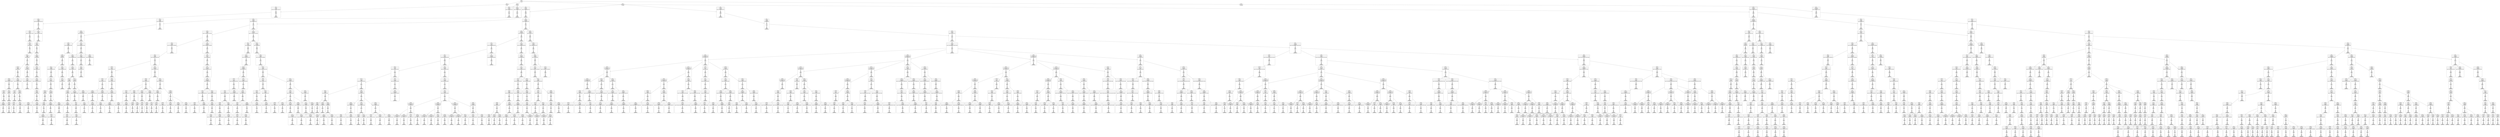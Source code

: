 digraph g {
node [shape = Mrecord];
nodo0[label="{EO: 0|cost: 0.0|A: null}"]
nodo1[label="{EO: 1|cost: 10.0|A: IrSur}"]
nodo5[label="{EO: 5|cost: 20.0|A: IrEste|Posicion\nagente:PASILLOSALAESTUDIOBASICAS\n\nEn\nel\npunto:\n107\n60\n1
Destino:\nCIDISI\n\nEn\nel\npunto:\n124\n60\n3
Energia\ndisponible:290.0
}"]
nodo13[label="{EO: 13|cost: 30.0|A: IrEste|Posicion\nagente:PASILLOSALAESTUDIOBASICAS\n\nEn\nel\npunto:\n107\n56\n1
Destino:\nCIDISI\n\nEn\nel\npunto:\n124\n60\n3
Energia\ndisponible:290.0
}"]
nodo23[label="{EO: 23|cost: 40.0|A: IrSur|Posicion\nagente:PUNTOCERCATOTORIAB3\n\nEn\nel\npunto:\n107\n48\n1
Destino:\nCIDISI\n\nEn\nel\npunto:\n124\n60\n3
Energia\ndisponible:290.0
}"]
nodo43[label="{EO: 43|cost: 50.0|A: IrSur|Posicion\nagente:TUTORIAB4\n\nEn\nel\npunto:\n99\n48\n1
Destino:\nCIDISI\n\nEn\nel\npunto:\n124\n60\n3
Energia\ndisponible:290.0
}"]

nodo23 -> nodo43;

nodo13 -> nodo23;
nodo24[label="{EO: 24|cost: 40.0|A: IrEste|Posicion\nagente:PUNTOCERCATOTORIAB3\n\nEn\nel\npunto:\n107\n48\n1
Destino:\nCIDISI\n\nEn\nel\npunto:\n124\n60\n3
Energia\ndisponible:290.0
}"]
nodo44[label="{EO: 44|cost: 50.0|A: IrEste|Posicion\nagente:TUTORIAB3\n\nEn\nel\npunto:\n106\n45\n1
Destino:\nCIDISI\n\nEn\nel\npunto:\n124\n60\n3
Energia\ndisponible:290.0
}"]
nodo77[label="{EO: 77|cost: 60.0|A: IrEste|Posicion\nagente:TUTORIAB2\n\nEn\nel\npunto:\n106\n43\n1
Destino:\nCIDISI\n\nEn\nel\npunto:\n124\n60\n3
Energia\ndisponible:290.0
}"]
nodo126[label="{EO: 126|cost: 70.0|A: IrEste|Posicion\nagente:TUTORIAB1\n\nEn\nel\npunto:\n106\n39\n1
Destino:\nCIDISI\n\nEn\nel\npunto:\n124\n60\n3
Energia\ndisponible:290.0
}"]
nodo200[label="{EO: 200|cost: 80.0|A: IrSureste|Posicion\nagente:PUNTOCERCATUTORIAB1\n\nEn\nel\npunto:\n107\n36\n1
Destino:\nCIDISI\n\nEn\nel\npunto:\n124\n60\n3
Energia\ndisponible:290.0
}"]
nodo320[label="{EO: 320|cost: 90.0|A: IrSur|Posicion\nagente:AULA9\n\nEn\nel\npunto:\n104\n30\n1
Destino:\nCIDISI\n\nEn\nel\npunto:\n124\n60\n3
Energia\ndisponible:290.0
}"]
nodo544[label="{EO: 544|cost: 90.0|A: UsarEscalera|Posicion\nagente:ESCALERAAULA9\n\nEn\nel\npunto:\n103\n31\n1
Destino:\nCIDISI\n\nEn\nel\npunto:\n124\n60\n3
Energia\ndisponible:290.0
}"]

nodo320 -> nodo544;

nodo200 -> nodo320;
nodo321[label="{EO: 321|cost: 90.0|A: IrNorte|Posicion\nagente:AULA9\n\nEn\nel\npunto:\n104\n30\n1
Destino:\nCIDISI\n\nEn\nel\npunto:\n124\n60\n3
Energia\ndisponible:290.0
}"]
nodo545[label="{EO: 545|cost: 100.0|A: IrNorte|Posicion\nagente:AULA10\n\nEn\nel\npunto:\n110\n30\n1
Destino:\nCIDISI\n\nEn\nel\npunto:\n124\n60\n3
Energia\ndisponible:290.0
}"]

nodo321 -> nodo545;

nodo200 -> nodo321;

nodo126 -> nodo200;
nodo201[label="{EO: 201|cost: 80.0|A: IrNoreste|Posicion\nagente:PUNTOCERCATUTORIAB1\n\nEn\nel\npunto:\n107\n36\n1
Destino:\nCIDISI\n\nEn\nel\npunto:\n124\n60\n3
Energia\ndisponible:290.0
}"]
nodo322[label="{EO: 322|cost: 90.0|A: IrSur|Posicion\nagente:AULA10\n\nEn\nel\npunto:\n110\n30\n1
Destino:\nCIDISI\n\nEn\nel\npunto:\n124\n60\n3
Energia\ndisponible:290.0
}"]
nodo546[label="{EO: 546|cost: 100.0|A: IrSur|Posicion\nagente:AULA9\n\nEn\nel\npunto:\n104\n30\n1
Destino:\nCIDISI\n\nEn\nel\npunto:\n124\n60\n3
Energia\ndisponible:290.0
}"]

nodo322 -> nodo546;

nodo201 -> nodo322;
nodo323[label="{EO: 323|cost: 90.0|A: IrNorte|Posicion\nagente:AULA10\n\nEn\nel\npunto:\n110\n30\n1
Destino:\nCIDISI\n\nEn\nel\npunto:\n124\n60\n3
Energia\ndisponible:290.0
}"]
nodo547[label="{EO: 547|cost: 100.0|A: IrOeste|Posicion\nagente:PUNTOCERCAAULA10\n\nEn\nel\npunto:\n119\n30\n1
Destino:\nCIDISI\n\nEn\nel\npunto:\n124\n60\n3
Energia\ndisponible:290.0
}"]

nodo323 -> nodo547;

nodo201 -> nodo323;

nodo126 -> nodo201;

nodo77 -> nodo126;
nodo127[label="{EO: 127|cost: 70.0|A: IrSuroeste|Posicion\nagente:TUTORIAB1\n\nEn\nel\npunto:\n106\n39\n1
Destino:\nCIDISI\n\nEn\nel\npunto:\n124\n60\n3
Energia\ndisponible:290.0
}"]
nodo202[label="{EO: 202|cost: 80.0|A: IrOeste|Posicion\nagente:SALAINFORMATICABASICAS\n\nEn\nel\npunto:\n107\n40\n1
Destino:\nCIDISI\n\nEn\nel\npunto:\n124\n60\n3
Energia\ndisponible:290.0
}"]

nodo127 -> nodo202;

nodo77 -> nodo127;

nodo44 -> nodo77;
nodo78[label="{EO: 78|cost: 60.0|A: IrNoreste|Posicion\nagente:TUTORIAB2\n\nEn\nel\npunto:\n106\n43\n1
Destino:\nCIDISI\n\nEn\nel\npunto:\n124\n60\n3
Energia\ndisponible:290.0
}"]
nodo128[label="{EO: 128|cost: 70.0|A: IrEste|Posicion\nagente:MATERIASBASICAS\n\nEn\nel\npunto:\n107\n41\n1
Destino:\nCIDISI\n\nEn\nel\npunto:\n124\n60\n3
Energia\ndisponible:290.0
}"]
nodo203[label="{EO: 203|cost: 80.0|A: IrNoreste|Posicion\nagente:SALAINFORMATICABASICAS\n\nEn\nel\npunto:\n107\n40\n1
Destino:\nCIDISI\n\nEn\nel\npunto:\n124\n60\n3
Energia\ndisponible:290.0
}"]
nodo324[label="{EO: 324|cost: 90.0|A: IrEste|Posicion\nagente:TUTORIAB1\n\nEn\nel\npunto:\n106\n39\n1
Destino:\nCIDISI\n\nEn\nel\npunto:\n124\n60\n3
Energia\ndisponible:290.0
}"]
nodo548[label="{EO: 548|cost: 100.0|A: IrSureste|Posicion\nagente:PUNTOCERCATUTORIAB1\n\nEn\nel\npunto:\n107\n36\n1
Destino:\nCIDISI\n\nEn\nel\npunto:\n124\n60\n3
Energia\ndisponible:290.0
}"]

nodo324 -> nodo548;
nodo549[label="{EO: 549|cost: 100.0|A: IrNoreste|Posicion\nagente:PUNTOCERCATUTORIAB1\n\nEn\nel\npunto:\n107\n36\n1
Destino:\nCIDISI\n\nEn\nel\npunto:\n124\n60\n3
Energia\ndisponible:290.0
}"]

nodo324 -> nodo549;

nodo203 -> nodo324;

nodo128 -> nodo203;

nodo78 -> nodo128;

nodo44 -> nodo78;

nodo24 -> nodo44;

nodo13 -> nodo24;

nodo5 -> nodo13;

nodo1 -> nodo5;

nodo0 -> nodo1;
nodo2[label="{EO: 2|cost: 10.0|A: IrNorte}"]
nodo6[label="{EO: 6|cost: 20.0|A: IrNorte|Posicion\nagente:PUNTOFRENTEAULA20\n\nEn\nel\npunto:\n117\n61\n1
Destino:\nCIDISI\n\nEn\nel\npunto:\n124\n60\n3
Energia\ndisponible:290.0
}"]

nodo2 -> nodo6;
nodo7[label="{EO: 7|cost: 20.0|A: IrNoreste|Posicion\nagente:PUNTOFRENTEAULA20\n\nEn\nel\npunto:\n117\n61\n1
Destino:\nCIDISI\n\nEn\nel\npunto:\n124\n60\n3
Energia\ndisponible:290.0
}"]

nodo2 -> nodo7;

nodo0 -> nodo2;
nodo3[label="{EO: 3|cost: 10.0|A: IrOeste}"]
nodo8[label="{EO: 8|cost: 20.0|A: IrNorte|Posicion\nagente:PUNTOCERCADEPTOCIVIL\n\nEn\nel\npunto:\n112\n66\n1
Destino:\nCIDISI\n\nEn\nel\npunto:\n124\n60\n3
Energia\ndisponible:290.0
}"]
nodo14[label="{EO: 14|cost: 30.0|A: IrEste|Posicion\nagente:PUNTOCERCACECOVI\n\nEn\nel\npunto:\n121\n66\n1
Destino:\nCIDISI\n\nEn\nel\npunto:\n124\n60\n3
Energia\ndisponible:290.0
}"]
nodo25[label="{EO: 25|cost: 30.0|A: UsarEscalera|Posicion\nagente:ESCALERACECOVI\n\nEn\nel\npunto:\n122\n64\n1
Destino:\nCIDISI\n\nEn\nel\npunto:\n124\n60\n3
Energia\ndisponible:290.0
}"]
nodo39[label="{EO: 39|cost: 40.0|A: IrEste|Posicion\nagente:ESCALERACERCAJAVALAB\n\nEn\nel\npunto:\n128\n64\n2
Destino:\nCIDISI\n\nEn\nel\npunto:\n124\n60\n3
Energia\ndisponible:290.0
}"]
nodo66[label="{EO: 66|cost: 50.0|A: IrNoroeste|Posicion\nagente:JAVALAB\n\nEn\nel\npunto:\n128\n63\n2
Destino:\nCIDISI\n\nEn\nel\npunto:\n124\n60\n3
Energia\ndisponible:290.0
}"]
nodo111[label="{EO: 111|cost: 60.0|A: IrNorte|Posicion\nagente:PASILLOFRENTEJAVALAB\n\nEn\nel\npunto:\n131\n64\n2
Destino:\nCIDISI\n\nEn\nel\npunto:\n124\n60\n3
Energia\ndisponible:290.0
}"]
nodo175[label="{EO: 175|cost: 70.0|A: IrNorte|Posicion\nagente:PUNTOCERCAAULA22\n\nEn\nel\npunto:\n136\n64\n2
Destino:\nCIDISI\n\nEn\nel\npunto:\n124\n60\n3
Energia\ndisponible:290.0
}"]
nodo276[label="{EO: 276|cost: 80.0|A: IrOeste|Posicion\nagente:AULA22\n\nEn\nel\npunto:\n138\n63\n2
Destino:\nCIDISI\n\nEn\nel\npunto:\n124\n60\n3
Energia\ndisponible:290.0
}"]
nodo445[label="{EO: 445|cost: 90.0|A: IrSureste|Posicion\nagente:ANEXOISI\n\nEn\nel\npunto:\n137\n67\n2
Destino:\nCIDISI\n\nEn\nel\npunto:\n124\n60\n3
Energia\ndisponible:290.0
}"]
nodo739[label="{EO: 739|cost: 90.0|A: UsarEscalera|Posicion\nagente:ESCALERACERCAANEXO\n\nEn\nel\npunto:\n136\n66\n2
Destino:\nCIDISI\n\nEn\nel\npunto:\n124\n60\n3
Energia\ndisponible:290.0
}"]

nodo445 -> nodo739;

nodo276 -> nodo445;

nodo175 -> nodo276;
nodo277[label="{EO: 277|cost: 80.0|A: IrSuroeste|Posicion\nagente:AULA22\n\nEn\nel\npunto:\n138\n63\n2
Destino:\nCIDISI\n\nEn\nel\npunto:\n124\n60\n3
Energia\ndisponible:290.0
}"]
nodo446[label="{EO: 446|cost: 80.0|A: UsarEscalera|Posicion\nagente:ESCALERACERCAANEXO\n\nEn\nel\npunto:\n136\n66\n2
Destino:\nCIDISI\n\nEn\nel\npunto:\n124\n60\n3
Energia\ndisponible:290.0
}"]
nodo540[label="{EO: 540|cost: 90.0|A: IrSur|Posicion\nagente:ESCALERACERCAANEXO\n\nEn\nel\npunto:\n133\n66\n3
Destino:\nCIDISI\n\nEn\nel\npunto:\n124\n60\n3
Energia\ndisponible:290.0
}"]

nodo446 -> nodo540;

nodo277 -> nodo446;
nodo447[label="{EO: 447|cost: 90.0|A: IrNoroeste|Posicion\nagente:ESCALERACERCAANEXO\n\nEn\nel\npunto:\n136\n66\n2
Destino:\nCIDISI\n\nEn\nel\npunto:\n124\n60\n3
Energia\ndisponible:290.0
}"]

nodo277 -> nodo447;

nodo175 -> nodo277;

nodo111 -> nodo175;

nodo66 -> nodo111;
nodo112[label="{EO: 112|cost: 60.0|A: IrOeste|Posicion\nagente:PASILLOFRENTEJAVALAB\n\nEn\nel\npunto:\n131\n64\n2
Destino:\nCIDISI\n\nEn\nel\npunto:\n124\n60\n3
Energia\ndisponible:290.0
}"]
nodo176[label="{EO: 176|cost: 70.0|A: IrOeste|Posicion\nagente:PASILLOAULA21\n\nEn\nel\npunto:\n132\n70\n2
Destino:\nCIDISI\n\nEn\nel\npunto:\n124\n60\n3
Energia\ndisponible:290.0
}"]

nodo112 -> nodo176;

nodo66 -> nodo112;

nodo39 -> nodo66;

nodo25 -> nodo39;
nodo40[label="{EO: 40|cost: 40.0|A: IrNorte|Posicion\nagente:ESCALERACERCAJAVALAB\n\nEn\nel\npunto:\n128\n64\n2
Destino:\nCIDISI\n\nEn\nel\npunto:\n124\n60\n3
Energia\ndisponible:290.0
}"]
nodo67[label="{EO: 67|cost: 50.0|A: IrNorte|Posicion\nagente:PASILLOFRENTEJAVALAB\n\nEn\nel\npunto:\n131\n64\n2
Destino:\nCIDISI\n\nEn\nel\npunto:\n124\n60\n3
Energia\ndisponible:290.0
}"]
nodo113[label="{EO: 113|cost: 60.0|A: IrNorte|Posicion\nagente:PUNTOCERCAAULA22\n\nEn\nel\npunto:\n136\n64\n2
Destino:\nCIDISI\n\nEn\nel\npunto:\n124\n60\n3
Energia\ndisponible:290.0
}"]
nodo177[label="{EO: 177|cost: 70.0|A: IrOeste|Posicion\nagente:AULA22\n\nEn\nel\npunto:\n138\n63\n2
Destino:\nCIDISI\n\nEn\nel\npunto:\n124\n60\n3
Energia\ndisponible:290.0
}"]
nodo278[label="{EO: 278|cost: 80.0|A: IrSureste|Posicion\nagente:ANEXOISI\n\nEn\nel\npunto:\n137\n67\n2
Destino:\nCIDISI\n\nEn\nel\npunto:\n124\n60\n3
Energia\ndisponible:290.0
}"]
nodo448[label="{EO: 448|cost: 80.0|A: UsarEscalera|Posicion\nagente:ESCALERACERCAANEXO\n\nEn\nel\npunto:\n136\n66\n2
Destino:\nCIDISI\n\nEn\nel\npunto:\n124\n60\n3
Energia\ndisponible:290.0
}"]
nodo541[label="{EO: 541|cost: 90.0|A: IrSur|Posicion\nagente:ESCALERACERCAANEXO\n\nEn\nel\npunto:\n133\n66\n3
Destino:\nCIDISI\n\nEn\nel\npunto:\n124\n60\n3
Energia\ndisponible:290.0
}"]

nodo448 -> nodo541;

nodo278 -> nodo448;

nodo177 -> nodo278;

nodo113 -> nodo177;
nodo178[label="{EO: 178|cost: 70.0|A: IrSuroeste|Posicion\nagente:AULA22\n\nEn\nel\npunto:\n138\n63\n2
Destino:\nCIDISI\n\nEn\nel\npunto:\n124\n60\n3
Energia\ndisponible:290.0
}"]
nodo279[label="{EO: 279|cost: 70.0|A: UsarEscalera|Posicion\nagente:ESCALERACERCAANEXO\n\nEn\nel\npunto:\n136\n66\n2
Destino:\nCIDISI\n\nEn\nel\npunto:\n124\n60\n3
Energia\ndisponible:290.0
}"]
nodo319[label="{EO: 319|cost: 80.0|A: IrSur|Posicion\nagente:ESCALERACERCAANEXO\n\nEn\nel\npunto:\n133\n66\n3
Destino:\nCIDISI\n\nEn\nel\npunto:\n124\n60\n3
Energia\ndisponible:290.0
}"]
nodo513[label="{EO: 513|cost: 90.0|A: IrEste|Posicion\nagente:PUNTOCERCAESCALERAANEXO\n\nEn\nel\npunto:\n131\n66\n3
Destino:\nCIDISI\n\nEn\nel\npunto:\n124\n60\n3
Energia\ndisponible:290.0
}"]

nodo319 -> nodo513;

nodo279 -> nodo319;

nodo178 -> nodo279;
nodo280[label="{EO: 280|cost: 80.0|A: IrNoroeste|Posicion\nagente:ESCALERACERCAANEXO\n\nEn\nel\npunto:\n136\n66\n2
Destino:\nCIDISI\n\nEn\nel\npunto:\n124\n60\n3
Energia\ndisponible:290.0
}"]

nodo178 -> nodo280;

nodo113 -> nodo178;

nodo67 -> nodo113;

nodo40 -> nodo67;
nodo68[label="{EO: 68|cost: 50.0|A: IrOeste|Posicion\nagente:PASILLOFRENTEJAVALAB\n\nEn\nel\npunto:\n131\n64\n2
Destino:\nCIDISI\n\nEn\nel\npunto:\n124\n60\n3
Energia\ndisponible:290.0
}"]
nodo114[label="{EO: 114|cost: 60.0|A: IrOeste|Posicion\nagente:PASILLOAULA21\n\nEn\nel\npunto:\n132\n70\n2
Destino:\nCIDISI\n\nEn\nel\npunto:\n124\n60\n3
Energia\ndisponible:290.0
}"]

nodo68 -> nodo114;

nodo40 -> nodo68;
nodo69[label="{EO: 69|cost: 50.0|A: IrSureste|Posicion\nagente:PASILLOFRENTEJAVALAB\n\nEn\nel\npunto:\n131\n64\n2
Destino:\nCIDISI\n\nEn\nel\npunto:\n124\n60\n3
Energia\ndisponible:290.0
}"]

nodo40 -> nodo69;

nodo25 -> nodo40;

nodo14 -> nodo25;

nodo8 -> nodo14;
nodo15[label="{EO: 15|cost: 30.0|A: IrNorte|Posicion\nagente:PUNTOCERCACECOVI\n\nEn\nel\npunto:\n121\n66\n1
Destino:\nCIDISI\n\nEn\nel\npunto:\n124\n60\n3
Energia\ndisponible:290.0
}"]
nodo26[label="{EO: 26|cost: 40.0|A: IrEste|Posicion\nagente:PUNTOCERCAAULAMATERIALES\n\nEn\nel\npunto:\n136\n65\n1
Destino:\nCIDISI\n\nEn\nel\npunto:\n124\n60\n3
Energia\ndisponible:290.0
}"]
nodo45[label="{EO: 45|cost: 50.0|A: IrEste|Posicion\nagente:PUNTOCERCAAULAMATERIALES\n\nEn\nel\npunto:\n136\n61\n1
Destino:\nCIDISI\n\nEn\nel\npunto:\n124\n60\n3
Energia\ndisponible:290.0
}"]
nodo79[label="{EO: 79|cost: 60.0|A: IrEste|Posicion\nagente:PUNTOPASILLOCERCAGIMNI\n\nEn\nel\npunto:\n136\n54\n1
Destino:\nCIDISI\n\nEn\nel\npunto:\n124\n60\n3
Energia\ndisponible:290.0
}"]
nodo129[label="{EO: 129|cost: 70.0|A: IrSur|Posicion\nagente:PUNTOCERCAAULA19\n\nEn\nel\npunto:\n136\n48\n1
Destino:\nCIDISI\n\nEn\nel\npunto:\n124\n60\n3
Energia\ndisponible:290.0
}"]
nodo204[label="{EO: 204|cost: 80.0|A: IrSur|Posicion\nagente:PUNTOCERCAAULA19\n\nEn\nel\npunto:\n127\n48\n1
Destino:\nCIDISI\n\nEn\nel\npunto:\n124\n60\n3
Energia\ndisponible:290.0
}"]
nodo325[label="{EO: 325|cost: 80.0|A: UsarEscalera|Posicion\nagente:ESCALERASANITARIOSAULA19\n\nEn\nel\npunto:\n124\n47\n1
Destino:\nCIDISI\n\nEn\nel\npunto:\n124\n60\n3
Energia\ndisponible:290.0
}"]
nodo514[label="{EO: 514|cost: 90.0|A: IrSureste|Posicion\nagente:ESCALERABANOSHALL\n\nEn\nel\npunto:\n115\n47\n0
Destino:\nCIDISI\n\nEn\nel\npunto:\n124\n60\n3
Energia\ndisponible:290.0
}"]

nodo325 -> nodo514;
nodo515[label="{EO: 515|cost: 90.0|A: IrSuroeste|Posicion\nagente:ESCALERABANOSHALL\n\nEn\nel\npunto:\n115\n47\n0
Destino:\nCIDISI\n\nEn\nel\npunto:\n124\n60\n3
Energia\ndisponible:290.0
}"]

nodo325 -> nodo515;
nodo516[label="{EO: 516|cost: 90.0|A: IrNoreste|Posicion\nagente:ESCALERABANOSHALL\n\nEn\nel\npunto:\n115\n47\n0
Destino:\nCIDISI\n\nEn\nel\npunto:\n124\n60\n3
Energia\ndisponible:290.0
}"]

nodo325 -> nodo516;

nodo204 -> nodo325;
nodo326[label="{EO: 326|cost: 90.0|A: IrNoreste|Posicion\nagente:ESCALERASANITARIOSAULA19\n\nEn\nel\npunto:\n124\n47\n1
Destino:\nCIDISI\n\nEn\nel\npunto:\n124\n60\n3
Energia\ndisponible:290.0
}"]

nodo204 -> nodo326;

nodo129 -> nodo204;
nodo205[label="{EO: 205|cost: 80.0|A: IrEste|Posicion\nagente:PUNTOCERCAAULA19\n\nEn\nel\npunto:\n127\n48\n1
Destino:\nCIDISI\n\nEn\nel\npunto:\n124\n60\n3
Energia\ndisponible:290.0
}"]
nodo327[label="{EO: 327|cost: 90.0|A: IrSuroeste|Posicion\nagente:SANITARIOSCERCAAULA19\n\nEn\nel\npunto:\n127\n42\n1
Destino:\nCIDISI\n\nEn\nel\npunto:\n124\n60\n3
Energia\ndisponible:290.0
}"]
nodo550[label="{EO: 550|cost: 90.0|A: UsarEscalera|Posicion\nagente:ESCALERASANITARIOSAULA19\n\nEn\nel\npunto:\n124\n47\n1
Destino:\nCIDISI\n\nEn\nel\npunto:\n124\n60\n3
Energia\ndisponible:290.0
}"]

nodo327 -> nodo550;

nodo205 -> nodo327;

nodo129 -> nodo205;

nodo79 -> nodo129;
nodo130[label="{EO: 130|cost: 70.0|A: IrNoroeste|Posicion\nagente:PUNTOCERCAAULA19\n\nEn\nel\npunto:\n136\n48\n1
Destino:\nCIDISI\n\nEn\nel\npunto:\n124\n60\n3
Energia\ndisponible:290.0
}"]
nodo206[label="{EO: 206|cost: 80.0|A: IrEste|Posicion\nagente:PUNTOCERCAAULA19\n\nEn\nel\npunto:\n142\n44\n1
Destino:\nCIDISI\n\nEn\nel\npunto:\n124\n60\n3
Energia\ndisponible:290.0
}"]
nodo328[label="{EO: 328|cost: 90.0|A: IrSur|Posicion\nagente:PUNTOCERCAAULA14\n\nEn\nel\npunto:\n142\n35\n1
Destino:\nCIDISI\n\nEn\nel\npunto:\n124\n60\n3
Energia\ndisponible:290.0
}"]
nodo551[label="{EO: 551|cost: 100.0|A: IrSureste|Posicion\nagente:PUNTOCERCAAULA12\n\nEn\nel\npunto:\n131\n35\n1
Destino:\nCIDISI\n\nEn\nel\npunto:\n124\n60\n3
Energia\ndisponible:290.0
}"]

nodo328 -> nodo551;
nodo552[label="{EO: 552|cost: 100.0|A: IrNoreste|Posicion\nagente:PUNTOCERCAAULA12\n\nEn\nel\npunto:\n131\n35\n1
Destino:\nCIDISI\n\nEn\nel\npunto:\n124\n60\n3
Energia\ndisponible:290.0
}"]

nodo328 -> nodo552;

nodo206 -> nodo328;
nodo329[label="{EO: 329|cost: 90.0|A: IrNorte|Posicion\nagente:PUNTOCERCAAULA14\n\nEn\nel\npunto:\n142\n35\n1
Destino:\nCIDISI\n\nEn\nel\npunto:\n124\n60\n3
Energia\ndisponible:290.0
}"]
nodo553[label="{EO: 553|cost: 100.0|A: IrOeste|Posicion\nagente:AULA17\n\nEn\nel\npunto:\n158\n34\n1
Destino:\nCIDISI\n\nEn\nel\npunto:\n124\n60\n3
Energia\ndisponible:290.0
}"]

nodo329 -> nodo553;
nodo554[label="{EO: 554|cost: 100.0|A: IrSureste|Posicion\nagente:AULA17\n\nEn\nel\npunto:\n158\n34\n1
Destino:\nCIDISI\n\nEn\nel\npunto:\n124\n60\n3
Energia\ndisponible:290.0
}"]

nodo329 -> nodo554;

nodo206 -> nodo329;
nodo330[label="{EO: 330|cost: 90.0|A: IrSureste|Posicion\nagente:PUNTOCERCAAULA14\n\nEn\nel\npunto:\n142\n35\n1
Destino:\nCIDISI\n\nEn\nel\npunto:\n124\n60\n3
Energia\ndisponible:290.0
}"]
nodo555[label="{EO: 555|cost: 100.0|A: IrSur|Posicion\nagente:AULA14\n\nEn\nel\npunto:\n140\n33\n1
Destino:\nCIDISI\n\nEn\nel\npunto:\n124\n60\n3
Energia\ndisponible:290.0
}"]

nodo330 -> nodo555;
nodo556[label="{EO: 556|cost: 100.0|A: IrNorte|Posicion\nagente:AULA14\n\nEn\nel\npunto:\n140\n33\n1
Destino:\nCIDISI\n\nEn\nel\npunto:\n124\n60\n3
Energia\ndisponible:290.0
}"]

nodo330 -> nodo556;

nodo206 -> nodo330;
nodo331[label="{EO: 331|cost: 90.0|A: IrSuroeste|Posicion\nagente:PUNTOCERCAAULA14\n\nEn\nel\npunto:\n142\n35\n1
Destino:\nCIDISI\n\nEn\nel\npunto:\n124\n60\n3
Energia\ndisponible:290.0
}"]

nodo206 -> nodo331;
nodo332[label="{EO: 332|cost: 90.0|A: IrNoreste|Posicion\nagente:PUNTOCERCAAULA14\n\nEn\nel\npunto:\n142\n35\n1
Destino:\nCIDISI\n\nEn\nel\npunto:\n124\n60\n3
Energia\ndisponible:290.0
}"]
nodo557[label="{EO: 557|cost: 100.0|A: IrSur|Posicion\nagente:AULA15\n\nEn\nel\npunto:\n146\n33\n1
Destino:\nCIDISI\n\nEn\nel\npunto:\n124\n60\n3
Energia\ndisponible:290.0
}"]

nodo332 -> nodo557;
nodo558[label="{EO: 558|cost: 100.0|A: IrNorte|Posicion\nagente:AULA15\n\nEn\nel\npunto:\n146\n33\n1
Destino:\nCIDISI\n\nEn\nel\npunto:\n124\n60\n3
Energia\ndisponible:290.0
}"]

nodo332 -> nodo558;

nodo206 -> nodo332;

nodo130 -> nodo206;
nodo207[label="{EO: 207|cost: 80.0|A: IrSureste|Posicion\nagente:PUNTOCERCAAULA19\n\nEn\nel\npunto:\n142\n44\n1
Destino:\nCIDISI\n\nEn\nel\npunto:\n124\n60\n3
Energia\ndisponible:290.0
}"]
nodo333[label="{EO: 333|cost: 90.0|A: IrNoreste|Posicion\nagente:AULA19\n\nEn\nel\npunto:\n141\n37\n1
Destino:\nCIDISI\n\nEn\nel\npunto:\n124\n60\n3
Energia\ndisponible:290.0
}"]
nodo559[label="{EO: 559|cost: 100.0|A: IrSur|Posicion\nagente:PUNTOCERCAAULA14\n\nEn\nel\npunto:\n142\n35\n1
Destino:\nCIDISI\n\nEn\nel\npunto:\n124\n60\n3
Energia\ndisponible:290.0
}"]

nodo333 -> nodo559;
nodo560[label="{EO: 560|cost: 100.0|A: IrNorte|Posicion\nagente:PUNTOCERCAAULA14\n\nEn\nel\npunto:\n142\n35\n1
Destino:\nCIDISI\n\nEn\nel\npunto:\n124\n60\n3
Energia\ndisponible:290.0
}"]

nodo333 -> nodo560;
nodo561[label="{EO: 561|cost: 100.0|A: IrSureste|Posicion\nagente:PUNTOCERCAAULA14\n\nEn\nel\npunto:\n142\n35\n1
Destino:\nCIDISI\n\nEn\nel\npunto:\n124\n60\n3
Energia\ndisponible:290.0
}"]

nodo333 -> nodo561;
nodo562[label="{EO: 562|cost: 100.0|A: IrNoreste|Posicion\nagente:PUNTOCERCAAULA14\n\nEn\nel\npunto:\n142\n35\n1
Destino:\nCIDISI\n\nEn\nel\npunto:\n124\n60\n3
Energia\ndisponible:290.0
}"]

nodo333 -> nodo562;

nodo207 -> nodo333;

nodo130 -> nodo207;

nodo79 -> nodo130;

nodo45 -> nodo79;

nodo26 -> nodo45;
nodo46[label="{EO: 46|cost: 50.0|A: IrNoroeste|Posicion\nagente:PUNTOCERCAAULAMATERIALES\n\nEn\nel\npunto:\n136\n61\n1
Destino:\nCIDISI\n\nEn\nel\npunto:\n124\n60\n3
Energia\ndisponible:290.0
}"]
nodo80[label="{EO: 80|cost: 60.0|A: IrSur|Posicion\nagente:AULAMATERIALES\n\nEn\nel\npunto:\n138\n63\n1
Destino:\nCIDISI\n\nEn\nel\npunto:\n124\n60\n3
Energia\ndisponible:290.0
}"]
nodo131[label="{EO: 131|cost: 70.0|A: IrSuroeste|Posicion\nagente:SANITARIOSCERCACECOVI\n\nEn\nel\npunto:\n131\n63\n1
Destino:\nCIDISI\n\nEn\nel\npunto:\n124\n60\n3
Energia\ndisponible:290.0
}"]
nodo208[label="{EO: 208|cost: 70.0|A: UsarEscalera|Posicion\nagente:ESCALERACECOVI\n\nEn\nel\npunto:\n128\n64\n1
Destino:\nCIDISI\n\nEn\nel\npunto:\n124\n60\n3
Energia\ndisponible:290.0
}"]
nodo312[label="{EO: 312|cost: 80.0|A: IrSur|Posicion\nagente:ESCALERADEPTOELECTRICA\n\nEn\nel\npunto:\n121\n63\n0
Destino:\nCIDISI\n\nEn\nel\npunto:\n124\n60\n3
Energia\ndisponible:290.0
}"]
nodo503[label="{EO: 503|cost: 90.0|A: IrSur|Posicion\nagente:ENTRADADEPTOELECTRICA\n\nEn\nel\npunto:\n118\n63\n0
Destino:\nCIDISI\n\nEn\nel\npunto:\n124\n60\n3
Energia\ndisponible:290.0
}"]

nodo312 -> nodo503;
nodo504[label="{EO: 504|cost: 90.0|A: IrNoroeste|Posicion\nagente:ENTRADADEPTOELECTRICA\n\nEn\nel\npunto:\n118\n63\n0
Destino:\nCIDISI\n\nEn\nel\npunto:\n124\n60\n3
Energia\ndisponible:290.0
}"]

nodo312 -> nodo504;

nodo208 -> nodo312;
nodo313[label="{EO: 313|cost: 80.0|A: IrOeste|Posicion\nagente:ESCALERADEPTOELECTRICA\n\nEn\nel\npunto:\n121\n63\n0
Destino:\nCIDISI\n\nEn\nel\npunto:\n124\n60\n3
Energia\ndisponible:290.0
}"]
nodo505[label="{EO: 505|cost: 90.0|A: IrSureste|Posicion\nagente:DEPTOELECTRICA\n\nEn\nel\npunto:\n121\n66\n0
Destino:\nCIDISI\n\nEn\nel\npunto:\n124\n60\n3
Energia\ndisponible:290.0
}"]

nodo313 -> nodo505;

nodo208 -> nodo313;

nodo131 -> nodo208;

nodo80 -> nodo131;

nodo46 -> nodo80;

nodo26 -> nodo46;

nodo15 -> nodo26;
nodo27[label="{EO: 27|cost: 40.0|A: IrNoroeste|Posicion\nagente:PUNTOCERCAAULAMATERIALES\n\nEn\nel\npunto:\n136\n65\n1
Destino:\nCIDISI\n\nEn\nel\npunto:\n124\n60\n3
Energia\ndisponible:290.0
}"]
nodo47[label="{EO: 47|cost: 50.0|A: IrSur|Posicion\nagente:AULAMATERIALES\n\nEn\nel\npunto:\n138\n63\n1
Destino:\nCIDISI\n\nEn\nel\npunto:\n124\n60\n3
Energia\ndisponible:290.0
}"]
nodo81[label="{EO: 81|cost: 60.0|A: IrSuroeste|Posicion\nagente:SANITARIOSCERCACECOVI\n\nEn\nel\npunto:\n131\n63\n1
Destino:\nCIDISI\n\nEn\nel\npunto:\n124\n60\n3
Energia\ndisponible:290.0
}"]
nodo132[label="{EO: 132|cost: 60.0|A: UsarEscalera|Posicion\nagente:ESCALERACECOVI\n\nEn\nel\npunto:\n128\n64\n1
Destino:\nCIDISI\n\nEn\nel\npunto:\n124\n60\n3
Energia\ndisponible:290.0
}"]
nodo193[label="{EO: 193|cost: 70.0|A: IrSur|Posicion\nagente:ESCALERADEPTOELECTRICA\n\nEn\nel\npunto:\n121\n63\n0
Destino:\nCIDISI\n\nEn\nel\npunto:\n124\n60\n3
Energia\ndisponible:290.0
}"]
nodo301[label="{EO: 301|cost: 80.0|A: IrSur|Posicion\nagente:ENTRADADEPTOELECTRICA\n\nEn\nel\npunto:\n118\n63\n0
Destino:\nCIDISI\n\nEn\nel\npunto:\n124\n60\n3
Energia\ndisponible:290.0
}"]
nodo486[label="{EO: 486|cost: 90.0|A: IrSur|Posicion\nagente:PASILLOPATIOPALMERAS\n\nEn\nel\npunto:\n111\n63\n0
Destino:\nCIDISI\n\nEn\nel\npunto:\n124\n60\n3
Energia\ndisponible:290.0
}"]
nodo822[label="{EO: 822|cost: 100.0|A: IrEste|Posicion\nagente:PASILLODEPTOMECANICA\n\nEn\nel\npunto:\n111\n61\n0
Destino:\nCIDISI\n\nEn\nel\npunto:\n124\n60\n3
Energia\ndisponible:290.0
}"]

nodo486 -> nodo822;
nodo823[label="{EO: 823|cost: 100.0|A: IrNorte|Posicion\nagente:PASILLODEPTOMECANICA\n\nEn\nel\npunto:\n111\n61\n0
Destino:\nCIDISI\n\nEn\nel\npunto:\n124\n60\n3
Energia\ndisponible:290.0
}"]

nodo486 -> nodo823;

nodo301 -> nodo486;
nodo487[label="{EO: 487|cost: 90.0|A: IrOeste|Posicion\nagente:PASILLOPATIOPALMERAS\n\nEn\nel\npunto:\n111\n63\n0
Destino:\nCIDISI\n\nEn\nel\npunto:\n124\n60\n3
Energia\ndisponible:290.0
}"]
nodo824[label="{EO: 824|cost: 100.0|A: IrOeste|Posicion\nagente:PASILLOPATIOPALMERAS1\n\nEn\nel\npunto:\n111\n72\n0
Destino:\nCIDISI\n\nEn\nel\npunto:\n124\n60\n3
Energia\ndisponible:290.0
}"]

nodo487 -> nodo824;

nodo301 -> nodo487;

nodo193 -> nodo301;
nodo302[label="{EO: 302|cost: 80.0|A: IrNoroeste|Posicion\nagente:ENTRADADEPTOELECTRICA\n\nEn\nel\npunto:\n118\n63\n0
Destino:\nCIDISI\n\nEn\nel\npunto:\n124\n60\n3
Energia\ndisponible:290.0
}"]

nodo193 -> nodo302;

nodo132 -> nodo193;
nodo194[label="{EO: 194|cost: 70.0|A: IrOeste|Posicion\nagente:ESCALERADEPTOELECTRICA\n\nEn\nel\npunto:\n121\n63\n0
Destino:\nCIDISI\n\nEn\nel\npunto:\n124\n60\n3
Energia\ndisponible:290.0
}"]
nodo303[label="{EO: 303|cost: 80.0|A: IrSureste|Posicion\nagente:DEPTOELECTRICA\n\nEn\nel\npunto:\n121\n66\n0
Destino:\nCIDISI\n\nEn\nel\npunto:\n124\n60\n3
Energia\ndisponible:290.0
}"]
nodo488[label="{EO: 488|cost: 90.0|A: IrSur|Posicion\nagente:ENTRADADEPTOELECTRICA\n\nEn\nel\npunto:\n118\n63\n0
Destino:\nCIDISI\n\nEn\nel\npunto:\n124\n60\n3
Energia\ndisponible:290.0
}"]
nodo825[label="{EO: 825|cost: 100.0|A: IrSur|Posicion\nagente:PASILLOPATIOPALMERAS\n\nEn\nel\npunto:\n111\n63\n0
Destino:\nCIDISI\n\nEn\nel\npunto:\n124\n60\n3
Energia\ndisponible:290.0
}"]

nodo488 -> nodo825;
nodo826[label="{EO: 826|cost: 100.0|A: IrOeste|Posicion\nagente:PASILLOPATIOPALMERAS\n\nEn\nel\npunto:\n111\n63\n0
Destino:\nCIDISI\n\nEn\nel\npunto:\n124\n60\n3
Energia\ndisponible:290.0
}"]

nodo488 -> nodo826;

nodo303 -> nodo488;

nodo194 -> nodo303;

nodo132 -> nodo194;

nodo81 -> nodo132;

nodo47 -> nodo81;

nodo27 -> nodo47;
nodo48[label="{EO: 48|cost: 50.0|A: IrSureste|Posicion\nagente:AULAMATERIALES\n\nEn\nel\npunto:\n138\n63\n1
Destino:\nCIDISI\n\nEn\nel\npunto:\n124\n60\n3
Energia\ndisponible:290.0
}"]
nodo82[label="{EO: 82|cost: 60.0|A: IrEste|Posicion\nagente:PUNTOCERCAAULAMATERIALES\n\nEn\nel\npunto:\n136\n61\n1
Destino:\nCIDISI\n\nEn\nel\npunto:\n124\n60\n3
Energia\ndisponible:290.0
}"]
nodo133[label="{EO: 133|cost: 70.0|A: IrEste|Posicion\nagente:PUNTOPASILLOCERCAGIMNI\n\nEn\nel\npunto:\n136\n54\n1
Destino:\nCIDISI\n\nEn\nel\npunto:\n124\n60\n3
Energia\ndisponible:290.0
}"]
nodo209[label="{EO: 209|cost: 80.0|A: IrSur|Posicion\nagente:PUNTOCERCAAULA19\n\nEn\nel\npunto:\n136\n48\n1
Destino:\nCIDISI\n\nEn\nel\npunto:\n124\n60\n3
Energia\ndisponible:290.0
}"]
nodo334[label="{EO: 334|cost: 90.0|A: IrSur|Posicion\nagente:PUNTOCERCAAULA19\n\nEn\nel\npunto:\n127\n48\n1
Destino:\nCIDISI\n\nEn\nel\npunto:\n124\n60\n3
Energia\ndisponible:290.0
}"]
nodo563[label="{EO: 563|cost: 90.0|A: UsarEscalera|Posicion\nagente:ESCALERASANITARIOSAULA19\n\nEn\nel\npunto:\n124\n47\n1
Destino:\nCIDISI\n\nEn\nel\npunto:\n124\n60\n3
Energia\ndisponible:290.0
}"]

nodo334 -> nodo563;
nodo564[label="{EO: 564|cost: 100.0|A: IrNoreste|Posicion\nagente:ESCALERASANITARIOSAULA19\n\nEn\nel\npunto:\n124\n47\n1
Destino:\nCIDISI\n\nEn\nel\npunto:\n124\n60\n3
Energia\ndisponible:290.0
}"]

nodo334 -> nodo564;

nodo209 -> nodo334;
nodo335[label="{EO: 335|cost: 90.0|A: IrEste|Posicion\nagente:PUNTOCERCAAULA19\n\nEn\nel\npunto:\n127\n48\n1
Destino:\nCIDISI\n\nEn\nel\npunto:\n124\n60\n3
Energia\ndisponible:290.0
}"]
nodo565[label="{EO: 565|cost: 100.0|A: IrSuroeste|Posicion\nagente:SANITARIOSCERCAAULA19\n\nEn\nel\npunto:\n127\n42\n1
Destino:\nCIDISI\n\nEn\nel\npunto:\n124\n60\n3
Energia\ndisponible:290.0
}"]

nodo335 -> nodo565;

nodo209 -> nodo335;

nodo133 -> nodo209;
nodo210[label="{EO: 210|cost: 80.0|A: IrNoroeste|Posicion\nagente:PUNTOCERCAAULA19\n\nEn\nel\npunto:\n136\n48\n1
Destino:\nCIDISI\n\nEn\nel\npunto:\n124\n60\n3
Energia\ndisponible:290.0
}"]
nodo336[label="{EO: 336|cost: 90.0|A: IrEste|Posicion\nagente:PUNTOCERCAAULA19\n\nEn\nel\npunto:\n142\n44\n1
Destino:\nCIDISI\n\nEn\nel\npunto:\n124\n60\n3
Energia\ndisponible:290.0
}"]
nodo566[label="{EO: 566|cost: 100.0|A: IrSur|Posicion\nagente:PUNTOCERCAAULA14\n\nEn\nel\npunto:\n142\n35\n1
Destino:\nCIDISI\n\nEn\nel\npunto:\n124\n60\n3
Energia\ndisponible:290.0
}"]

nodo336 -> nodo566;
nodo567[label="{EO: 567|cost: 100.0|A: IrNorte|Posicion\nagente:PUNTOCERCAAULA14\n\nEn\nel\npunto:\n142\n35\n1
Destino:\nCIDISI\n\nEn\nel\npunto:\n124\n60\n3
Energia\ndisponible:290.0
}"]

nodo336 -> nodo567;
nodo568[label="{EO: 568|cost: 100.0|A: IrSureste|Posicion\nagente:PUNTOCERCAAULA14\n\nEn\nel\npunto:\n142\n35\n1
Destino:\nCIDISI\n\nEn\nel\npunto:\n124\n60\n3
Energia\ndisponible:290.0
}"]

nodo336 -> nodo568;
nodo569[label="{EO: 569|cost: 100.0|A: IrSuroeste|Posicion\nagente:PUNTOCERCAAULA14\n\nEn\nel\npunto:\n142\n35\n1
Destino:\nCIDISI\n\nEn\nel\npunto:\n124\n60\n3
Energia\ndisponible:290.0
}"]

nodo336 -> nodo569;
nodo570[label="{EO: 570|cost: 100.0|A: IrNoreste|Posicion\nagente:PUNTOCERCAAULA14\n\nEn\nel\npunto:\n142\n35\n1
Destino:\nCIDISI\n\nEn\nel\npunto:\n124\n60\n3
Energia\ndisponible:290.0
}"]

nodo336 -> nodo570;

nodo210 -> nodo336;
nodo337[label="{EO: 337|cost: 90.0|A: IrSureste|Posicion\nagente:PUNTOCERCAAULA19\n\nEn\nel\npunto:\n142\n44\n1
Destino:\nCIDISI\n\nEn\nel\npunto:\n124\n60\n3
Energia\ndisponible:290.0
}"]
nodo571[label="{EO: 571|cost: 100.0|A: IrNoreste|Posicion\nagente:AULA19\n\nEn\nel\npunto:\n141\n37\n1
Destino:\nCIDISI\n\nEn\nel\npunto:\n124\n60\n3
Energia\ndisponible:290.0
}"]

nodo337 -> nodo571;

nodo210 -> nodo337;

nodo133 -> nodo210;

nodo82 -> nodo133;

nodo48 -> nodo82;

nodo27 -> nodo48;

nodo15 -> nodo27;

nodo8 -> nodo15;
nodo16[label="{EO: 16|cost: 30.0|A: IrNoreste|Posicion\nagente:PUNTOCERCACECOVI\n\nEn\nel\npunto:\n121\n66\n1
Destino:\nCIDISI\n\nEn\nel\npunto:\n124\n60\n3
Energia\ndisponible:290.0
}"]
nodo28[label="{EO: 28|cost: 30.0|A: UsarEscalera|Posicion\nagente:ESCALERACECOVI\n\nEn\nel\npunto:\n128\n64\n1
Destino:\nCIDISI\n\nEn\nel\npunto:\n124\n60\n3
Energia\ndisponible:290.0
}"]
nodo41[label="{EO: 41|cost: 40.0|A: IrSur|Posicion\nagente:ESCALERADEPTOELECTRICA\n\nEn\nel\npunto:\n121\n63\n0
Destino:\nCIDISI\n\nEn\nel\npunto:\n124\n60\n3
Energia\ndisponible:290.0
}"]
nodo70[label="{EO: 70|cost: 50.0|A: IrSur|Posicion\nagente:ENTRADADEPTOELECTRICA\n\nEn\nel\npunto:\n118\n63\n0
Destino:\nCIDISI\n\nEn\nel\npunto:\n124\n60\n3
Energia\ndisponible:290.0
}"]
nodo115[label="{EO: 115|cost: 60.0|A: IrSur|Posicion\nagente:PASILLOPATIOPALMERAS\n\nEn\nel\npunto:\n111\n63\n0
Destino:\nCIDISI\n\nEn\nel\npunto:\n124\n60\n3
Energia\ndisponible:290.0
}"]
nodo179[label="{EO: 179|cost: 70.0|A: IrEste|Posicion\nagente:PASILLODEPTOMECANICA\n\nEn\nel\npunto:\n111\n61\n0
Destino:\nCIDISI\n\nEn\nel\npunto:\n124\n60\n3
Energia\ndisponible:290.0
}"]
nodo281[label="{EO: 281|cost: 80.0|A: IrEste|Posicion\nagente:DEPTOMECANICA\n\nEn\nel\npunto:\n110\n54\n0
Destino:\nCIDISI\n\nEn\nel\npunto:\n124\n60\n3
Energia\ndisponible:290.0
}"]
nodo449[label="{EO: 449|cost: 90.0|A: IrNorte|Posicion\nagente:INFORMES\n\nEn\nel\npunto:\n110\n44\n0
Destino:\nCIDISI\n\nEn\nel\npunto:\n124\n60\n3
Energia\ndisponible:290.0
}"]
nodo740[label="{EO: 740|cost: 100.0|A: IrSuroeste|Posicion\nagente:PASILLOASANITARIOSHALL\n\nEn\nel\npunto:\n123\n45\n0
Destino:\nCIDISI\n\nEn\nel\npunto:\n124\n60\n3
Energia\ndisponible:290.0
}"]

nodo449 -> nodo740;
nodo741[label="{EO: 741|cost: 100.0|A: IrNoreste|Posicion\nagente:PASILLOASANITARIOSHALL\n\nEn\nel\npunto:\n123\n45\n0
Destino:\nCIDISI\n\nEn\nel\npunto:\n124\n60\n3
Energia\ndisponible:290.0
}"]

nodo449 -> nodo741;
nodo742[label="{EO: 742|cost: 100.0|A: IrNoroeste|Posicion\nagente:PASILLOASANITARIOSHALL\n\nEn\nel\npunto:\n123\n45\n0
Destino:\nCIDISI\n\nEn\nel\npunto:\n124\n60\n3
Energia\ndisponible:290.0
}"]

nodo449 -> nodo742;

nodo281 -> nodo449;
nodo450[label="{EO: 450|cost: 90.0|A: IrNoreste|Posicion\nagente:INFORMES\n\nEn\nel\npunto:\n110\n44\n0
Destino:\nCIDISI\n\nEn\nel\npunto:\n124\n60\n3
Energia\ndisponible:290.0
}"]
nodo743[label="{EO: 743|cost: 100.0|A: IrSureste|Posicion\nagente:GIEDI\n\nEn\nel\npunto:\n114\n43\n0
Destino:\nCIDISI\n\nEn\nel\npunto:\n124\n60\n3
Energia\ndisponible:290.0
}"]

nodo450 -> nodo743;

nodo281 -> nodo450;
nodo451[label="{EO: 451|cost: 90.0|A: IrNoroeste|Posicion\nagente:INFORMES\n\nEn\nel\npunto:\n110\n44\n0
Destino:\nCIDISI\n\nEn\nel\npunto:\n124\n60\n3
Energia\ndisponible:290.0
}"]
nodo744[label="{EO: 744|cost: 90.0|A: UsarEscalera|Posicion\nagente:ESCALERABANOSHALL\n\nEn\nel\npunto:\n115\n47\n0
Destino:\nCIDISI\n\nEn\nel\npunto:\n124\n60\n3
Energia\ndisponible:290.0
}"]

nodo451 -> nodo744;
nodo745[label="{EO: 745|cost: 100.0|A: IrNoreste|Posicion\nagente:ESCALERABANOSHALL\n\nEn\nel\npunto:\n115\n47\n0
Destino:\nCIDISI\n\nEn\nel\npunto:\n124\n60\n3
Energia\ndisponible:290.0
}"]

nodo451 -> nodo745;

nodo281 -> nodo451;

nodo179 -> nodo281;
nodo282[label="{EO: 282|cost: 80.0|A: IrNoreste|Posicion\nagente:DEPTOMECANICA\n\nEn\nel\npunto:\n110\n54\n0
Destino:\nCIDISI\n\nEn\nel\npunto:\n124\n60\n3
Energia\ndisponible:290.0
}"]
nodo452[label="{EO: 452|cost: 80.0|A: UsarEscalera|Posicion\nagente:ESCALERABANOSHALL\n\nEn\nel\npunto:\n115\n47\n0
Destino:\nCIDISI\n\nEn\nel\npunto:\n124\n60\n3
Energia\ndisponible:290.0
}"]
nodo542[label="{EO: 542|cost: 90.0|A: IrNorte|Posicion\nagente:ESCALERASANITARIOSAULA19\n\nEn\nel\npunto:\n124\n47\n1
Destino:\nCIDISI\n\nEn\nel\npunto:\n124\n60\n3
Energia\ndisponible:290.0
}"]

nodo452 -> nodo542;
nodo543[label="{EO: 543|cost: 90.0|A: IrNoreste|Posicion\nagente:ESCALERASANITARIOSAULA19\n\nEn\nel\npunto:\n124\n47\n1
Destino:\nCIDISI\n\nEn\nel\npunto:\n124\n60\n3
Energia\ndisponible:290.0
}"]

nodo452 -> nodo543;

nodo282 -> nodo452;
nodo453[label="{EO: 453|cost: 90.0|A: IrSureste|Posicion\nagente:ESCALERABANOSHALL\n\nEn\nel\npunto:\n115\n47\n0
Destino:\nCIDISI\n\nEn\nel\npunto:\n124\n60\n3
Energia\ndisponible:290.0
}"]
nodo746[label="{EO: 746|cost: 100.0|A: IrNorte|Posicion\nagente:INFORMES\n\nEn\nel\npunto:\n110\n44\n0
Destino:\nCIDISI\n\nEn\nel\npunto:\n124\n60\n3
Energia\ndisponible:290.0
}"]

nodo453 -> nodo746;
nodo747[label="{EO: 747|cost: 100.0|A: IrNoreste|Posicion\nagente:INFORMES\n\nEn\nel\npunto:\n110\n44\n0
Destino:\nCIDISI\n\nEn\nel\npunto:\n124\n60\n3
Energia\ndisponible:290.0
}"]

nodo453 -> nodo747;

nodo282 -> nodo453;
nodo454[label="{EO: 454|cost: 90.0|A: IrNoreste|Posicion\nagente:ESCALERABANOSHALL\n\nEn\nel\npunto:\n115\n47\n0
Destino:\nCIDISI\n\nEn\nel\npunto:\n124\n60\n3
Energia\ndisponible:290.0
}"]
nodo748[label="{EO: 748|cost: 100.0|A: IrSur|Posicion\nagente:PASILLOASANITARIOSHALL\n\nEn\nel\npunto:\n123\n45\n0
Destino:\nCIDISI\n\nEn\nel\npunto:\n124\n60\n3
Energia\ndisponible:290.0
}"]

nodo454 -> nodo748;
nodo749[label="{EO: 749|cost: 100.0|A: IrNoreste|Posicion\nagente:PASILLOASANITARIOSHALL\n\nEn\nel\npunto:\n123\n45\n0
Destino:\nCIDISI\n\nEn\nel\npunto:\n124\n60\n3
Energia\ndisponible:290.0
}"]

nodo454 -> nodo749;
nodo750[label="{EO: 750|cost: 100.0|A: IrNoroeste|Posicion\nagente:PASILLOASANITARIOSHALL\n\nEn\nel\npunto:\n123\n45\n0
Destino:\nCIDISI\n\nEn\nel\npunto:\n124\n60\n3
Energia\ndisponible:290.0
}"]

nodo454 -> nodo750;

nodo282 -> nodo454;

nodo179 -> nodo282;

nodo115 -> nodo179;
nodo180[label="{EO: 180|cost: 70.0|A: IrNorte|Posicion\nagente:PASILLODEPTOMECANICA\n\nEn\nel\npunto:\n111\n61\n0
Destino:\nCIDISI\n\nEn\nel\npunto:\n124\n60\n3
Energia\ndisponible:290.0
}"]
nodo283[label="{EO: 283|cost: 70.0|A: UsarEscalera|Posicion\nagente:ESCALERADEPTOMECANICA\n\nEn\nel\npunto:\n113\n61\n0
Destino:\nCIDISI\n\nEn\nel\npunto:\n124\n60\n3
Energia\ndisponible:290.0
}"]

nodo180 -> nodo283;

nodo115 -> nodo180;

nodo70 -> nodo115;
nodo116[label="{EO: 116|cost: 60.0|A: IrOeste|Posicion\nagente:PASILLOPATIOPALMERAS\n\nEn\nel\npunto:\n111\n63\n0
Destino:\nCIDISI\n\nEn\nel\npunto:\n124\n60\n3
Energia\ndisponible:290.0
}"]
nodo181[label="{EO: 181|cost: 70.0|A: IrOeste|Posicion\nagente:PASILLOPATIOPALMERAS1\n\nEn\nel\npunto:\n111\n72\n0
Destino:\nCIDISI\n\nEn\nel\npunto:\n124\n60\n3
Energia\ndisponible:290.0
}"]
nodo284[label="{EO: 284|cost: 80.0|A: IrNorte|Posicion\nagente:PASILLOPATIOPALMERAS2\n\nEn\nel\npunto:\n111\n84\n0
Destino:\nCIDISI\n\nEn\nel\npunto:\n124\n60\n3
Energia\ndisponible:290.0
}"]
nodo455[label="{EO: 455|cost: 90.0|A: UtilizarAscensorAPiso1|Posicion\nagente:ASCENSORPB\n\nEn\nel\npunto:\n115\n84\n0
Destino:\nCIDISI\n\nEn\nel\npunto:\n124\n60\n3
Energia\ndisponible:290.0
}"]
nodo751[label="{EO: 751|cost: 100.0|A: UtilizarAscensorAPiso2|Posicion\nagente:ASCENSOR1PISO\n\nEn\nel\npunto:\n114\n84\n1
Destino:\nCIDISI\n\nEn\nel\npunto:\n124\n60\n3
Energia\ndisponible:290.0
}"]

nodo455 -> nodo751;
nodo752[label="{EO: 752|cost: 100.0|A: UtilizarAscensorAPiso3|Posicion\nagente:ASCENSOR1PISO\n\nEn\nel\npunto:\n114\n84\n1
Destino:\nCIDISI\n\nEn\nel\npunto:\n124\n60\n3
Energia\ndisponible:290.0
}"]

nodo455 -> nodo752;
nodo753[label="{EO: 753|cost: 100.0|A: IrSur|Posicion\nagente:ASCENSOR1PISO\n\nEn\nel\npunto:\n114\n84\n1
Destino:\nCIDISI\n\nEn\nel\npunto:\n124\n60\n3
Energia\ndisponible:290.0
}"]

nodo455 -> nodo753;
nodo754[label="{EO: 754|cost: 100.0|A: IrNoroeste|Posicion\nagente:ASCENSOR1PISO\n\nEn\nel\npunto:\n114\n84\n1
Destino:\nCIDISI\n\nEn\nel\npunto:\n124\n60\n3
Energia\ndisponible:290.0
}"]

nodo455 -> nodo754;

nodo284 -> nodo455;
nodo456[label="{EO: 456|cost: 90.0|A: UtilizarAscensorAPiso2|Posicion\nagente:ASCENSORPB\n\nEn\nel\npunto:\n115\n84\n0
Destino:\nCIDISI\n\nEn\nel\npunto:\n124\n60\n3
Energia\ndisponible:290.0
}"]
nodo755[label="{EO: 755|cost: 100.0|A: UtilizarAscensorAPiso1|Posicion\nagente:ASCENSOR2PISO\n\nEn\nel\npunto:\n114\n84\n2
Destino:\nCIDISI\n\nEn\nel\npunto:\n124\n60\n3
Energia\ndisponible:290.0
}"]

nodo456 -> nodo755;
nodo756[label="{EO: 756|cost: 100.0|A: UtilizarAscensorAPiso3|Posicion\nagente:ASCENSOR2PISO\n\nEn\nel\npunto:\n114\n84\n2
Destino:\nCIDISI\n\nEn\nel\npunto:\n124\n60\n3
Energia\ndisponible:290.0
}"]

nodo456 -> nodo756;
nodo757[label="{EO: 757|cost: 100.0|A: IrOeste|Posicion\nagente:ASCENSOR2PISO\n\nEn\nel\npunto:\n114\n84\n2
Destino:\nCIDISI\n\nEn\nel\npunto:\n124\n60\n3
Energia\ndisponible:290.0
}"]

nodo456 -> nodo757;
nodo758[label="{EO: 758|cost: 100.0|A: IrNoroeste|Posicion\nagente:ASCENSOR2PISO\n\nEn\nel\npunto:\n114\n84\n2
Destino:\nCIDISI\n\nEn\nel\npunto:\n124\n60\n3
Energia\ndisponible:290.0
}"]

nodo456 -> nodo758;

nodo284 -> nodo456;
nodo457[label="{EO: 457|cost: 90.0|A: UtilizarAscensorAPiso3|Posicion\nagente:ASCENSORPB\n\nEn\nel\npunto:\n115\n84\n0
Destino:\nCIDISI\n\nEn\nel\npunto:\n124\n60\n3
Energia\ndisponible:290.0
}"]
nodo759[label="{EO: 759|cost: 100.0|A: UtilizarAscensorAPiso1|Posicion\nagente:ASCENSOR3PISO\n\nEn\nel\npunto:\n114\n84\n3
Destino:\nCIDISI\n\nEn\nel\npunto:\n124\n60\n3
Energia\ndisponible:290.0
}"]

nodo457 -> nodo759;
nodo760[label="{EO: 760|cost: 100.0|A: UtilizarAscensorAPiso2|Posicion\nagente:ASCENSOR3PISO\n\nEn\nel\npunto:\n114\n84\n3
Destino:\nCIDISI\n\nEn\nel\npunto:\n124\n60\n3
Energia\ndisponible:290.0
}"]

nodo457 -> nodo760;
nodo761[label="{EO: 761|cost: 100.0|A: IrOeste|Posicion\nagente:ASCENSOR3PISO\n\nEn\nel\npunto:\n114\n84\n3
Destino:\nCIDISI\n\nEn\nel\npunto:\n124\n60\n3
Energia\ndisponible:290.0
}"]

nodo457 -> nodo761;

nodo284 -> nodo457;
nodo458[label="{EO: 458|cost: 90.0|A: IrNoroeste|Posicion\nagente:ASCENSORPB\n\nEn\nel\npunto:\n115\n84\n0
Destino:\nCIDISI\n\nEn\nel\npunto:\n124\n60\n3
Energia\ndisponible:290.0
}"]
nodo762[label="{EO: 762|cost: 100.0|A: IrNorte|Posicion\nagente:PASILLOPATIOPALMERAS3\n\nEn\nel\npunto:\n117\n87\n0
Destino:\nCIDISI\n\nEn\nel\npunto:\n124\n60\n3
Energia\ndisponible:290.0
}"]

nodo458 -> nodo762;
nodo763[label="{EO: 763|cost: 100.0|A: IrOeste|Posicion\nagente:PASILLOPATIOPALMERAS3\n\nEn\nel\npunto:\n117\n87\n0
Destino:\nCIDISI\n\nEn\nel\npunto:\n124\n60\n3
Energia\ndisponible:290.0
}"]

nodo458 -> nodo763;

nodo284 -> nodo458;

nodo181 -> nodo284;

nodo116 -> nodo181;

nodo70 -> nodo116;

nodo41 -> nodo70;
nodo71[label="{EO: 71|cost: 50.0|A: IrNoroeste|Posicion\nagente:ENTRADADEPTOELECTRICA\n\nEn\nel\npunto:\n118\n63\n0
Destino:\nCIDISI\n\nEn\nel\npunto:\n124\n60\n3
Energia\ndisponible:290.0
}"]

nodo41 -> nodo71;

nodo28 -> nodo41;
nodo42[label="{EO: 42|cost: 40.0|A: IrOeste|Posicion\nagente:ESCALERADEPTOELECTRICA\n\nEn\nel\npunto:\n121\n63\n0
Destino:\nCIDISI\n\nEn\nel\npunto:\n124\n60\n3
Energia\ndisponible:290.0
}"]
nodo72[label="{EO: 72|cost: 50.0|A: IrSureste|Posicion\nagente:DEPTOELECTRICA\n\nEn\nel\npunto:\n121\n66\n0
Destino:\nCIDISI\n\nEn\nel\npunto:\n124\n60\n3
Energia\ndisponible:290.0
}"]
nodo117[label="{EO: 117|cost: 60.0|A: IrSur|Posicion\nagente:ENTRADADEPTOELECTRICA\n\nEn\nel\npunto:\n118\n63\n0
Destino:\nCIDISI\n\nEn\nel\npunto:\n124\n60\n3
Energia\ndisponible:290.0
}"]
nodo182[label="{EO: 182|cost: 70.0|A: IrSur|Posicion\nagente:PASILLOPATIOPALMERAS\n\nEn\nel\npunto:\n111\n63\n0
Destino:\nCIDISI\n\nEn\nel\npunto:\n124\n60\n3
Energia\ndisponible:290.0
}"]
nodo285[label="{EO: 285|cost: 80.0|A: IrEste|Posicion\nagente:PASILLODEPTOMECANICA\n\nEn\nel\npunto:\n111\n61\n0
Destino:\nCIDISI\n\nEn\nel\npunto:\n124\n60\n3
Energia\ndisponible:290.0
}"]
nodo459[label="{EO: 459|cost: 90.0|A: IrEste|Posicion\nagente:DEPTOMECANICA\n\nEn\nel\npunto:\n110\n54\n0
Destino:\nCIDISI\n\nEn\nel\npunto:\n124\n60\n3
Energia\ndisponible:290.0
}"]
nodo764[label="{EO: 764|cost: 100.0|A: IrNorte|Posicion\nagente:INFORMES\n\nEn\nel\npunto:\n110\n44\n0
Destino:\nCIDISI\n\nEn\nel\npunto:\n124\n60\n3
Energia\ndisponible:290.0
}"]

nodo459 -> nodo764;
nodo765[label="{EO: 765|cost: 100.0|A: IrNoreste|Posicion\nagente:INFORMES\n\nEn\nel\npunto:\n110\n44\n0
Destino:\nCIDISI\n\nEn\nel\npunto:\n124\n60\n3
Energia\ndisponible:290.0
}"]

nodo459 -> nodo765;
nodo766[label="{EO: 766|cost: 100.0|A: IrNoroeste|Posicion\nagente:INFORMES\n\nEn\nel\npunto:\n110\n44\n0
Destino:\nCIDISI\n\nEn\nel\npunto:\n124\n60\n3
Energia\ndisponible:290.0
}"]

nodo459 -> nodo766;

nodo285 -> nodo459;
nodo460[label="{EO: 460|cost: 90.0|A: IrNoreste|Posicion\nagente:DEPTOMECANICA\n\nEn\nel\npunto:\n110\n54\n0
Destino:\nCIDISI\n\nEn\nel\npunto:\n124\n60\n3
Energia\ndisponible:290.0
}"]
nodo767[label="{EO: 767|cost: 90.0|A: UsarEscalera|Posicion\nagente:ESCALERABANOSHALL\n\nEn\nel\npunto:\n115\n47\n0
Destino:\nCIDISI\n\nEn\nel\npunto:\n124\n60\n3
Energia\ndisponible:290.0
}"]

nodo460 -> nodo767;
nodo768[label="{EO: 768|cost: 100.0|A: IrSureste|Posicion\nagente:ESCALERABANOSHALL\n\nEn\nel\npunto:\n115\n47\n0
Destino:\nCIDISI\n\nEn\nel\npunto:\n124\n60\n3
Energia\ndisponible:290.0
}"]

nodo460 -> nodo768;
nodo769[label="{EO: 769|cost: 100.0|A: IrNoreste|Posicion\nagente:ESCALERABANOSHALL\n\nEn\nel\npunto:\n115\n47\n0
Destino:\nCIDISI\n\nEn\nel\npunto:\n124\n60\n3
Energia\ndisponible:290.0
}"]

nodo460 -> nodo769;

nodo285 -> nodo460;

nodo182 -> nodo285;
nodo286[label="{EO: 286|cost: 80.0|A: IrNorte|Posicion\nagente:PASILLODEPTOMECANICA\n\nEn\nel\npunto:\n111\n61\n0
Destino:\nCIDISI\n\nEn\nel\npunto:\n124\n60\n3
Energia\ndisponible:290.0
}"]
nodo461[label="{EO: 461|cost: 80.0|A: UsarEscalera|Posicion\nagente:ESCALERADEPTOMECANICA\n\nEn\nel\npunto:\n113\n61\n0
Destino:\nCIDISI\n\nEn\nel\npunto:\n124\n60\n3
Energia\ndisponible:290.0
}"]

nodo286 -> nodo461;

nodo182 -> nodo286;

nodo117 -> nodo182;
nodo183[label="{EO: 183|cost: 70.0|A: IrOeste|Posicion\nagente:PASILLOPATIOPALMERAS\n\nEn\nel\npunto:\n111\n63\n0
Destino:\nCIDISI\n\nEn\nel\npunto:\n124\n60\n3
Energia\ndisponible:290.0
}"]
nodo287[label="{EO: 287|cost: 80.0|A: IrOeste|Posicion\nagente:PASILLOPATIOPALMERAS1\n\nEn\nel\npunto:\n111\n72\n0
Destino:\nCIDISI\n\nEn\nel\npunto:\n124\n60\n3
Energia\ndisponible:290.0
}"]
nodo462[label="{EO: 462|cost: 90.0|A: IrNorte|Posicion\nagente:PASILLOPATIOPALMERAS2\n\nEn\nel\npunto:\n111\n84\n0
Destino:\nCIDISI\n\nEn\nel\npunto:\n124\n60\n3
Energia\ndisponible:290.0
}"]
nodo770[label="{EO: 770|cost: 100.0|A: UtilizarAscensorAPiso1|Posicion\nagente:ASCENSORPB\n\nEn\nel\npunto:\n115\n84\n0
Destino:\nCIDISI\n\nEn\nel\npunto:\n124\n60\n3
Energia\ndisponible:290.0
}"]

nodo462 -> nodo770;
nodo771[label="{EO: 771|cost: 100.0|A: UtilizarAscensorAPiso2|Posicion\nagente:ASCENSORPB\n\nEn\nel\npunto:\n115\n84\n0
Destino:\nCIDISI\n\nEn\nel\npunto:\n124\n60\n3
Energia\ndisponible:290.0
}"]

nodo462 -> nodo771;
nodo772[label="{EO: 772|cost: 100.0|A: UtilizarAscensorAPiso3|Posicion\nagente:ASCENSORPB\n\nEn\nel\npunto:\n115\n84\n0
Destino:\nCIDISI\n\nEn\nel\npunto:\n124\n60\n3
Energia\ndisponible:290.0
}"]

nodo462 -> nodo772;
nodo773[label="{EO: 773|cost: 100.0|A: IrNoroeste|Posicion\nagente:ASCENSORPB\n\nEn\nel\npunto:\n115\n84\n0
Destino:\nCIDISI\n\nEn\nel\npunto:\n124\n60\n3
Energia\ndisponible:290.0
}"]

nodo462 -> nodo773;

nodo287 -> nodo462;

nodo183 -> nodo287;

nodo117 -> nodo183;

nodo72 -> nodo117;

nodo42 -> nodo72;

nodo28 -> nodo42;

nodo16 -> nodo28;
nodo29[label="{EO: 29|cost: 40.0|A: IrNoreste|Posicion\nagente:ESCALERACECOVI\n\nEn\nel\npunto:\n128\n64\n1
Destino:\nCIDISI\n\nEn\nel\npunto:\n124\n60\n3
Energia\ndisponible:290.0
}"]
nodo49[label="{EO: 49|cost: 50.0|A: IrNorte|Posicion\nagente:SANITARIOSCERCACECOVI\n\nEn\nel\npunto:\n131\n63\n1
Destino:\nCIDISI\n\nEn\nel\npunto:\n124\n60\n3
Energia\ndisponible:290.0
}"]
nodo83[label="{EO: 83|cost: 60.0|A: IrSureste|Posicion\nagente:AULAMATERIALES\n\nEn\nel\npunto:\n138\n63\n1
Destino:\nCIDISI\n\nEn\nel\npunto:\n124\n60\n3
Energia\ndisponible:290.0
}"]
nodo134[label="{EO: 134|cost: 70.0|A: IrEste|Posicion\nagente:PUNTOCERCAAULAMATERIALES\n\nEn\nel\npunto:\n136\n61\n1
Destino:\nCIDISI\n\nEn\nel\npunto:\n124\n60\n3
Energia\ndisponible:290.0
}"]
nodo211[label="{EO: 211|cost: 80.0|A: IrEste|Posicion\nagente:PUNTOPASILLOCERCAGIMNI\n\nEn\nel\npunto:\n136\n54\n1
Destino:\nCIDISI\n\nEn\nel\npunto:\n124\n60\n3
Energia\ndisponible:290.0
}"]
nodo338[label="{EO: 338|cost: 90.0|A: IrSur|Posicion\nagente:PUNTOCERCAAULA19\n\nEn\nel\npunto:\n136\n48\n1
Destino:\nCIDISI\n\nEn\nel\npunto:\n124\n60\n3
Energia\ndisponible:290.0
}"]
nodo572[label="{EO: 572|cost: 100.0|A: IrSur|Posicion\nagente:PUNTOCERCAAULA19\n\nEn\nel\npunto:\n127\n48\n1
Destino:\nCIDISI\n\nEn\nel\npunto:\n124\n60\n3
Energia\ndisponible:290.0
}"]

nodo338 -> nodo572;
nodo573[label="{EO: 573|cost: 100.0|A: IrEste|Posicion\nagente:PUNTOCERCAAULA19\n\nEn\nel\npunto:\n127\n48\n1
Destino:\nCIDISI\n\nEn\nel\npunto:\n124\n60\n3
Energia\ndisponible:290.0
}"]

nodo338 -> nodo573;

nodo211 -> nodo338;
nodo339[label="{EO: 339|cost: 90.0|A: IrNoroeste|Posicion\nagente:PUNTOCERCAAULA19\n\nEn\nel\npunto:\n136\n48\n1
Destino:\nCIDISI\n\nEn\nel\npunto:\n124\n60\n3
Energia\ndisponible:290.0
}"]
nodo574[label="{EO: 574|cost: 100.0|A: IrEste|Posicion\nagente:PUNTOCERCAAULA19\n\nEn\nel\npunto:\n142\n44\n1
Destino:\nCIDISI\n\nEn\nel\npunto:\n124\n60\n3
Energia\ndisponible:290.0
}"]

nodo339 -> nodo574;
nodo575[label="{EO: 575|cost: 100.0|A: IrSureste|Posicion\nagente:PUNTOCERCAAULA19\n\nEn\nel\npunto:\n142\n44\n1
Destino:\nCIDISI\n\nEn\nel\npunto:\n124\n60\n3
Energia\ndisponible:290.0
}"]

nodo339 -> nodo575;

nodo211 -> nodo339;

nodo134 -> nodo211;

nodo83 -> nodo134;
nodo135[label="{EO: 135|cost: 70.0|A: IrOeste|Posicion\nagente:PUNTOCERCAAULAMATERIALES\n\nEn\nel\npunto:\n136\n61\n1
Destino:\nCIDISI\n\nEn\nel\npunto:\n124\n60\n3
Energia\ndisponible:290.0
}"]

nodo83 -> nodo135;

nodo49 -> nodo83;

nodo29 -> nodo49;

nodo16 -> nodo29;

nodo8 -> nodo16;

nodo3 -> nodo8;
nodo9[label="{EO: 9|cost: 20.0|A: IrOeste|Posicion\nagente:PUNTOCERCADEPTOCIVIL\n\nEn\nel\npunto:\n112\n66\n1
Destino:\nCIDISI\n\nEn\nel\npunto:\n124\n60\n3
Energia\ndisponible:290.0
}"]
nodo17[label="{EO: 17|cost: 30.0|A: IrOeste|Posicion\nagente:DEPTOCIVIL\n\nEn\nel\npunto:\n111\n71\n1
Destino:\nCIDISI\n\nEn\nel\npunto:\n124\n60\n3
Energia\ndisponible:290.0
}"]
nodo30[label="{EO: 30|cost: 40.0|A: IrOeste|Posicion\nagente:PASILLODEPTOCIVIL\n\nEn\nel\npunto:\n112\n78\n1
Destino:\nCIDISI\n\nEn\nel\npunto:\n124\n60\n3
Energia\ndisponible:290.0
}"]
nodo50[label="{EO: 50|cost: 50.0|A: IrNorte|Posicion\nagente:PUNTOENTREDEPTOCIVILEINDUSTRIAL\n\nEn\nel\npunto:\n112\n84\n1
Destino:\nCIDISI\n\nEn\nel\npunto:\n124\n60\n3
Energia\ndisponible:290.0
}"]
nodo84[label="{EO: 84|cost: 60.0|A: UtilizarAscensorAPiso2|Posicion\nagente:ASCENSOR1PISO\n\nEn\nel\npunto:\n114\n84\n1
Destino:\nCIDISI\n\nEn\nel\npunto:\n124\n60\n3
Energia\ndisponible:290.0
}"]
nodo136[label="{EO: 136|cost: 70.0|A: UtilizarAscensorAPiso2|Posicion\nagente:ASCENSORPB\n\nEn\nel\npunto:\n115\n84\n0
Destino:\nCIDISI\n\nEn\nel\npunto:\n124\n60\n3
Energia\ndisponible:290.0
}"]
nodo212[label="{EO: 212|cost: 80.0|A: UtilizarAscensorAPiso3|Posicion\nagente:ASCENSOR2PISO\n\nEn\nel\npunto:\n114\n84\n2
Destino:\nCIDISI\n\nEn\nel\npunto:\n124\n60\n3
Energia\ndisponible:290.0
}"]
nodo340[label="{EO: 340|cost: 90.0|A: IrOeste|Posicion\nagente:ASCENSOR3PISO\n\nEn\nel\npunto:\n114\n84\n3
Destino:\nCIDISI\n\nEn\nel\npunto:\n124\n60\n3
Energia\ndisponible:290.0
}"]
nodo576[label="{EO: 576|cost: 100.0|A: IrSur|Posicion\nagente:PUNTOENTREASCENSORYESCALERA\n\nEn\nel\npunto:\n115\n64\n3
Destino:\nCIDISI\n\nEn\nel\npunto:\n124\n60\n3
Energia\ndisponible:290.0
}"]

nodo340 -> nodo576;
nodo577[label="{EO: 577|cost: 100.0|A: IrOeste|Posicion\nagente:PUNTOENTREASCENSORYESCALERA\n\nEn\nel\npunto:\n115\n64\n3
Destino:\nCIDISI\n\nEn\nel\npunto:\n124\n60\n3
Energia\ndisponible:290.0
}"]

nodo340 -> nodo577;

nodo212 -> nodo340;

nodo136 -> nodo212;
nodo213[label="{EO: 213|cost: 80.0|A: IrOeste|Posicion\nagente:ASCENSOR2PISO\n\nEn\nel\npunto:\n114\n84\n2
Destino:\nCIDISI\n\nEn\nel\npunto:\n124\n60\n3
Energia\ndisponible:290.0
}"]
nodo341[label="{EO: 341|cost: 80.0|A: UsarEscalera|Posicion\nagente:ESCALERAENTRADAPOSTERIORAULA21\n\nEn\nel\npunto:\n114\n89\n2
Destino:\nCIDISI\n\nEn\nel\npunto:\n124\n60\n3
Energia\ndisponible:290.0
}"]
nodo517[label="{EO: 517|cost: 90.0|A: IrSur|Posicion\nagente:ESCALERADEPTOINDUSTRIAL\n\nEn\nel\npunto:\n117\n89\n1
Destino:\nCIDISI\n\nEn\nel\npunto:\n124\n60\n3
Energia\ndisponible:290.0
}"]

nodo341 -> nodo517;

nodo213 -> nodo341;
nodo342[label="{EO: 342|cost: 90.0|A: IrNoreste|Posicion\nagente:ESCALERAENTRADAPOSTERIORAULA21\n\nEn\nel\npunto:\n114\n89\n2
Destino:\nCIDISI\n\nEn\nel\npunto:\n124\n60\n3
Energia\ndisponible:290.0
}"]
nodo578[label="{EO: 578|cost: 100.0|A: IrNoroeste|Posicion\nagente:PUNTOENTREESCALERASPISO2\n\nEn\nel\npunto:\n115\n88\n2
Destino:\nCIDISI\n\nEn\nel\npunto:\n124\n60\n3
Energia\ndisponible:290.0
}"]

nodo342 -> nodo578;

nodo213 -> nodo342;

nodo136 -> nodo213;
nodo214[label="{EO: 214|cost: 80.0|A: IrNoroeste|Posicion\nagente:ASCENSOR2PISO\n\nEn\nel\npunto:\n114\n84\n2
Destino:\nCIDISI\n\nEn\nel\npunto:\n124\n60\n3
Energia\ndisponible:290.0
}"]
nodo343[label="{EO: 343|cost: 90.0|A: IrSuroeste|Posicion\nagente:PUNTOENTREESCALERASPISO2\n\nEn\nel\npunto:\n115\n88\n2
Destino:\nCIDISI\n\nEn\nel\npunto:\n124\n60\n3
Energia\ndisponible:290.0
}"]
nodo579[label="{EO: 579|cost: 90.0|A: UsarEscalera|Posicion\nagente:ESCALERAENTRADAPOSTERIORAULA21\n\nEn\nel\npunto:\n114\n89\n2
Destino:\nCIDISI\n\nEn\nel\npunto:\n124\n60\n3
Energia\ndisponible:290.0
}"]

nodo343 -> nodo579;

nodo214 -> nodo343;
nodo344[label="{EO: 344|cost: 90.0|A: IrNoroeste|Posicion\nagente:PUNTOENTREESCALERASPISO2\n\nEn\nel\npunto:\n115\n88\n2
Destino:\nCIDISI\n\nEn\nel\npunto:\n124\n60\n3
Energia\ndisponible:290.0
}"]
nodo580[label="{EO: 580|cost: 90.0|A: UsarEscalera|Posicion\nagente:ESCALERAENTRADAPOSTERIORAULA21\n\nEn\nel\npunto:\n117\n89\n2
Destino:\nCIDISI\n\nEn\nel\npunto:\n124\n60\n3
Energia\ndisponible:290.0
}"]

nodo344 -> nodo580;

nodo214 -> nodo344;

nodo136 -> nodo214;

nodo84 -> nodo136;
nodo137[label="{EO: 137|cost: 70.0|A: UtilizarAscensorAPiso3|Posicion\nagente:ASCENSORPB\n\nEn\nel\npunto:\n115\n84\n0
Destino:\nCIDISI\n\nEn\nel\npunto:\n124\n60\n3
Energia\ndisponible:290.0
}"]
nodo215[label="{EO: 215|cost: 80.0|A: UtilizarAscensorAPiso2|Posicion\nagente:ASCENSOR3PISO\n\nEn\nel\npunto:\n114\n84\n3
Destino:\nCIDISI\n\nEn\nel\npunto:\n124\n60\n3
Energia\ndisponible:290.0
}"]
nodo345[label="{EO: 345|cost: 90.0|A: IrOeste|Posicion\nagente:ASCENSOR2PISO\n\nEn\nel\npunto:\n114\n84\n2
Destino:\nCIDISI\n\nEn\nel\npunto:\n124\n60\n3
Energia\ndisponible:290.0
}"]
nodo581[label="{EO: 581|cost: 90.0|A: UsarEscalera|Posicion\nagente:ESCALERAENTRADAPOSTERIORAULA21\n\nEn\nel\npunto:\n114\n89\n2
Destino:\nCIDISI\n\nEn\nel\npunto:\n124\n60\n3
Energia\ndisponible:290.0
}"]

nodo345 -> nodo581;
nodo582[label="{EO: 582|cost: 100.0|A: IrNoreste|Posicion\nagente:ESCALERAENTRADAPOSTERIORAULA21\n\nEn\nel\npunto:\n114\n89\n2
Destino:\nCIDISI\n\nEn\nel\npunto:\n124\n60\n3
Energia\ndisponible:290.0
}"]

nodo345 -> nodo582;

nodo215 -> nodo345;
nodo346[label="{EO: 346|cost: 90.0|A: IrNoroeste|Posicion\nagente:ASCENSOR2PISO\n\nEn\nel\npunto:\n114\n84\n2
Destino:\nCIDISI\n\nEn\nel\npunto:\n124\n60\n3
Energia\ndisponible:290.0
}"]
nodo583[label="{EO: 583|cost: 100.0|A: IrSuroeste|Posicion\nagente:PUNTOENTREESCALERASPISO2\n\nEn\nel\npunto:\n115\n88\n2
Destino:\nCIDISI\n\nEn\nel\npunto:\n124\n60\n3
Energia\ndisponible:290.0
}"]

nodo346 -> nodo583;
nodo584[label="{EO: 584|cost: 100.0|A: IrNoroeste|Posicion\nagente:PUNTOENTREESCALERASPISO2\n\nEn\nel\npunto:\n115\n88\n2
Destino:\nCIDISI\n\nEn\nel\npunto:\n124\n60\n3
Energia\ndisponible:290.0
}"]

nodo346 -> nodo584;

nodo215 -> nodo346;

nodo137 -> nodo215;
nodo216[label="{EO: 216|cost: 80.0|A: IrOeste|Posicion\nagente:ASCENSOR3PISO\n\nEn\nel\npunto:\n114\n84\n3
Destino:\nCIDISI\n\nEn\nel\npunto:\n124\n60\n3
Energia\ndisponible:290.0
}"]
nodo347[label="{EO: 347|cost: 90.0|A: IrSur|Posicion\nagente:PUNTOENTREASCENSORYESCALERA\n\nEn\nel\npunto:\n115\n64\n3
Destino:\nCIDISI\n\nEn\nel\npunto:\n124\n60\n3
Energia\ndisponible:290.0
}"]
nodo585[label="{EO: 585|cost: 100.0|A: IrEste|Posicion\nagente:PUNTOPASILLOCERCAMESAESTUDIOYAULAESTUDIOOESTE\n\nEn\nel\npunto:\n122\n84\n3
Destino:\nCIDISI\n\nEn\nel\npunto:\n124\n60\n3
Energia\ndisponible:290.0
}"]

nodo347 -> nodo585;

nodo216 -> nodo347;
nodo348[label="{EO: 348|cost: 90.0|A: IrOeste|Posicion\nagente:PUNTOENTREASCENSORYESCALERA\n\nEn\nel\npunto:\n115\n64\n3
Destino:\nCIDISI\n\nEn\nel\npunto:\n124\n60\n3
Energia\ndisponible:290.0
}"]
nodo586[label="{EO: 586|cost: 90.0|A: UsarEscalera|Posicion\nagente:ESCALERACERCAASCENSOR\n\nEn\nel\npunto:\n115\n89\n3
Destino:\nCIDISI\n\nEn\nel\npunto:\n124\n60\n3
Energia\ndisponible:290.0
}"]

nodo348 -> nodo586;

nodo216 -> nodo348;

nodo137 -> nodo216;

nodo84 -> nodo137;
nodo138[label="{EO: 138|cost: 70.0|A: IrSur|Posicion\nagente:ASCENSORPB\n\nEn\nel\npunto:\n115\n84\n0
Destino:\nCIDISI\n\nEn\nel\npunto:\n124\n60\n3
Energia\ndisponible:290.0
}"]
nodo217[label="{EO: 217|cost: 80.0|A: IrEste|Posicion\nagente:PASILLOPATIOPALMERAS2\n\nEn\nel\npunto:\n111\n84\n0
Destino:\nCIDISI\n\nEn\nel\npunto:\n124\n60\n3
Energia\ndisponible:290.0
}"]
nodo349[label="{EO: 349|cost: 90.0|A: IrEste|Posicion\nagente:PASILLOPATIOPALMERAS1\n\nEn\nel\npunto:\n111\n72\n0
Destino:\nCIDISI\n\nEn\nel\npunto:\n124\n60\n3
Energia\ndisponible:290.0
}"]
nodo587[label="{EO: 587|cost: 100.0|A: IrSur|Posicion\nagente:PASILLOPATIOPALMERAS\n\nEn\nel\npunto:\n111\n63\n0
Destino:\nCIDISI\n\nEn\nel\npunto:\n124\n60\n3
Energia\ndisponible:290.0
}"]

nodo349 -> nodo587;
nodo588[label="{EO: 588|cost: 100.0|A: IrNorte|Posicion\nagente:PASILLOPATIOPALMERAS\n\nEn\nel\npunto:\n111\n63\n0
Destino:\nCIDISI\n\nEn\nel\npunto:\n124\n60\n3
Energia\ndisponible:290.0
}"]

nodo349 -> nodo588;

nodo217 -> nodo349;

nodo138 -> nodo217;

nodo84 -> nodo138;
nodo139[label="{EO: 139|cost: 70.0|A: IrNoroeste|Posicion\nagente:ASCENSORPB\n\nEn\nel\npunto:\n115\n84\n0
Destino:\nCIDISI\n\nEn\nel\npunto:\n124\n60\n3
Energia\ndisponible:290.0
}"]
nodo218[label="{EO: 218|cost: 80.0|A: IrNorte|Posicion\nagente:PASILLOPATIOPALMERAS3\n\nEn\nel\npunto:\n117\n87\n0
Destino:\nCIDISI\n\nEn\nel\npunto:\n124\n60\n3
Energia\ndisponible:290.0
}"]
nodo350[label="{EO: 350|cost: 90.0|A: IrSuroeste|Posicion\nagente:ENTRADADEPTOELECTRICA2\n\nEn\nel\npunto:\n118\n87\n0
Destino:\nCIDISI\n\nEn\nel\npunto:\n124\n60\n3
Energia\ndisponible:290.0
}"]
nodo589[label="{EO: 589|cost: 90.0|A: UsarEscalera|Posicion\nagente:ESCALERAPATIOPALMERAS\n\nEn\nel\npunto:\n117\n89\n0
Destino:\nCIDISI\n\nEn\nel\npunto:\n124\n60\n3
Energia\ndisponible:290.0
}"]

nodo350 -> nodo589;

nodo218 -> nodo350;
nodo351[label="{EO: 351|cost: 90.0|A: IrNoreste|Posicion\nagente:ENTRADADEPTOELECTRICA2\n\nEn\nel\npunto:\n118\n87\n0
Destino:\nCIDISI\n\nEn\nel\npunto:\n124\n60\n3
Energia\ndisponible:290.0
}"]
nodo590[label="{EO: 590|cost: 100.0|A: IrNorte|Posicion\nagente:AULAD006\n\nEn\nel\npunto:\n122\n84\n0
Destino:\nCIDISI\n\nEn\nel\npunto:\n124\n60\n3
Energia\ndisponible:290.0
}"]

nodo351 -> nodo590;

nodo218 -> nodo351;

nodo139 -> nodo218;
nodo219[label="{EO: 219|cost: 80.0|A: IrOeste|Posicion\nagente:PASILLOPATIOPALMERAS3\n\nEn\nel\npunto:\n117\n87\n0
Destino:\nCIDISI\n\nEn\nel\npunto:\n124\n60\n3
Energia\ndisponible:290.0
}"]
nodo352[label="{EO: 352|cost: 80.0|A: UsarEscalera|Posicion\nagente:ESCALERAPATIOPALMERAS\n\nEn\nel\npunto:\n117\n89\n0
Destino:\nCIDISI\n\nEn\nel\npunto:\n124\n60\n3
Energia\ndisponible:290.0
}"]
nodo518[label="{EO: 518|cost: 90.0|A: IrNorte|Posicion\nagente:ESCALERADEPTOINDUSTRIAL\n\nEn\nel\npunto:\n114\n89\n1
Destino:\nCIDISI\n\nEn\nel\npunto:\n124\n60\n3
Energia\ndisponible:290.0
}"]

nodo352 -> nodo518;
nodo519[label="{EO: 519|cost: 90.0|A: IrSureste|Posicion\nagente:ESCALERADEPTOINDUSTRIAL\n\nEn\nel\npunto:\n114\n89\n1
Destino:\nCIDISI\n\nEn\nel\npunto:\n124\n60\n3
Energia\ndisponible:290.0
}"]

nodo352 -> nodo519;

nodo219 -> nodo352;
nodo353[label="{EO: 353|cost: 90.0|A: IrNoreste|Posicion\nagente:ESCALERAPATIOPALMERAS\n\nEn\nel\npunto:\n117\n89\n0
Destino:\nCIDISI\n\nEn\nel\npunto:\n124\n60\n3
Energia\ndisponible:290.0
}"]
nodo591[label="{EO: 591|cost: 100.0|A: IrNoreste|Posicion\nagente:ENTRADADEPTOELECTRICA2\n\nEn\nel\npunto:\n118\n87\n0
Destino:\nCIDISI\n\nEn\nel\npunto:\n124\n60\n3
Energia\ndisponible:290.0
}"]

nodo353 -> nodo591;

nodo219 -> nodo353;

nodo139 -> nodo219;

nodo84 -> nodo139;

nodo50 -> nodo84;
nodo85[label="{EO: 85|cost: 60.0|A: UtilizarAscensorAPiso2|Posicion\nagente:ASCENSOR1PISO\n\nEn\nel\npunto:\n114\n84\n1
Destino:\nCIDISI\n\nEn\nel\npunto:\n124\n60\n3
Energia\ndisponible:290.0
}"]
nodo140[label="{EO: 140|cost: 70.0|A: UtilizarAscensorAPiso2|Posicion\nagente:ASCENSOR2PISO\n\nEn\nel\npunto:\n114\n84\n2
Destino:\nCIDISI\n\nEn\nel\npunto:\n124\n60\n3
Energia\ndisponible:290.0
}"]
nodo220[label="{EO: 220|cost: 80.0|A: UtilizarAscensorAPiso3|Posicion\nagente:ASCENSORPB\n\nEn\nel\npunto:\n115\n84\n0
Destino:\nCIDISI\n\nEn\nel\npunto:\n124\n60\n3
Energia\ndisponible:290.0
}"]
nodo354[label="{EO: 354|cost: 90.0|A: IrOeste|Posicion\nagente:ASCENSOR3PISO\n\nEn\nel\npunto:\n114\n84\n3
Destino:\nCIDISI\n\nEn\nel\npunto:\n124\n60\n3
Energia\ndisponible:290.0
}"]
nodo592[label="{EO: 592|cost: 100.0|A: IrSur|Posicion\nagente:PUNTOENTREASCENSORYESCALERA\n\nEn\nel\npunto:\n115\n64\n3
Destino:\nCIDISI\n\nEn\nel\npunto:\n124\n60\n3
Energia\ndisponible:290.0
}"]

nodo354 -> nodo592;
nodo593[label="{EO: 593|cost: 100.0|A: IrOeste|Posicion\nagente:PUNTOENTREASCENSORYESCALERA\n\nEn\nel\npunto:\n115\n64\n3
Destino:\nCIDISI\n\nEn\nel\npunto:\n124\n60\n3
Energia\ndisponible:290.0
}"]

nodo354 -> nodo593;

nodo220 -> nodo354;

nodo140 -> nodo220;
nodo221[label="{EO: 221|cost: 80.0|A: IrSur|Posicion\nagente:ASCENSORPB\n\nEn\nel\npunto:\n115\n84\n0
Destino:\nCIDISI\n\nEn\nel\npunto:\n124\n60\n3
Energia\ndisponible:290.0
}"]
nodo355[label="{EO: 355|cost: 90.0|A: IrEste|Posicion\nagente:PASILLOPATIOPALMERAS2\n\nEn\nel\npunto:\n111\n84\n0
Destino:\nCIDISI\n\nEn\nel\npunto:\n124\n60\n3
Energia\ndisponible:290.0
}"]
nodo594[label="{EO: 594|cost: 100.0|A: IrEste|Posicion\nagente:PASILLOPATIOPALMERAS1\n\nEn\nel\npunto:\n111\n72\n0
Destino:\nCIDISI\n\nEn\nel\npunto:\n124\n60\n3
Energia\ndisponible:290.0
}"]

nodo355 -> nodo594;

nodo221 -> nodo355;

nodo140 -> nodo221;
nodo222[label="{EO: 222|cost: 80.0|A: IrNoroeste|Posicion\nagente:ASCENSORPB\n\nEn\nel\npunto:\n115\n84\n0
Destino:\nCIDISI\n\nEn\nel\npunto:\n124\n60\n3
Energia\ndisponible:290.0
}"]
nodo356[label="{EO: 356|cost: 90.0|A: IrNorte|Posicion\nagente:PASILLOPATIOPALMERAS3\n\nEn\nel\npunto:\n117\n87\n0
Destino:\nCIDISI\n\nEn\nel\npunto:\n124\n60\n3
Energia\ndisponible:290.0
}"]
nodo595[label="{EO: 595|cost: 100.0|A: IrSuroeste|Posicion\nagente:ENTRADADEPTOELECTRICA2\n\nEn\nel\npunto:\n118\n87\n0
Destino:\nCIDISI\n\nEn\nel\npunto:\n124\n60\n3
Energia\ndisponible:290.0
}"]

nodo356 -> nodo595;
nodo596[label="{EO: 596|cost: 100.0|A: IrNoreste|Posicion\nagente:ENTRADADEPTOELECTRICA2\n\nEn\nel\npunto:\n118\n87\n0
Destino:\nCIDISI\n\nEn\nel\npunto:\n124\n60\n3
Energia\ndisponible:290.0
}"]

nodo356 -> nodo596;

nodo222 -> nodo356;
nodo357[label="{EO: 357|cost: 90.0|A: IrOeste|Posicion\nagente:PASILLOPATIOPALMERAS3\n\nEn\nel\npunto:\n117\n87\n0
Destino:\nCIDISI\n\nEn\nel\npunto:\n124\n60\n3
Energia\ndisponible:290.0
}"]
nodo597[label="{EO: 597|cost: 90.0|A: UsarEscalera|Posicion\nagente:ESCALERAPATIOPALMERAS\n\nEn\nel\npunto:\n117\n89\n0
Destino:\nCIDISI\n\nEn\nel\npunto:\n124\n60\n3
Energia\ndisponible:290.0
}"]

nodo357 -> nodo597;
nodo598[label="{EO: 598|cost: 100.0|A: IrNoreste|Posicion\nagente:ESCALERAPATIOPALMERAS\n\nEn\nel\npunto:\n117\n89\n0
Destino:\nCIDISI\n\nEn\nel\npunto:\n124\n60\n3
Energia\ndisponible:290.0
}"]

nodo357 -> nodo598;

nodo222 -> nodo357;

nodo140 -> nodo222;

nodo85 -> nodo140;
nodo141[label="{EO: 141|cost: 70.0|A: UtilizarAscensorAPiso3|Posicion\nagente:ASCENSOR2PISO\n\nEn\nel\npunto:\n114\n84\n2
Destino:\nCIDISI\n\nEn\nel\npunto:\n124\n60\n3
Energia\ndisponible:290.0
}"]
nodo223[label="{EO: 223|cost: 80.0|A: UtilizarAscensorAPiso2|Posicion\nagente:ASCENSOR3PISO\n\nEn\nel\npunto:\n114\n84\n3
Destino:\nCIDISI\n\nEn\nel\npunto:\n124\n60\n3
Energia\ndisponible:290.0
}"]
nodo358[label="{EO: 358|cost: 90.0|A: IrSur|Posicion\nagente:ASCENSORPB\n\nEn\nel\npunto:\n115\n84\n0
Destino:\nCIDISI\n\nEn\nel\npunto:\n124\n60\n3
Energia\ndisponible:290.0
}"]
nodo599[label="{EO: 599|cost: 100.0|A: IrEste|Posicion\nagente:PASILLOPATIOPALMERAS2\n\nEn\nel\npunto:\n111\n84\n0
Destino:\nCIDISI\n\nEn\nel\npunto:\n124\n60\n3
Energia\ndisponible:290.0
}"]

nodo358 -> nodo599;

nodo223 -> nodo358;
nodo359[label="{EO: 359|cost: 90.0|A: IrNoroeste|Posicion\nagente:ASCENSORPB\n\nEn\nel\npunto:\n115\n84\n0
Destino:\nCIDISI\n\nEn\nel\npunto:\n124\n60\n3
Energia\ndisponible:290.0
}"]
nodo600[label="{EO: 600|cost: 100.0|A: IrNorte|Posicion\nagente:PASILLOPATIOPALMERAS3\n\nEn\nel\npunto:\n117\n87\n0
Destino:\nCIDISI\n\nEn\nel\npunto:\n124\n60\n3
Energia\ndisponible:290.0
}"]

nodo359 -> nodo600;
nodo601[label="{EO: 601|cost: 100.0|A: IrOeste|Posicion\nagente:PASILLOPATIOPALMERAS3\n\nEn\nel\npunto:\n117\n87\n0
Destino:\nCIDISI\n\nEn\nel\npunto:\n124\n60\n3
Energia\ndisponible:290.0
}"]

nodo359 -> nodo601;

nodo223 -> nodo359;

nodo141 -> nodo223;
nodo224[label="{EO: 224|cost: 80.0|A: IrOeste|Posicion\nagente:ASCENSOR3PISO\n\nEn\nel\npunto:\n114\n84\n3
Destino:\nCIDISI\n\nEn\nel\npunto:\n124\n60\n3
Energia\ndisponible:290.0
}"]
nodo360[label="{EO: 360|cost: 90.0|A: IrSur|Posicion\nagente:PUNTOENTREASCENSORYESCALERA\n\nEn\nel\npunto:\n115\n64\n3
Destino:\nCIDISI\n\nEn\nel\npunto:\n124\n60\n3
Energia\ndisponible:290.0
}"]
nodo602[label="{EO: 602|cost: 100.0|A: IrEste|Posicion\nagente:PUNTOPASILLOCERCAMESAESTUDIOYAULAESTUDIOOESTE\n\nEn\nel\npunto:\n122\n84\n3
Destino:\nCIDISI\n\nEn\nel\npunto:\n124\n60\n3
Energia\ndisponible:290.0
}"]

nodo360 -> nodo602;

nodo224 -> nodo360;
nodo361[label="{EO: 361|cost: 90.0|A: IrOeste|Posicion\nagente:PUNTOENTREASCENSORYESCALERA\n\nEn\nel\npunto:\n115\n64\n3
Destino:\nCIDISI\n\nEn\nel\npunto:\n124\n60\n3
Energia\ndisponible:290.0
}"]
nodo603[label="{EO: 603|cost: 90.0|A: UsarEscalera|Posicion\nagente:ESCALERACERCAASCENSOR\n\nEn\nel\npunto:\n115\n89\n3
Destino:\nCIDISI\n\nEn\nel\npunto:\n124\n60\n3
Energia\ndisponible:290.0
}"]

nodo361 -> nodo603;

nodo224 -> nodo361;

nodo141 -> nodo224;

nodo85 -> nodo141;
nodo142[label="{EO: 142|cost: 70.0|A: IrOeste|Posicion\nagente:ASCENSOR2PISO\n\nEn\nel\npunto:\n114\n84\n2
Destino:\nCIDISI\n\nEn\nel\npunto:\n124\n60\n3
Energia\ndisponible:290.0
}"]
nodo225[label="{EO: 225|cost: 70.0|A: UsarEscalera|Posicion\nagente:ESCALERAENTRADAPOSTERIORAULA21\n\nEn\nel\npunto:\n114\n89\n2
Destino:\nCIDISI\n\nEn\nel\npunto:\n124\n60\n3
Energia\ndisponible:290.0
}"]
nodo314[label="{EO: 314|cost: 80.0|A: IrSur|Posicion\nagente:ESCALERADEPTOINDUSTRIAL\n\nEn\nel\npunto:\n117\n89\n1
Destino:\nCIDISI\n\nEn\nel\npunto:\n124\n60\n3
Energia\ndisponible:290.0
}"]
nodo506[label="{EO: 506|cost: 90.0|A: IrSur|Posicion\nagente:PUNTOENTREESCALERASDEPTOINDUSTRIAL\n\nEn\nel\npunto:\n116\n89\n1
Destino:\nCIDISI\n\nEn\nel\npunto:\n124\n60\n3
Energia\ndisponible:290.0
}"]

nodo314 -> nodo506;
nodo507[label="{EO: 507|cost: 90.0|A: IrNoreste|Posicion\nagente:PUNTOENTREESCALERASDEPTOINDUSTRIAL\n\nEn\nel\npunto:\n116\n89\n1
Destino:\nCIDISI\n\nEn\nel\npunto:\n124\n60\n3
Energia\ndisponible:290.0
}"]

nodo314 -> nodo507;

nodo225 -> nodo314;

nodo142 -> nodo225;
nodo226[label="{EO: 226|cost: 80.0|A: IrNoreste|Posicion\nagente:ESCALERAENTRADAPOSTERIORAULA21\n\nEn\nel\npunto:\n114\n89\n2
Destino:\nCIDISI\n\nEn\nel\npunto:\n124\n60\n3
Energia\ndisponible:290.0
}"]
nodo362[label="{EO: 362|cost: 90.0|A: IrNoroeste|Posicion\nagente:PUNTOENTREESCALERASPISO2\n\nEn\nel\npunto:\n115\n88\n2
Destino:\nCIDISI\n\nEn\nel\npunto:\n124\n60\n3
Energia\ndisponible:290.0
}"]
nodo604[label="{EO: 604|cost: 90.0|A: UsarEscalera|Posicion\nagente:ESCALERAENTRADAPOSTERIORAULA21\n\nEn\nel\npunto:\n117\n89\n2
Destino:\nCIDISI\n\nEn\nel\npunto:\n124\n60\n3
Energia\ndisponible:290.0
}"]

nodo362 -> nodo604;

nodo226 -> nodo362;

nodo142 -> nodo226;

nodo85 -> nodo142;
nodo143[label="{EO: 143|cost: 70.0|A: IrNoroeste|Posicion\nagente:ASCENSOR2PISO\n\nEn\nel\npunto:\n114\n84\n2
Destino:\nCIDISI\n\nEn\nel\npunto:\n124\n60\n3
Energia\ndisponible:290.0
}"]
nodo227[label="{EO: 227|cost: 80.0|A: IrSuroeste|Posicion\nagente:PUNTOENTREESCALERASPISO2\n\nEn\nel\npunto:\n115\n88\n2
Destino:\nCIDISI\n\nEn\nel\npunto:\n124\n60\n3
Energia\ndisponible:290.0
}"]
nodo363[label="{EO: 363|cost: 80.0|A: UsarEscalera|Posicion\nagente:ESCALERAENTRADAPOSTERIORAULA21\n\nEn\nel\npunto:\n114\n89\n2
Destino:\nCIDISI\n\nEn\nel\npunto:\n124\n60\n3
Energia\ndisponible:290.0
}"]
nodo520[label="{EO: 520|cost: 90.0|A: IrSur|Posicion\nagente:ESCALERADEPTOINDUSTRIAL\n\nEn\nel\npunto:\n117\n89\n1
Destino:\nCIDISI\n\nEn\nel\npunto:\n124\n60\n3
Energia\ndisponible:290.0
}"]

nodo363 -> nodo520;

nodo227 -> nodo363;

nodo143 -> nodo227;
nodo228[label="{EO: 228|cost: 80.0|A: IrNoroeste|Posicion\nagente:PUNTOENTREESCALERASPISO2\n\nEn\nel\npunto:\n115\n88\n2
Destino:\nCIDISI\n\nEn\nel\npunto:\n124\n60\n3
Energia\ndisponible:290.0
}"]
nodo364[label="{EO: 364|cost: 80.0|A: UsarEscalera|Posicion\nagente:ESCALERAENTRADAPOSTERIORAULA21\n\nEn\nel\npunto:\n117\n89\n2
Destino:\nCIDISI\n\nEn\nel\npunto:\n124\n60\n3
Energia\ndisponible:290.0
}"]
nodo521[label="{EO: 521|cost: 90.0|A: IrEste|Posicion\nagente:ESCALERACERCAASCENSOR\n\nEn\nel\npunto:\n115\n89\n3
Destino:\nCIDISI\n\nEn\nel\npunto:\n124\n60\n3
Energia\ndisponible:290.0
}"]

nodo364 -> nodo521;

nodo228 -> nodo364;

nodo143 -> nodo228;

nodo85 -> nodo143;

nodo50 -> nodo85;
nodo86[label="{EO: 86|cost: 60.0|A: UtilizarAscensorAPiso3|Posicion\nagente:ASCENSOR1PISO\n\nEn\nel\npunto:\n114\n84\n1
Destino:\nCIDISI\n\nEn\nel\npunto:\n124\n60\n3
Energia\ndisponible:290.0
}"]
nodo144[label="{EO: 144|cost: 70.0|A: UtilizarAscensorAPiso2|Posicion\nagente:ASCENSOR3PISO\n\nEn\nel\npunto:\n114\n84\n3
Destino:\nCIDISI\n\nEn\nel\npunto:\n124\n60\n3
Energia\ndisponible:290.0
}"]
nodo229[label="{EO: 229|cost: 80.0|A: UtilizarAscensorAPiso2|Posicion\nagente:ASCENSORPB\n\nEn\nel\npunto:\n115\n84\n0
Destino:\nCIDISI\n\nEn\nel\npunto:\n124\n60\n3
Energia\ndisponible:290.0
}"]
nodo365[label="{EO: 365|cost: 90.0|A: IrOeste|Posicion\nagente:ASCENSOR2PISO\n\nEn\nel\npunto:\n114\n84\n2
Destino:\nCIDISI\n\nEn\nel\npunto:\n124\n60\n3
Energia\ndisponible:290.0
}"]
nodo605[label="{EO: 605|cost: 90.0|A: UsarEscalera|Posicion\nagente:ESCALERAENTRADAPOSTERIORAULA21\n\nEn\nel\npunto:\n114\n89\n2
Destino:\nCIDISI\n\nEn\nel\npunto:\n124\n60\n3
Energia\ndisponible:290.0
}"]

nodo365 -> nodo605;
nodo606[label="{EO: 606|cost: 100.0|A: IrNoreste|Posicion\nagente:ESCALERAENTRADAPOSTERIORAULA21\n\nEn\nel\npunto:\n114\n89\n2
Destino:\nCIDISI\n\nEn\nel\npunto:\n124\n60\n3
Energia\ndisponible:290.0
}"]

nodo365 -> nodo606;

nodo229 -> nodo365;
nodo366[label="{EO: 366|cost: 90.0|A: IrNoroeste|Posicion\nagente:ASCENSOR2PISO\n\nEn\nel\npunto:\n114\n84\n2
Destino:\nCIDISI\n\nEn\nel\npunto:\n124\n60\n3
Energia\ndisponible:290.0
}"]
nodo607[label="{EO: 607|cost: 100.0|A: IrSuroeste|Posicion\nagente:PUNTOENTREESCALERASPISO2\n\nEn\nel\npunto:\n115\n88\n2
Destino:\nCIDISI\n\nEn\nel\npunto:\n124\n60\n3
Energia\ndisponible:290.0
}"]

nodo366 -> nodo607;
nodo608[label="{EO: 608|cost: 100.0|A: IrNoroeste|Posicion\nagente:PUNTOENTREESCALERASPISO2\n\nEn\nel\npunto:\n115\n88\n2
Destino:\nCIDISI\n\nEn\nel\npunto:\n124\n60\n3
Energia\ndisponible:290.0
}"]

nodo366 -> nodo608;

nodo229 -> nodo366;

nodo144 -> nodo229;
nodo230[label="{EO: 230|cost: 80.0|A: IrSur|Posicion\nagente:ASCENSORPB\n\nEn\nel\npunto:\n115\n84\n0
Destino:\nCIDISI\n\nEn\nel\npunto:\n124\n60\n3
Energia\ndisponible:290.0
}"]
nodo367[label="{EO: 367|cost: 90.0|A: IrEste|Posicion\nagente:PASILLOPATIOPALMERAS2\n\nEn\nel\npunto:\n111\n84\n0
Destino:\nCIDISI\n\nEn\nel\npunto:\n124\n60\n3
Energia\ndisponible:290.0
}"]
nodo609[label="{EO: 609|cost: 100.0|A: IrEste|Posicion\nagente:PASILLOPATIOPALMERAS1\n\nEn\nel\npunto:\n111\n72\n0
Destino:\nCIDISI\n\nEn\nel\npunto:\n124\n60\n3
Energia\ndisponible:290.0
}"]

nodo367 -> nodo609;

nodo230 -> nodo367;

nodo144 -> nodo230;
nodo231[label="{EO: 231|cost: 80.0|A: IrNoroeste|Posicion\nagente:ASCENSORPB\n\nEn\nel\npunto:\n115\n84\n0
Destino:\nCIDISI\n\nEn\nel\npunto:\n124\n60\n3
Energia\ndisponible:290.0
}"]
nodo368[label="{EO: 368|cost: 90.0|A: IrNorte|Posicion\nagente:PASILLOPATIOPALMERAS3\n\nEn\nel\npunto:\n117\n87\n0
Destino:\nCIDISI\n\nEn\nel\npunto:\n124\n60\n3
Energia\ndisponible:290.0
}"]
nodo610[label="{EO: 610|cost: 100.0|A: IrSuroeste|Posicion\nagente:ENTRADADEPTOELECTRICA2\n\nEn\nel\npunto:\n118\n87\n0
Destino:\nCIDISI\n\nEn\nel\npunto:\n124\n60\n3
Energia\ndisponible:290.0
}"]

nodo368 -> nodo610;
nodo611[label="{EO: 611|cost: 100.0|A: IrNoreste|Posicion\nagente:ENTRADADEPTOELECTRICA2\n\nEn\nel\npunto:\n118\n87\n0
Destino:\nCIDISI\n\nEn\nel\npunto:\n124\n60\n3
Energia\ndisponible:290.0
}"]

nodo368 -> nodo611;

nodo231 -> nodo368;
nodo369[label="{EO: 369|cost: 90.0|A: IrOeste|Posicion\nagente:PASILLOPATIOPALMERAS3\n\nEn\nel\npunto:\n117\n87\n0
Destino:\nCIDISI\n\nEn\nel\npunto:\n124\n60\n3
Energia\ndisponible:290.0
}"]
nodo612[label="{EO: 612|cost: 90.0|A: UsarEscalera|Posicion\nagente:ESCALERAPATIOPALMERAS\n\nEn\nel\npunto:\n117\n89\n0
Destino:\nCIDISI\n\nEn\nel\npunto:\n124\n60\n3
Energia\ndisponible:290.0
}"]

nodo369 -> nodo612;
nodo613[label="{EO: 613|cost: 100.0|A: IrNoreste|Posicion\nagente:ESCALERAPATIOPALMERAS\n\nEn\nel\npunto:\n117\n89\n0
Destino:\nCIDISI\n\nEn\nel\npunto:\n124\n60\n3
Energia\ndisponible:290.0
}"]

nodo369 -> nodo613;

nodo231 -> nodo369;

nodo144 -> nodo231;

nodo86 -> nodo144;
nodo145[label="{EO: 145|cost: 70.0|A: UtilizarAscensorAPiso2|Posicion\nagente:ASCENSOR3PISO\n\nEn\nel\npunto:\n114\n84\n3
Destino:\nCIDISI\n\nEn\nel\npunto:\n124\n60\n3
Energia\ndisponible:290.0
}"]
nodo232[label="{EO: 232|cost: 80.0|A: UtilizarAscensorAPiso2|Posicion\nagente:ASCENSOR2PISO\n\nEn\nel\npunto:\n114\n84\n2
Destino:\nCIDISI\n\nEn\nel\npunto:\n124\n60\n3
Energia\ndisponible:290.0
}"]
nodo370[label="{EO: 370|cost: 90.0|A: IrSur|Posicion\nagente:ASCENSORPB\n\nEn\nel\npunto:\n115\n84\n0
Destino:\nCIDISI\n\nEn\nel\npunto:\n124\n60\n3
Energia\ndisponible:290.0
}"]
nodo614[label="{EO: 614|cost: 100.0|A: IrEste|Posicion\nagente:PASILLOPATIOPALMERAS2\n\nEn\nel\npunto:\n111\n84\n0
Destino:\nCIDISI\n\nEn\nel\npunto:\n124\n60\n3
Energia\ndisponible:290.0
}"]

nodo370 -> nodo614;

nodo232 -> nodo370;
nodo371[label="{EO: 371|cost: 90.0|A: IrNoroeste|Posicion\nagente:ASCENSORPB\n\nEn\nel\npunto:\n115\n84\n0
Destino:\nCIDISI\n\nEn\nel\npunto:\n124\n60\n3
Energia\ndisponible:290.0
}"]
nodo615[label="{EO: 615|cost: 100.0|A: IrNorte|Posicion\nagente:PASILLOPATIOPALMERAS3\n\nEn\nel\npunto:\n117\n87\n0
Destino:\nCIDISI\n\nEn\nel\npunto:\n124\n60\n3
Energia\ndisponible:290.0
}"]

nodo371 -> nodo615;
nodo616[label="{EO: 616|cost: 100.0|A: IrOeste|Posicion\nagente:PASILLOPATIOPALMERAS3\n\nEn\nel\npunto:\n117\n87\n0
Destino:\nCIDISI\n\nEn\nel\npunto:\n124\n60\n3
Energia\ndisponible:290.0
}"]

nodo371 -> nodo616;

nodo232 -> nodo371;

nodo145 -> nodo232;
nodo233[label="{EO: 233|cost: 80.0|A: IrOeste|Posicion\nagente:ASCENSOR2PISO\n\nEn\nel\npunto:\n114\n84\n2
Destino:\nCIDISI\n\nEn\nel\npunto:\n124\n60\n3
Energia\ndisponible:290.0
}"]
nodo372[label="{EO: 372|cost: 80.0|A: UsarEscalera|Posicion\nagente:ESCALERAENTRADAPOSTERIORAULA21\n\nEn\nel\npunto:\n114\n89\n2
Destino:\nCIDISI\n\nEn\nel\npunto:\n124\n60\n3
Energia\ndisponible:290.0
}"]
nodo522[label="{EO: 522|cost: 90.0|A: IrSur|Posicion\nagente:ESCALERADEPTOINDUSTRIAL\n\nEn\nel\npunto:\n117\n89\n1
Destino:\nCIDISI\n\nEn\nel\npunto:\n124\n60\n3
Energia\ndisponible:290.0
}"]

nodo372 -> nodo522;

nodo233 -> nodo372;
nodo373[label="{EO: 373|cost: 90.0|A: IrNoreste|Posicion\nagente:ESCALERAENTRADAPOSTERIORAULA21\n\nEn\nel\npunto:\n114\n89\n2
Destino:\nCIDISI\n\nEn\nel\npunto:\n124\n60\n3
Energia\ndisponible:290.0
}"]
nodo617[label="{EO: 617|cost: 100.0|A: IrNoroeste|Posicion\nagente:PUNTOENTREESCALERASPISO2\n\nEn\nel\npunto:\n115\n88\n2
Destino:\nCIDISI\n\nEn\nel\npunto:\n124\n60\n3
Energia\ndisponible:290.0
}"]

nodo373 -> nodo617;

nodo233 -> nodo373;

nodo145 -> nodo233;
nodo234[label="{EO: 234|cost: 80.0|A: IrNoroeste|Posicion\nagente:ASCENSOR2PISO\n\nEn\nel\npunto:\n114\n84\n2
Destino:\nCIDISI\n\nEn\nel\npunto:\n124\n60\n3
Energia\ndisponible:290.0
}"]
nodo374[label="{EO: 374|cost: 90.0|A: IrSuroeste|Posicion\nagente:PUNTOENTREESCALERASPISO2\n\nEn\nel\npunto:\n115\n88\n2
Destino:\nCIDISI\n\nEn\nel\npunto:\n124\n60\n3
Energia\ndisponible:290.0
}"]
nodo618[label="{EO: 618|cost: 90.0|A: UsarEscalera|Posicion\nagente:ESCALERAENTRADAPOSTERIORAULA21\n\nEn\nel\npunto:\n114\n89\n2
Destino:\nCIDISI\n\nEn\nel\npunto:\n124\n60\n3
Energia\ndisponible:290.0
}"]

nodo374 -> nodo618;

nodo234 -> nodo374;
nodo375[label="{EO: 375|cost: 90.0|A: IrNoroeste|Posicion\nagente:PUNTOENTREESCALERASPISO2\n\nEn\nel\npunto:\n115\n88\n2
Destino:\nCIDISI\n\nEn\nel\npunto:\n124\n60\n3
Energia\ndisponible:290.0
}"]
nodo619[label="{EO: 619|cost: 90.0|A: UsarEscalera|Posicion\nagente:ESCALERAENTRADAPOSTERIORAULA21\n\nEn\nel\npunto:\n117\n89\n2
Destino:\nCIDISI\n\nEn\nel\npunto:\n124\n60\n3
Energia\ndisponible:290.0
}"]

nodo375 -> nodo619;

nodo234 -> nodo375;

nodo145 -> nodo234;

nodo86 -> nodo145;
nodo146[label="{EO: 146|cost: 70.0|A: IrOeste|Posicion\nagente:ASCENSOR3PISO\n\nEn\nel\npunto:\n114\n84\n3
Destino:\nCIDISI\n\nEn\nel\npunto:\n124\n60\n3
Energia\ndisponible:290.0
}"]
nodo235[label="{EO: 235|cost: 80.0|A: IrSur|Posicion\nagente:PUNTOENTREASCENSORYESCALERA\n\nEn\nel\npunto:\n115\n64\n3
Destino:\nCIDISI\n\nEn\nel\npunto:\n124\n60\n3
Energia\ndisponible:290.0
}"]
nodo376[label="{EO: 376|cost: 90.0|A: IrEste|Posicion\nagente:PUNTOPASILLOCERCAMESAESTUDIOYAULAESTUDIOOESTE\n\nEn\nel\npunto:\n122\n84\n3
Destino:\nCIDISI\n\nEn\nel\npunto:\n124\n60\n3
Energia\ndisponible:290.0
}"]
nodo620[label="{EO: 620|cost: 100.0|A: IrEste|Posicion\nagente:PUNTOPASILLOCERCAAULAESTUDIOOESTE\n\nEn\nel\npunto:\n122\n80\n3
Destino:\nCIDISI\n\nEn\nel\npunto:\n124\n60\n3
Energia\ndisponible:290.0
}"]

nodo376 -> nodo620;

nodo235 -> nodo376;

nodo146 -> nodo235;
nodo236[label="{EO: 236|cost: 80.0|A: IrOeste|Posicion\nagente:PUNTOENTREASCENSORYESCALERA\n\nEn\nel\npunto:\n115\n64\n3
Destino:\nCIDISI\n\nEn\nel\npunto:\n124\n60\n3
Energia\ndisponible:290.0
}"]
nodo377[label="{EO: 377|cost: 80.0|A: UsarEscalera|Posicion\nagente:ESCALERACERCAASCENSOR\n\nEn\nel\npunto:\n115\n89\n3
Destino:\nCIDISI\n\nEn\nel\npunto:\n124\n60\n3
Energia\ndisponible:290.0
}"]
nodo523[label="{EO: 523|cost: 90.0|A: IrSureste|Posicion\nagente:ESCALERAENTRADAPOSTERIORAULA21\n\nEn\nel\npunto:\n117\n89\n2
Destino:\nCIDISI\n\nEn\nel\npunto:\n124\n60\n3
Energia\ndisponible:290.0
}"]

nodo377 -> nodo523;

nodo236 -> nodo377;

nodo146 -> nodo236;

nodo86 -> nodo146;

nodo50 -> nodo86;
nodo87[label="{EO: 87|cost: 60.0|A: IrNoroeste|Posicion\nagente:ASCENSOR1PISO\n\nEn\nel\npunto:\n114\n84\n1
Destino:\nCIDISI\n\nEn\nel\npunto:\n124\n60\n3
Energia\ndisponible:290.0
}"]
nodo147[label="{EO: 147|cost: 70.0|A: IrSur|Posicion\nagente:DEPTOINDUSTRIAL\n\nEn\nel\npunto:\n119\n87\n1
Destino:\nCIDISI\n\nEn\nel\npunto:\n124\n60\n3
Energia\ndisponible:290.0
}"]
nodo237[label="{EO: 237|cost: 80.0|A: IrSur|Posicion\nagente:PUNTOPASILLOSALAESTUDIOPOSGRADO\n\nEn\nel\npunto:\n103\n86\n1
Destino:\nCIDISI\n\nEn\nel\npunto:\n124\n60\n3
Energia\ndisponible:290.0
}"]
nodo378[label="{EO: 378|cost: 90.0|A: IrSur|Posicion\nagente:PUNTOPASILLOSALAESTUDIOPOSGRADO\n\nEn\nel\npunto:\n91\n86\n1
Destino:\nCIDISI\n\nEn\nel\npunto:\n124\n60\n3
Energia\ndisponible:290.0
}"]
nodo621[label="{EO: 621|cost: 100.0|A: IrEste|Posicion\nagente:PUNTOPASILLOPOSGRADO\n\nEn\nel\npunto:\n84\n86\n1
Destino:\nCIDISI\n\nEn\nel\npunto:\n124\n60\n3
Energia\ndisponible:290.0
}"]

nodo378 -> nodo621;

nodo237 -> nodo378;

nodo147 -> nodo237;
nodo238[label="{EO: 238|cost: 80.0|A: IrNoroeste|Posicion\nagente:PUNTOPASILLOSALAESTUDIOPOSGRADO\n\nEn\nel\npunto:\n103\n86\n1
Destino:\nCIDISI\n\nEn\nel\npunto:\n124\n60\n3
Energia\ndisponible:290.0
}"]
nodo379[label="{EO: 379|cost: 80.0|A: UsarEscalera|Posicion\nagente:ESCALERADEPTOINDUSTRIAL\n\nEn\nel\npunto:\n114\n89\n1
Destino:\nCIDISI\n\nEn\nel\npunto:\n124\n60\n3
Energia\ndisponible:290.0
}"]
nodo524[label="{EO: 524|cost: 90.0|A: IrEste|Posicion\nagente:ESCALERAPATIOPALMERAS\n\nEn\nel\npunto:\n117\n89\n0
Destino:\nCIDISI\n\nEn\nel\npunto:\n124\n60\n3
Energia\ndisponible:290.0
}"]

nodo379 -> nodo524;
nodo525[label="{EO: 525|cost: 90.0|A: IrNoreste|Posicion\nagente:ESCALERAPATIOPALMERAS\n\nEn\nel\npunto:\n117\n89\n0
Destino:\nCIDISI\n\nEn\nel\npunto:\n124\n60\n3
Energia\ndisponible:290.0
}"]

nodo379 -> nodo525;

nodo238 -> nodo379;
nodo380[label="{EO: 380|cost: 90.0|A: IrNorte|Posicion\nagente:ESCALERADEPTOINDUSTRIAL\n\nEn\nel\npunto:\n114\n89\n1
Destino:\nCIDISI\n\nEn\nel\npunto:\n124\n60\n3
Energia\ndisponible:290.0
}"]
nodo622[label="{EO: 622|cost: 100.0|A: IrNorte|Posicion\nagente:PUNTOENTREESCALERASDEPTOINDUSTRIAL\n\nEn\nel\npunto:\n116\n89\n1
Destino:\nCIDISI\n\nEn\nel\npunto:\n124\n60\n3
Energia\ndisponible:290.0
}"]

nodo380 -> nodo622;

nodo238 -> nodo380;

nodo147 -> nodo238;

nodo87 -> nodo147;
nodo148[label="{EO: 148|cost: 70.0|A: IrSuroeste|Posicion\nagente:DEPTOINDUSTRIAL\n\nEn\nel\npunto:\n119\n87\n1
Destino:\nCIDISI\n\nEn\nel\npunto:\n124\n60\n3
Energia\ndisponible:290.0
}"]
nodo239[label="{EO: 239|cost: 80.0|A: IrSur|Posicion\nagente:PUNTOENTREESCALERASDEPTOINDUSTRIAL\n\nEn\nel\npunto:\n116\n89\n1
Destino:\nCIDISI\n\nEn\nel\npunto:\n124\n60\n3
Energia\ndisponible:290.0
}"]
nodo381[label="{EO: 381|cost: 80.0|A: UsarEscalera|Posicion\nagente:ESCALERADEPTOINDUSTRIAL\n\nEn\nel\npunto:\n114\n89\n1
Destino:\nCIDISI\n\nEn\nel\npunto:\n124\n60\n3
Energia\ndisponible:290.0
}"]
nodo526[label="{EO: 526|cost: 90.0|A: IrEste|Posicion\nagente:ESCALERAPATIOPALMERAS\n\nEn\nel\npunto:\n117\n89\n0
Destino:\nCIDISI\n\nEn\nel\npunto:\n124\n60\n3
Energia\ndisponible:290.0
}"]

nodo381 -> nodo526;
nodo527[label="{EO: 527|cost: 90.0|A: IrNoreste|Posicion\nagente:ESCALERAPATIOPALMERAS\n\nEn\nel\npunto:\n117\n89\n0
Destino:\nCIDISI\n\nEn\nel\npunto:\n124\n60\n3
Energia\ndisponible:290.0
}"]

nodo381 -> nodo527;

nodo239 -> nodo381;
nodo382[label="{EO: 382|cost: 90.0|A: IrSureste|Posicion\nagente:ESCALERADEPTOINDUSTRIAL\n\nEn\nel\npunto:\n114\n89\n1
Destino:\nCIDISI\n\nEn\nel\npunto:\n124\n60\n3
Energia\ndisponible:290.0
}"]
nodo623[label="{EO: 623|cost: 100.0|A: IrSur|Posicion\nagente:PUNTOPASILLOSALAESTUDIOPOSGRADO\n\nEn\nel\npunto:\n103\n86\n1
Destino:\nCIDISI\n\nEn\nel\npunto:\n124\n60\n3
Energia\ndisponible:290.0
}"]

nodo382 -> nodo623;

nodo239 -> nodo382;

nodo148 -> nodo239;
nodo240[label="{EO: 240|cost: 80.0|A: IrNorte|Posicion\nagente:PUNTOENTREESCALERASDEPTOINDUSTRIAL\n\nEn\nel\npunto:\n116\n89\n1
Destino:\nCIDISI\n\nEn\nel\npunto:\n124\n60\n3
Energia\ndisponible:290.0
}"]
nodo383[label="{EO: 383|cost: 80.0|A: UsarEscalera|Posicion\nagente:ESCALERADEPTOINDUSTRIAL\n\nEn\nel\npunto:\n117\n89\n1
Destino:\nCIDISI\n\nEn\nel\npunto:\n124\n60\n3
Energia\ndisponible:290.0
}"]
nodo528[label="{EO: 528|cost: 90.0|A: IrEste|Posicion\nagente:ESCALERAENTRADAPOSTERIORAULA21\n\nEn\nel\npunto:\n114\n89\n2
Destino:\nCIDISI\n\nEn\nel\npunto:\n124\n60\n3
Energia\ndisponible:290.0
}"]

nodo383 -> nodo528;
nodo529[label="{EO: 529|cost: 90.0|A: IrNoreste|Posicion\nagente:ESCALERAENTRADAPOSTERIORAULA21\n\nEn\nel\npunto:\n114\n89\n2
Destino:\nCIDISI\n\nEn\nel\npunto:\n124\n60\n3
Energia\ndisponible:290.0
}"]

nodo383 -> nodo529;

nodo240 -> nodo383;

nodo148 -> nodo240;

nodo87 -> nodo148;

nodo50 -> nodo87;

nodo30 -> nodo50;
nodo51[label="{EO: 51|cost: 50.0|A: IrSuroeste|Posicion\nagente:PUNTOENTREDEPTOCIVILEINDUSTRIAL\n\nEn\nel\npunto:\n112\n84\n1
Destino:\nCIDISI\n\nEn\nel\npunto:\n124\n60\n3
Energia\ndisponible:290.0
}"]
nodo88[label="{EO: 88|cost: 60.0|A: IrSur|Posicion\nagente:PUNTOPASILLOSALAESTUDIOPOSGRADO\n\nEn\nel\npunto:\n103\n86\n1
Destino:\nCIDISI\n\nEn\nel\npunto:\n124\n60\n3
Energia\ndisponible:290.0
}"]
nodo149[label="{EO: 149|cost: 70.0|A: IrSur|Posicion\nagente:PUNTOPASILLOSALAESTUDIOPOSGRADO\n\nEn\nel\npunto:\n91\n86\n1
Destino:\nCIDISI\n\nEn\nel\npunto:\n124\n60\n3
Energia\ndisponible:290.0
}"]
nodo241[label="{EO: 241|cost: 80.0|A: IrEste|Posicion\nagente:PUNTOPASILLOPOSGRADO\n\nEn\nel\npunto:\n84\n86\n1
Destino:\nCIDISI\n\nEn\nel\npunto:\n124\n60\n3
Energia\ndisponible:290.0
}"]
nodo384[label="{EO: 384|cost: 90.0|A: IrSureste|Posicion\nagente:PUNTOAAULASEXX\n\nEn\nel\npunto:\n83\n74\n1
Destino:\nCIDISI\n\nEn\nel\npunto:\n124\n60\n3
Energia\ndisponible:290.0
}"]
nodo624[label="{EO: 624|cost: 100.0|A: IrEste|Posicion\nagente:AULAE3\n\nEn\nel\npunto:\n82\n72\n1
Destino:\nCIDISI\n\nEn\nel\npunto:\n124\n60\n3
Energia\ndisponible:290.0
}"]

nodo384 -> nodo624;

nodo241 -> nodo384;

nodo149 -> nodo241;

nodo88 -> nodo149;

nodo51 -> nodo88;
nodo89[label="{EO: 89|cost: 60.0|A: IrNorte|Posicion\nagente:PUNTOPASILLOSALAESTUDIOPOSGRADO\n\nEn\nel\npunto:\n103\n86\n1
Destino:\nCIDISI\n\nEn\nel\npunto:\n124\n60\n3
Energia\ndisponible:290.0
}"]
nodo150[label="{EO: 150|cost: 70.0|A: IrSureste|Posicion\nagente:DEPTOINDUSTRIAL\n\nEn\nel\npunto:\n119\n87\n1
Destino:\nCIDISI\n\nEn\nel\npunto:\n124\n60\n3
Energia\ndisponible:290.0
}"]
nodo242[label="{EO: 242|cost: 80.0|A: UtilizarAscensorAPiso2|Posicion\nagente:ASCENSOR1PISO\n\nEn\nel\npunto:\n114\n84\n1
Destino:\nCIDISI\n\nEn\nel\npunto:\n124\n60\n3
Energia\ndisponible:290.0
}"]
nodo385[label="{EO: 385|cost: 90.0|A: UtilizarAscensorAPiso2|Posicion\nagente:ASCENSORPB\n\nEn\nel\npunto:\n115\n84\n0
Destino:\nCIDISI\n\nEn\nel\npunto:\n124\n60\n3
Energia\ndisponible:290.0
}"]
nodo625[label="{EO: 625|cost: 100.0|A: UtilizarAscensorAPiso3|Posicion\nagente:ASCENSOR2PISO\n\nEn\nel\npunto:\n114\n84\n2
Destino:\nCIDISI\n\nEn\nel\npunto:\n124\n60\n3
Energia\ndisponible:290.0
}"]

nodo385 -> nodo625;
nodo626[label="{EO: 626|cost: 100.0|A: IrOeste|Posicion\nagente:ASCENSOR2PISO\n\nEn\nel\npunto:\n114\n84\n2
Destino:\nCIDISI\n\nEn\nel\npunto:\n124\n60\n3
Energia\ndisponible:290.0
}"]

nodo385 -> nodo626;
nodo627[label="{EO: 627|cost: 100.0|A: IrNoroeste|Posicion\nagente:ASCENSOR2PISO\n\nEn\nel\npunto:\n114\n84\n2
Destino:\nCIDISI\n\nEn\nel\npunto:\n124\n60\n3
Energia\ndisponible:290.0
}"]

nodo385 -> nodo627;

nodo242 -> nodo385;
nodo386[label="{EO: 386|cost: 90.0|A: UtilizarAscensorAPiso3|Posicion\nagente:ASCENSORPB\n\nEn\nel\npunto:\n115\n84\n0
Destino:\nCIDISI\n\nEn\nel\npunto:\n124\n60\n3
Energia\ndisponible:290.0
}"]
nodo628[label="{EO: 628|cost: 100.0|A: UtilizarAscensorAPiso2|Posicion\nagente:ASCENSOR3PISO\n\nEn\nel\npunto:\n114\n84\n3
Destino:\nCIDISI\n\nEn\nel\npunto:\n124\n60\n3
Energia\ndisponible:290.0
}"]

nodo386 -> nodo628;
nodo629[label="{EO: 629|cost: 100.0|A: IrOeste|Posicion\nagente:ASCENSOR3PISO\n\nEn\nel\npunto:\n114\n84\n3
Destino:\nCIDISI\n\nEn\nel\npunto:\n124\n60\n3
Energia\ndisponible:290.0
}"]

nodo386 -> nodo629;

nodo242 -> nodo386;
nodo387[label="{EO: 387|cost: 90.0|A: IrSur|Posicion\nagente:ASCENSORPB\n\nEn\nel\npunto:\n115\n84\n0
Destino:\nCIDISI\n\nEn\nel\npunto:\n124\n60\n3
Energia\ndisponible:290.0
}"]
nodo630[label="{EO: 630|cost: 100.0|A: IrEste|Posicion\nagente:PASILLOPATIOPALMERAS2\n\nEn\nel\npunto:\n111\n84\n0
Destino:\nCIDISI\n\nEn\nel\npunto:\n124\n60\n3
Energia\ndisponible:290.0
}"]

nodo387 -> nodo630;

nodo242 -> nodo387;
nodo388[label="{EO: 388|cost: 90.0|A: IrNoroeste|Posicion\nagente:ASCENSORPB\n\nEn\nel\npunto:\n115\n84\n0
Destino:\nCIDISI\n\nEn\nel\npunto:\n124\n60\n3
Energia\ndisponible:290.0
}"]
nodo631[label="{EO: 631|cost: 100.0|A: IrNorte|Posicion\nagente:PASILLOPATIOPALMERAS3\n\nEn\nel\npunto:\n117\n87\n0
Destino:\nCIDISI\n\nEn\nel\npunto:\n124\n60\n3
Energia\ndisponible:290.0
}"]

nodo388 -> nodo631;
nodo632[label="{EO: 632|cost: 100.0|A: IrOeste|Posicion\nagente:PASILLOPATIOPALMERAS3\n\nEn\nel\npunto:\n117\n87\n0
Destino:\nCIDISI\n\nEn\nel\npunto:\n124\n60\n3
Energia\ndisponible:290.0
}"]

nodo388 -> nodo632;

nodo242 -> nodo388;

nodo150 -> nodo242;
nodo243[label="{EO: 243|cost: 80.0|A: UtilizarAscensorAPiso2|Posicion\nagente:ASCENSOR1PISO\n\nEn\nel\npunto:\n114\n84\n1
Destino:\nCIDISI\n\nEn\nel\npunto:\n124\n60\n3
Energia\ndisponible:290.0
}"]
nodo389[label="{EO: 389|cost: 90.0|A: UtilizarAscensorAPiso2|Posicion\nagente:ASCENSOR2PISO\n\nEn\nel\npunto:\n114\n84\n2
Destino:\nCIDISI\n\nEn\nel\npunto:\n124\n60\n3
Energia\ndisponible:290.0
}"]
nodo633[label="{EO: 633|cost: 100.0|A: UtilizarAscensorAPiso3|Posicion\nagente:ASCENSORPB\n\nEn\nel\npunto:\n115\n84\n0
Destino:\nCIDISI\n\nEn\nel\npunto:\n124\n60\n3
Energia\ndisponible:290.0
}"]

nodo389 -> nodo633;
nodo634[label="{EO: 634|cost: 100.0|A: IrSur|Posicion\nagente:ASCENSORPB\n\nEn\nel\npunto:\n115\n84\n0
Destino:\nCIDISI\n\nEn\nel\npunto:\n124\n60\n3
Energia\ndisponible:290.0
}"]

nodo389 -> nodo634;
nodo635[label="{EO: 635|cost: 100.0|A: IrNoroeste|Posicion\nagente:ASCENSORPB\n\nEn\nel\npunto:\n115\n84\n0
Destino:\nCIDISI\n\nEn\nel\npunto:\n124\n60\n3
Energia\ndisponible:290.0
}"]

nodo389 -> nodo635;

nodo243 -> nodo389;
nodo390[label="{EO: 390|cost: 90.0|A: UtilizarAscensorAPiso3|Posicion\nagente:ASCENSOR2PISO\n\nEn\nel\npunto:\n114\n84\n2
Destino:\nCIDISI\n\nEn\nel\npunto:\n124\n60\n3
Energia\ndisponible:290.0
}"]
nodo636[label="{EO: 636|cost: 100.0|A: UtilizarAscensorAPiso2|Posicion\nagente:ASCENSOR3PISO\n\nEn\nel\npunto:\n114\n84\n3
Destino:\nCIDISI\n\nEn\nel\npunto:\n124\n60\n3
Energia\ndisponible:290.0
}"]

nodo390 -> nodo636;
nodo637[label="{EO: 637|cost: 100.0|A: IrOeste|Posicion\nagente:ASCENSOR3PISO\n\nEn\nel\npunto:\n114\n84\n3
Destino:\nCIDISI\n\nEn\nel\npunto:\n124\n60\n3
Energia\ndisponible:290.0
}"]

nodo390 -> nodo637;

nodo243 -> nodo390;
nodo391[label="{EO: 391|cost: 90.0|A: IrOeste|Posicion\nagente:ASCENSOR2PISO\n\nEn\nel\npunto:\n114\n84\n2
Destino:\nCIDISI\n\nEn\nel\npunto:\n124\n60\n3
Energia\ndisponible:290.0
}"]
nodo638[label="{EO: 638|cost: 90.0|A: UsarEscalera|Posicion\nagente:ESCALERAENTRADAPOSTERIORAULA21\n\nEn\nel\npunto:\n114\n89\n2
Destino:\nCIDISI\n\nEn\nel\npunto:\n124\n60\n3
Energia\ndisponible:290.0
}"]

nodo391 -> nodo638;
nodo639[label="{EO: 639|cost: 100.0|A: IrNoreste|Posicion\nagente:ESCALERAENTRADAPOSTERIORAULA21\n\nEn\nel\npunto:\n114\n89\n2
Destino:\nCIDISI\n\nEn\nel\npunto:\n124\n60\n3
Energia\ndisponible:290.0
}"]

nodo391 -> nodo639;

nodo243 -> nodo391;
nodo392[label="{EO: 392|cost: 90.0|A: IrNoroeste|Posicion\nagente:ASCENSOR2PISO\n\nEn\nel\npunto:\n114\n84\n2
Destino:\nCIDISI\n\nEn\nel\npunto:\n124\n60\n3
Energia\ndisponible:290.0
}"]
nodo640[label="{EO: 640|cost: 100.0|A: IrSuroeste|Posicion\nagente:PUNTOENTREESCALERASPISO2\n\nEn\nel\npunto:\n115\n88\n2
Destino:\nCIDISI\n\nEn\nel\npunto:\n124\n60\n3
Energia\ndisponible:290.0
}"]

nodo392 -> nodo640;
nodo641[label="{EO: 641|cost: 100.0|A: IrNoroeste|Posicion\nagente:PUNTOENTREESCALERASPISO2\n\nEn\nel\npunto:\n115\n88\n2
Destino:\nCIDISI\n\nEn\nel\npunto:\n124\n60\n3
Energia\ndisponible:290.0
}"]

nodo392 -> nodo641;

nodo243 -> nodo392;

nodo150 -> nodo243;
nodo244[label="{EO: 244|cost: 80.0|A: UtilizarAscensorAPiso3|Posicion\nagente:ASCENSOR1PISO\n\nEn\nel\npunto:\n114\n84\n1
Destino:\nCIDISI\n\nEn\nel\npunto:\n124\n60\n3
Energia\ndisponible:290.0
}"]
nodo393[label="{EO: 393|cost: 90.0|A: UtilizarAscensorAPiso2|Posicion\nagente:ASCENSOR3PISO\n\nEn\nel\npunto:\n114\n84\n3
Destino:\nCIDISI\n\nEn\nel\npunto:\n124\n60\n3
Energia\ndisponible:290.0
}"]
nodo642[label="{EO: 642|cost: 100.0|A: UtilizarAscensorAPiso2|Posicion\nagente:ASCENSORPB\n\nEn\nel\npunto:\n115\n84\n0
Destino:\nCIDISI\n\nEn\nel\npunto:\n124\n60\n3
Energia\ndisponible:290.0
}"]

nodo393 -> nodo642;
nodo643[label="{EO: 643|cost: 100.0|A: IrSur|Posicion\nagente:ASCENSORPB\n\nEn\nel\npunto:\n115\n84\n0
Destino:\nCIDISI\n\nEn\nel\npunto:\n124\n60\n3
Energia\ndisponible:290.0
}"]

nodo393 -> nodo643;
nodo644[label="{EO: 644|cost: 100.0|A: IrNoroeste|Posicion\nagente:ASCENSORPB\n\nEn\nel\npunto:\n115\n84\n0
Destino:\nCIDISI\n\nEn\nel\npunto:\n124\n60\n3
Energia\ndisponible:290.0
}"]

nodo393 -> nodo644;

nodo244 -> nodo393;
nodo394[label="{EO: 394|cost: 90.0|A: UtilizarAscensorAPiso2|Posicion\nagente:ASCENSOR3PISO\n\nEn\nel\npunto:\n114\n84\n3
Destino:\nCIDISI\n\nEn\nel\npunto:\n124\n60\n3
Energia\ndisponible:290.0
}"]
nodo645[label="{EO: 645|cost: 100.0|A: UtilizarAscensorAPiso2|Posicion\nagente:ASCENSOR2PISO\n\nEn\nel\npunto:\n114\n84\n2
Destino:\nCIDISI\n\nEn\nel\npunto:\n124\n60\n3
Energia\ndisponible:290.0
}"]

nodo394 -> nodo645;
nodo646[label="{EO: 646|cost: 100.0|A: IrOeste|Posicion\nagente:ASCENSOR2PISO\n\nEn\nel\npunto:\n114\n84\n2
Destino:\nCIDISI\n\nEn\nel\npunto:\n124\n60\n3
Energia\ndisponible:290.0
}"]

nodo394 -> nodo646;
nodo647[label="{EO: 647|cost: 100.0|A: IrNoroeste|Posicion\nagente:ASCENSOR2PISO\n\nEn\nel\npunto:\n114\n84\n2
Destino:\nCIDISI\n\nEn\nel\npunto:\n124\n60\n3
Energia\ndisponible:290.0
}"]

nodo394 -> nodo647;

nodo244 -> nodo394;
nodo395[label="{EO: 395|cost: 90.0|A: IrOeste|Posicion\nagente:ASCENSOR3PISO\n\nEn\nel\npunto:\n114\n84\n3
Destino:\nCIDISI\n\nEn\nel\npunto:\n124\n60\n3
Energia\ndisponible:290.0
}"]
nodo648[label="{EO: 648|cost: 100.0|A: IrSur|Posicion\nagente:PUNTOENTREASCENSORYESCALERA\n\nEn\nel\npunto:\n115\n64\n3
Destino:\nCIDISI\n\nEn\nel\npunto:\n124\n60\n3
Energia\ndisponible:290.0
}"]

nodo395 -> nodo648;
nodo649[label="{EO: 649|cost: 100.0|A: IrOeste|Posicion\nagente:PUNTOENTREASCENSORYESCALERA\n\nEn\nel\npunto:\n115\n64\n3
Destino:\nCIDISI\n\nEn\nel\npunto:\n124\n60\n3
Energia\ndisponible:290.0
}"]

nodo395 -> nodo649;

nodo244 -> nodo395;

nodo150 -> nodo244;

nodo89 -> nodo150;
nodo151[label="{EO: 151|cost: 70.0|A: IrSuroeste|Posicion\nagente:DEPTOINDUSTRIAL\n\nEn\nel\npunto:\n119\n87\n1
Destino:\nCIDISI\n\nEn\nel\npunto:\n124\n60\n3
Energia\ndisponible:290.0
}"]
nodo245[label="{EO: 245|cost: 80.0|A: IrSur|Posicion\nagente:PUNTOENTREESCALERASDEPTOINDUSTRIAL\n\nEn\nel\npunto:\n116\n89\n1
Destino:\nCIDISI\n\nEn\nel\npunto:\n124\n60\n3
Energia\ndisponible:290.0
}"]
nodo396[label="{EO: 396|cost: 80.0|A: UsarEscalera|Posicion\nagente:ESCALERADEPTOINDUSTRIAL\n\nEn\nel\npunto:\n114\n89\n1
Destino:\nCIDISI\n\nEn\nel\npunto:\n124\n60\n3
Energia\ndisponible:290.0
}"]
nodo530[label="{EO: 530|cost: 90.0|A: IrEste|Posicion\nagente:ESCALERAPATIOPALMERAS\n\nEn\nel\npunto:\n117\n89\n0
Destino:\nCIDISI\n\nEn\nel\npunto:\n124\n60\n3
Energia\ndisponible:290.0
}"]

nodo396 -> nodo530;
nodo531[label="{EO: 531|cost: 90.0|A: IrNoreste|Posicion\nagente:ESCALERAPATIOPALMERAS\n\nEn\nel\npunto:\n117\n89\n0
Destino:\nCIDISI\n\nEn\nel\npunto:\n124\n60\n3
Energia\ndisponible:290.0
}"]

nodo396 -> nodo531;

nodo245 -> nodo396;

nodo151 -> nodo245;
nodo246[label="{EO: 246|cost: 80.0|A: IrNorte|Posicion\nagente:PUNTOENTREESCALERASDEPTOINDUSTRIAL\n\nEn\nel\npunto:\n116\n89\n1
Destino:\nCIDISI\n\nEn\nel\npunto:\n124\n60\n3
Energia\ndisponible:290.0
}"]
nodo397[label="{EO: 397|cost: 80.0|A: UsarEscalera|Posicion\nagente:ESCALERADEPTOINDUSTRIAL\n\nEn\nel\npunto:\n117\n89\n1
Destino:\nCIDISI\n\nEn\nel\npunto:\n124\n60\n3
Energia\ndisponible:290.0
}"]
nodo532[label="{EO: 532|cost: 90.0|A: IrEste|Posicion\nagente:ESCALERAENTRADAPOSTERIORAULA21\n\nEn\nel\npunto:\n114\n89\n2
Destino:\nCIDISI\n\nEn\nel\npunto:\n124\n60\n3
Energia\ndisponible:290.0
}"]

nodo397 -> nodo532;
nodo533[label="{EO: 533|cost: 90.0|A: IrNoreste|Posicion\nagente:ESCALERAENTRADAPOSTERIORAULA21\n\nEn\nel\npunto:\n114\n89\n2
Destino:\nCIDISI\n\nEn\nel\npunto:\n124\n60\n3
Energia\ndisponible:290.0
}"]

nodo397 -> nodo533;

nodo246 -> nodo397;

nodo151 -> nodo246;
nodo247[label="{EO: 247|cost: 80.0|A: IrSureste|Posicion\nagente:PUNTOENTREESCALERASDEPTOINDUSTRIAL\n\nEn\nel\npunto:\n116\n89\n1
Destino:\nCIDISI\n\nEn\nel\npunto:\n124\n60\n3
Energia\ndisponible:290.0
}"]
nodo398[label="{EO: 398|cost: 90.0|A: UtilizarAscensorAPiso2|Posicion\nagente:ASCENSOR1PISO\n\nEn\nel\npunto:\n114\n84\n1
Destino:\nCIDISI\n\nEn\nel\npunto:\n124\n60\n3
Energia\ndisponible:290.0
}"]
nodo650[label="{EO: 650|cost: 100.0|A: UtilizarAscensorAPiso2|Posicion\nagente:ASCENSORPB\n\nEn\nel\npunto:\n115\n84\n0
Destino:\nCIDISI\n\nEn\nel\npunto:\n124\n60\n3
Energia\ndisponible:290.0
}"]

nodo398 -> nodo650;
nodo651[label="{EO: 651|cost: 100.0|A: UtilizarAscensorAPiso3|Posicion\nagente:ASCENSORPB\n\nEn\nel\npunto:\n115\n84\n0
Destino:\nCIDISI\n\nEn\nel\npunto:\n124\n60\n3
Energia\ndisponible:290.0
}"]

nodo398 -> nodo651;
nodo652[label="{EO: 652|cost: 100.0|A: IrSur|Posicion\nagente:ASCENSORPB\n\nEn\nel\npunto:\n115\n84\n0
Destino:\nCIDISI\n\nEn\nel\npunto:\n124\n60\n3
Energia\ndisponible:290.0
}"]

nodo398 -> nodo652;
nodo653[label="{EO: 653|cost: 100.0|A: IrNoroeste|Posicion\nagente:ASCENSORPB\n\nEn\nel\npunto:\n115\n84\n0
Destino:\nCIDISI\n\nEn\nel\npunto:\n124\n60\n3
Energia\ndisponible:290.0
}"]

nodo398 -> nodo653;

nodo247 -> nodo398;
nodo399[label="{EO: 399|cost: 90.0|A: UtilizarAscensorAPiso2|Posicion\nagente:ASCENSOR1PISO\n\nEn\nel\npunto:\n114\n84\n1
Destino:\nCIDISI\n\nEn\nel\npunto:\n124\n60\n3
Energia\ndisponible:290.0
}"]
nodo654[label="{EO: 654|cost: 100.0|A: UtilizarAscensorAPiso2|Posicion\nagente:ASCENSOR2PISO\n\nEn\nel\npunto:\n114\n84\n2
Destino:\nCIDISI\n\nEn\nel\npunto:\n124\n60\n3
Energia\ndisponible:290.0
}"]

nodo399 -> nodo654;
nodo655[label="{EO: 655|cost: 100.0|A: UtilizarAscensorAPiso3|Posicion\nagente:ASCENSOR2PISO\n\nEn\nel\npunto:\n114\n84\n2
Destino:\nCIDISI\n\nEn\nel\npunto:\n124\n60\n3
Energia\ndisponible:290.0
}"]

nodo399 -> nodo655;
nodo656[label="{EO: 656|cost: 100.0|A: IrOeste|Posicion\nagente:ASCENSOR2PISO\n\nEn\nel\npunto:\n114\n84\n2
Destino:\nCIDISI\n\nEn\nel\npunto:\n124\n60\n3
Energia\ndisponible:290.0
}"]

nodo399 -> nodo656;
nodo657[label="{EO: 657|cost: 100.0|A: IrNoroeste|Posicion\nagente:ASCENSOR2PISO\n\nEn\nel\npunto:\n114\n84\n2
Destino:\nCIDISI\n\nEn\nel\npunto:\n124\n60\n3
Energia\ndisponible:290.0
}"]

nodo399 -> nodo657;

nodo247 -> nodo399;
nodo400[label="{EO: 400|cost: 90.0|A: UtilizarAscensorAPiso3|Posicion\nagente:ASCENSOR1PISO\n\nEn\nel\npunto:\n114\n84\n1
Destino:\nCIDISI\n\nEn\nel\npunto:\n124\n60\n3
Energia\ndisponible:290.0
}"]
nodo658[label="{EO: 658|cost: 100.0|A: UtilizarAscensorAPiso2|Posicion\nagente:ASCENSOR3PISO\n\nEn\nel\npunto:\n114\n84\n3
Destino:\nCIDISI\n\nEn\nel\npunto:\n124\n60\n3
Energia\ndisponible:290.0
}"]

nodo400 -> nodo658;
nodo659[label="{EO: 659|cost: 100.0|A: UtilizarAscensorAPiso2|Posicion\nagente:ASCENSOR3PISO\n\nEn\nel\npunto:\n114\n84\n3
Destino:\nCIDISI\n\nEn\nel\npunto:\n124\n60\n3
Energia\ndisponible:290.0
}"]

nodo400 -> nodo659;
nodo660[label="{EO: 660|cost: 100.0|A: IrOeste|Posicion\nagente:ASCENSOR3PISO\n\nEn\nel\npunto:\n114\n84\n3
Destino:\nCIDISI\n\nEn\nel\npunto:\n124\n60\n3
Energia\ndisponible:290.0
}"]

nodo400 -> nodo660;

nodo247 -> nodo400;

nodo151 -> nodo247;

nodo89 -> nodo151;

nodo51 -> nodo89;
nodo90[label="{EO: 90|cost: 60.0|A: IrNoroeste|Posicion\nagente:PUNTOPASILLOSALAESTUDIOPOSGRADO\n\nEn\nel\npunto:\n103\n86\n1
Destino:\nCIDISI\n\nEn\nel\npunto:\n124\n60\n3
Energia\ndisponible:290.0
}"]
nodo152[label="{EO: 152|cost: 60.0|A: UsarEscalera|Posicion\nagente:ESCALERADEPTOINDUSTRIAL\n\nEn\nel\npunto:\n114\n89\n1
Destino:\nCIDISI\n\nEn\nel\npunto:\n124\n60\n3
Energia\ndisponible:290.0
}"]
nodo195[label="{EO: 195|cost: 70.0|A: IrEste|Posicion\nagente:ESCALERAPATIOPALMERAS\n\nEn\nel\npunto:\n117\n89\n0
Destino:\nCIDISI\n\nEn\nel\npunto:\n124\n60\n3
Energia\ndisponible:290.0
}"]
nodo304[label="{EO: 304|cost: 80.0|A: IrNorte|Posicion\nagente:PASILLOPATIOPALMERAS3\n\nEn\nel\npunto:\n117\n87\n0
Destino:\nCIDISI\n\nEn\nel\npunto:\n124\n60\n3
Energia\ndisponible:290.0
}"]
nodo489[label="{EO: 489|cost: 90.0|A: IrNoreste|Posicion\nagente:ENTRADADEPTOELECTRICA2\n\nEn\nel\npunto:\n118\n87\n0
Destino:\nCIDISI\n\nEn\nel\npunto:\n124\n60\n3
Energia\ndisponible:290.0
}"]
nodo827[label="{EO: 827|cost: 100.0|A: IrNorte|Posicion\nagente:AULAD006\n\nEn\nel\npunto:\n122\n84\n0
Destino:\nCIDISI\n\nEn\nel\npunto:\n124\n60\n3
Energia\ndisponible:290.0
}"]

nodo489 -> nodo827;

nodo304 -> nodo489;

nodo195 -> nodo304;
nodo305[label="{EO: 305|cost: 80.0|A: IrSureste|Posicion\nagente:PASILLOPATIOPALMERAS3\n\nEn\nel\npunto:\n117\n87\n0
Destino:\nCIDISI\n\nEn\nel\npunto:\n124\n60\n3
Energia\ndisponible:290.0
}"]
nodo490[label="{EO: 490|cost: 90.0|A: UtilizarAscensorAPiso1|Posicion\nagente:ASCENSORPB\n\nEn\nel\npunto:\n115\n84\n0
Destino:\nCIDISI\n\nEn\nel\npunto:\n124\n60\n3
Energia\ndisponible:290.0
}"]
nodo828[label="{EO: 828|cost: 100.0|A: UtilizarAscensorAPiso2|Posicion\nagente:ASCENSOR1PISO\n\nEn\nel\npunto:\n114\n84\n1
Destino:\nCIDISI\n\nEn\nel\npunto:\n124\n60\n3
Energia\ndisponible:290.0
}"]

nodo490 -> nodo828;
nodo829[label="{EO: 829|cost: 100.0|A: UtilizarAscensorAPiso3|Posicion\nagente:ASCENSOR1PISO\n\nEn\nel\npunto:\n114\n84\n1
Destino:\nCIDISI\n\nEn\nel\npunto:\n124\n60\n3
Energia\ndisponible:290.0
}"]

nodo490 -> nodo829;
nodo830[label="{EO: 830|cost: 100.0|A: IrNoroeste|Posicion\nagente:ASCENSOR1PISO\n\nEn\nel\npunto:\n114\n84\n1
Destino:\nCIDISI\n\nEn\nel\npunto:\n124\n60\n3
Energia\ndisponible:290.0
}"]

nodo490 -> nodo830;

nodo305 -> nodo490;
nodo491[label="{EO: 491|cost: 90.0|A: UtilizarAscensorAPiso2|Posicion\nagente:ASCENSORPB\n\nEn\nel\npunto:\n115\n84\n0
Destino:\nCIDISI\n\nEn\nel\npunto:\n124\n60\n3
Energia\ndisponible:290.0
}"]
nodo831[label="{EO: 831|cost: 100.0|A: UtilizarAscensorAPiso1|Posicion\nagente:ASCENSOR2PISO\n\nEn\nel\npunto:\n114\n84\n2
Destino:\nCIDISI\n\nEn\nel\npunto:\n124\n60\n3
Energia\ndisponible:290.0
}"]

nodo491 -> nodo831;
nodo832[label="{EO: 832|cost: 100.0|A: UtilizarAscensorAPiso3|Posicion\nagente:ASCENSOR2PISO\n\nEn\nel\npunto:\n114\n84\n2
Destino:\nCIDISI\n\nEn\nel\npunto:\n124\n60\n3
Energia\ndisponible:290.0
}"]

nodo491 -> nodo832;
nodo833[label="{EO: 833|cost: 100.0|A: IrOeste|Posicion\nagente:ASCENSOR2PISO\n\nEn\nel\npunto:\n114\n84\n2
Destino:\nCIDISI\n\nEn\nel\npunto:\n124\n60\n3
Energia\ndisponible:290.0
}"]

nodo491 -> nodo833;
nodo834[label="{EO: 834|cost: 100.0|A: IrNoroeste|Posicion\nagente:ASCENSOR2PISO\n\nEn\nel\npunto:\n114\n84\n2
Destino:\nCIDISI\n\nEn\nel\npunto:\n124\n60\n3
Energia\ndisponible:290.0
}"]

nodo491 -> nodo834;

nodo305 -> nodo491;
nodo492[label="{EO: 492|cost: 90.0|A: UtilizarAscensorAPiso3|Posicion\nagente:ASCENSORPB\n\nEn\nel\npunto:\n115\n84\n0
Destino:\nCIDISI\n\nEn\nel\npunto:\n124\n60\n3
Energia\ndisponible:290.0
}"]
nodo835[label="{EO: 835|cost: 100.0|A: UtilizarAscensorAPiso1|Posicion\nagente:ASCENSOR3PISO\n\nEn\nel\npunto:\n114\n84\n3
Destino:\nCIDISI\n\nEn\nel\npunto:\n124\n60\n3
Energia\ndisponible:290.0
}"]

nodo492 -> nodo835;
nodo836[label="{EO: 836|cost: 100.0|A: UtilizarAscensorAPiso2|Posicion\nagente:ASCENSOR3PISO\n\nEn\nel\npunto:\n114\n84\n3
Destino:\nCIDISI\n\nEn\nel\npunto:\n124\n60\n3
Energia\ndisponible:290.0
}"]

nodo492 -> nodo836;
nodo837[label="{EO: 837|cost: 100.0|A: IrOeste|Posicion\nagente:ASCENSOR3PISO\n\nEn\nel\npunto:\n114\n84\n3
Destino:\nCIDISI\n\nEn\nel\npunto:\n124\n60\n3
Energia\ndisponible:290.0
}"]

nodo492 -> nodo837;

nodo305 -> nodo492;
nodo493[label="{EO: 493|cost: 90.0|A: IrSur|Posicion\nagente:ASCENSORPB\n\nEn\nel\npunto:\n115\n84\n0
Destino:\nCIDISI\n\nEn\nel\npunto:\n124\n60\n3
Energia\ndisponible:290.0
}"]
nodo838[label="{EO: 838|cost: 100.0|A: IrEste|Posicion\nagente:PASILLOPATIOPALMERAS2\n\nEn\nel\npunto:\n111\n84\n0
Destino:\nCIDISI\n\nEn\nel\npunto:\n124\n60\n3
Energia\ndisponible:290.0
}"]

nodo493 -> nodo838;

nodo305 -> nodo493;

nodo195 -> nodo305;

nodo152 -> nodo195;
nodo196[label="{EO: 196|cost: 70.0|A: IrNoreste|Posicion\nagente:ESCALERAPATIOPALMERAS\n\nEn\nel\npunto:\n117\n89\n0
Destino:\nCIDISI\n\nEn\nel\npunto:\n124\n60\n3
Energia\ndisponible:290.0
}"]
nodo306[label="{EO: 306|cost: 80.0|A: IrSur|Posicion\nagente:ENTRADADEPTOELECTRICA2\n\nEn\nel\npunto:\n118\n87\n0
Destino:\nCIDISI\n\nEn\nel\npunto:\n124\n60\n3
Energia\ndisponible:290.0
}"]
nodo494[label="{EO: 494|cost: 90.0|A: IrSureste|Posicion\nagente:PASILLOPATIOPALMERAS3\n\nEn\nel\npunto:\n117\n87\n0
Destino:\nCIDISI\n\nEn\nel\npunto:\n124\n60\n3
Energia\ndisponible:290.0
}"]
nodo839[label="{EO: 839|cost: 100.0|A: UtilizarAscensorAPiso1|Posicion\nagente:ASCENSORPB\n\nEn\nel\npunto:\n115\n84\n0
Destino:\nCIDISI\n\nEn\nel\npunto:\n124\n60\n3
Energia\ndisponible:290.0
}"]

nodo494 -> nodo839;
nodo840[label="{EO: 840|cost: 100.0|A: UtilizarAscensorAPiso2|Posicion\nagente:ASCENSORPB\n\nEn\nel\npunto:\n115\n84\n0
Destino:\nCIDISI\n\nEn\nel\npunto:\n124\n60\n3
Energia\ndisponible:290.0
}"]

nodo494 -> nodo840;
nodo841[label="{EO: 841|cost: 100.0|A: UtilizarAscensorAPiso3|Posicion\nagente:ASCENSORPB\n\nEn\nel\npunto:\n115\n84\n0
Destino:\nCIDISI\n\nEn\nel\npunto:\n124\n60\n3
Energia\ndisponible:290.0
}"]

nodo494 -> nodo841;
nodo842[label="{EO: 842|cost: 100.0|A: IrSur|Posicion\nagente:ASCENSORPB\n\nEn\nel\npunto:\n115\n84\n0
Destino:\nCIDISI\n\nEn\nel\npunto:\n124\n60\n3
Energia\ndisponible:290.0
}"]

nodo494 -> nodo842;

nodo306 -> nodo494;

nodo196 -> nodo306;
nodo307[label="{EO: 307|cost: 80.0|A: IrNoreste|Posicion\nagente:ENTRADADEPTOELECTRICA2\n\nEn\nel\npunto:\n118\n87\n0
Destino:\nCIDISI\n\nEn\nel\npunto:\n124\n60\n3
Energia\ndisponible:290.0
}"]
nodo495[label="{EO: 495|cost: 90.0|A: IrNorte|Posicion\nagente:AULAD006\n\nEn\nel\npunto:\n122\n84\n0
Destino:\nCIDISI\n\nEn\nel\npunto:\n124\n60\n3
Energia\ndisponible:290.0
}"]

nodo307 -> nodo495;

nodo196 -> nodo307;

nodo152 -> nodo196;

nodo90 -> nodo152;
nodo153[label="{EO: 153|cost: 70.0|A: IrNorte|Posicion\nagente:ESCALERADEPTOINDUSTRIAL\n\nEn\nel\npunto:\n114\n89\n1
Destino:\nCIDISI\n\nEn\nel\npunto:\n124\n60\n3
Energia\ndisponible:290.0
}"]
nodo248[label="{EO: 248|cost: 80.0|A: IrNorte|Posicion\nagente:PUNTOENTREESCALERASDEPTOINDUSTRIAL\n\nEn\nel\npunto:\n116\n89\n1
Destino:\nCIDISI\n\nEn\nel\npunto:\n124\n60\n3
Energia\ndisponible:290.0
}"]
nodo401[label="{EO: 401|cost: 80.0|A: UsarEscalera|Posicion\nagente:ESCALERADEPTOINDUSTRIAL\n\nEn\nel\npunto:\n117\n89\n1
Destino:\nCIDISI\n\nEn\nel\npunto:\n124\n60\n3
Energia\ndisponible:290.0
}"]
nodo534[label="{EO: 534|cost: 90.0|A: IrEste|Posicion\nagente:ESCALERAENTRADAPOSTERIORAULA21\n\nEn\nel\npunto:\n114\n89\n2
Destino:\nCIDISI\n\nEn\nel\npunto:\n124\n60\n3
Energia\ndisponible:290.0
}"]

nodo401 -> nodo534;
nodo535[label="{EO: 535|cost: 90.0|A: IrNoreste|Posicion\nagente:ESCALERAENTRADAPOSTERIORAULA21\n\nEn\nel\npunto:\n114\n89\n2
Destino:\nCIDISI\n\nEn\nel\npunto:\n124\n60\n3
Energia\ndisponible:290.0
}"]

nodo401 -> nodo535;

nodo248 -> nodo401;

nodo153 -> nodo248;
nodo249[label="{EO: 249|cost: 80.0|A: IrSureste|Posicion\nagente:PUNTOENTREESCALERASDEPTOINDUSTRIAL\n\nEn\nel\npunto:\n116\n89\n1
Destino:\nCIDISI\n\nEn\nel\npunto:\n124\n60\n3
Energia\ndisponible:290.0
}"]
nodo402[label="{EO: 402|cost: 90.0|A: UtilizarAscensorAPiso2|Posicion\nagente:ASCENSOR1PISO\n\nEn\nel\npunto:\n114\n84\n1
Destino:\nCIDISI\n\nEn\nel\npunto:\n124\n60\n3
Energia\ndisponible:290.0
}"]
nodo661[label="{EO: 661|cost: 100.0|A: UtilizarAscensorAPiso2|Posicion\nagente:ASCENSORPB\n\nEn\nel\npunto:\n115\n84\n0
Destino:\nCIDISI\n\nEn\nel\npunto:\n124\n60\n3
Energia\ndisponible:290.0
}"]

nodo402 -> nodo661;
nodo662[label="{EO: 662|cost: 100.0|A: UtilizarAscensorAPiso3|Posicion\nagente:ASCENSORPB\n\nEn\nel\npunto:\n115\n84\n0
Destino:\nCIDISI\n\nEn\nel\npunto:\n124\n60\n3
Energia\ndisponible:290.0
}"]

nodo402 -> nodo662;
nodo663[label="{EO: 663|cost: 100.0|A: IrSur|Posicion\nagente:ASCENSORPB\n\nEn\nel\npunto:\n115\n84\n0
Destino:\nCIDISI\n\nEn\nel\npunto:\n124\n60\n3
Energia\ndisponible:290.0
}"]

nodo402 -> nodo663;
nodo664[label="{EO: 664|cost: 100.0|A: IrNoroeste|Posicion\nagente:ASCENSORPB\n\nEn\nel\npunto:\n115\n84\n0
Destino:\nCIDISI\n\nEn\nel\npunto:\n124\n60\n3
Energia\ndisponible:290.0
}"]

nodo402 -> nodo664;

nodo249 -> nodo402;
nodo403[label="{EO: 403|cost: 90.0|A: UtilizarAscensorAPiso2|Posicion\nagente:ASCENSOR1PISO\n\nEn\nel\npunto:\n114\n84\n1
Destino:\nCIDISI\n\nEn\nel\npunto:\n124\n60\n3
Energia\ndisponible:290.0
}"]
nodo665[label="{EO: 665|cost: 100.0|A: UtilizarAscensorAPiso2|Posicion\nagente:ASCENSOR2PISO\n\nEn\nel\npunto:\n114\n84\n2
Destino:\nCIDISI\n\nEn\nel\npunto:\n124\n60\n3
Energia\ndisponible:290.0
}"]

nodo403 -> nodo665;
nodo666[label="{EO: 666|cost: 100.0|A: UtilizarAscensorAPiso3|Posicion\nagente:ASCENSOR2PISO\n\nEn\nel\npunto:\n114\n84\n2
Destino:\nCIDISI\n\nEn\nel\npunto:\n124\n60\n3
Energia\ndisponible:290.0
}"]

nodo403 -> nodo666;
nodo667[label="{EO: 667|cost: 100.0|A: IrOeste|Posicion\nagente:ASCENSOR2PISO\n\nEn\nel\npunto:\n114\n84\n2
Destino:\nCIDISI\n\nEn\nel\npunto:\n124\n60\n3
Energia\ndisponible:290.0
}"]

nodo403 -> nodo667;
nodo668[label="{EO: 668|cost: 100.0|A: IrNoroeste|Posicion\nagente:ASCENSOR2PISO\n\nEn\nel\npunto:\n114\n84\n2
Destino:\nCIDISI\n\nEn\nel\npunto:\n124\n60\n3
Energia\ndisponible:290.0
}"]

nodo403 -> nodo668;

nodo249 -> nodo403;
nodo404[label="{EO: 404|cost: 90.0|A: UtilizarAscensorAPiso3|Posicion\nagente:ASCENSOR1PISO\n\nEn\nel\npunto:\n114\n84\n1
Destino:\nCIDISI\n\nEn\nel\npunto:\n124\n60\n3
Energia\ndisponible:290.0
}"]
nodo669[label="{EO: 669|cost: 100.0|A: UtilizarAscensorAPiso2|Posicion\nagente:ASCENSOR3PISO\n\nEn\nel\npunto:\n114\n84\n3
Destino:\nCIDISI\n\nEn\nel\npunto:\n124\n60\n3
Energia\ndisponible:290.0
}"]

nodo404 -> nodo669;
nodo670[label="{EO: 670|cost: 100.0|A: UtilizarAscensorAPiso2|Posicion\nagente:ASCENSOR3PISO\n\nEn\nel\npunto:\n114\n84\n3
Destino:\nCIDISI\n\nEn\nel\npunto:\n124\n60\n3
Energia\ndisponible:290.0
}"]

nodo404 -> nodo670;
nodo671[label="{EO: 671|cost: 100.0|A: IrOeste|Posicion\nagente:ASCENSOR3PISO\n\nEn\nel\npunto:\n114\n84\n3
Destino:\nCIDISI\n\nEn\nel\npunto:\n124\n60\n3
Energia\ndisponible:290.0
}"]

nodo404 -> nodo671;

nodo249 -> nodo404;
nodo405[label="{EO: 405|cost: 90.0|A: IrNoroeste|Posicion\nagente:ASCENSOR1PISO\n\nEn\nel\npunto:\n114\n84\n1
Destino:\nCIDISI\n\nEn\nel\npunto:\n124\n60\n3
Energia\ndisponible:290.0
}"]

nodo249 -> nodo405;

nodo153 -> nodo249;
nodo250[label="{EO: 250|cost: 80.0|A: IrNoreste|Posicion\nagente:PUNTOENTREESCALERASDEPTOINDUSTRIAL\n\nEn\nel\npunto:\n116\n89\n1
Destino:\nCIDISI\n\nEn\nel\npunto:\n124\n60\n3
Energia\ndisponible:290.0
}"]
nodo406[label="{EO: 406|cost: 90.0|A: IrSureste|Posicion\nagente:DEPTOINDUSTRIAL\n\nEn\nel\npunto:\n119\n87\n1
Destino:\nCIDISI\n\nEn\nel\npunto:\n124\n60\n3
Energia\ndisponible:290.0
}"]
nodo672[label="{EO: 672|cost: 100.0|A: UtilizarAscensorAPiso2|Posicion\nagente:ASCENSOR1PISO\n\nEn\nel\npunto:\n114\n84\n1
Destino:\nCIDISI\n\nEn\nel\npunto:\n124\n60\n3
Energia\ndisponible:290.0
}"]

nodo406 -> nodo672;
nodo673[label="{EO: 673|cost: 100.0|A: UtilizarAscensorAPiso2|Posicion\nagente:ASCENSOR1PISO\n\nEn\nel\npunto:\n114\n84\n1
Destino:\nCIDISI\n\nEn\nel\npunto:\n124\n60\n3
Energia\ndisponible:290.0
}"]

nodo406 -> nodo673;
nodo674[label="{EO: 674|cost: 100.0|A: UtilizarAscensorAPiso3|Posicion\nagente:ASCENSOR1PISO\n\nEn\nel\npunto:\n114\n84\n1
Destino:\nCIDISI\n\nEn\nel\npunto:\n124\n60\n3
Energia\ndisponible:290.0
}"]

nodo406 -> nodo674;

nodo250 -> nodo406;

nodo153 -> nodo250;

nodo90 -> nodo153;

nodo51 -> nodo90;

nodo30 -> nodo51;

nodo17 -> nodo30;

nodo9 -> nodo17;

nodo3 -> nodo9;
nodo10[label="{EO: 10|cost: 20.0|A: IrNoreste|Posicion\nagente:PUNTOCERCADEPTOCIVIL\n\nEn\nel\npunto:\n112\n66\n1
Destino:\nCIDISI\n\nEn\nel\npunto:\n124\n60\n3
Energia\ndisponible:290.0
}"]
nodo18[label="{EO: 18|cost: 20.0|A: UsarEscalera|Posicion\nagente:ESCALERACECOVI\n\nEn\nel\npunto:\n122\n64\n1
Destino:\nCIDISI\n\nEn\nel\npunto:\n124\n60\n3
Energia\ndisponible:290.0
}"]
nodo21[label="{EO: 21|cost: 30.0|A: IrEste|Posicion\nagente:ESCALERACERCAJAVALAB\n\nEn\nel\npunto:\n128\n64\n2
Destino:\nCIDISI\n\nEn\nel\npunto:\n124\n60\n3
Energia\ndisponible:290.0
}"]
nodo35[label="{EO: 35|cost: 40.0|A: IrNoroeste|Posicion\nagente:JAVALAB\n\nEn\nel\npunto:\n128\n63\n2
Destino:\nCIDISI\n\nEn\nel\npunto:\n124\n60\n3
Energia\ndisponible:290.0
}"]
nodo62[label="{EO: 62|cost: 50.0|A: IrNorte|Posicion\nagente:PASILLOFRENTEJAVALAB\n\nEn\nel\npunto:\n131\n64\n2
Destino:\nCIDISI\n\nEn\nel\npunto:\n124\n60\n3
Energia\ndisponible:290.0
}"]
nodo107[label="{EO: 107|cost: 60.0|A: IrNorte|Posicion\nagente:PUNTOCERCAAULA22\n\nEn\nel\npunto:\n136\n64\n2
Destino:\nCIDISI\n\nEn\nel\npunto:\n124\n60\n3
Energia\ndisponible:290.0
}"]
nodo170[label="{EO: 170|cost: 70.0|A: IrOeste|Posicion\nagente:AULA22\n\nEn\nel\npunto:\n138\n63\n2
Destino:\nCIDISI\n\nEn\nel\npunto:\n124\n60\n3
Energia\ndisponible:290.0
}"]
nodo272[label="{EO: 272|cost: 80.0|A: IrSureste|Posicion\nagente:ANEXOISI\n\nEn\nel\npunto:\n137\n67\n2
Destino:\nCIDISI\n\nEn\nel\npunto:\n124\n60\n3
Energia\ndisponible:290.0
}"]
nodo444[label="{EO: 444|cost: 80.0|A: UsarEscalera|Posicion\nagente:ESCALERACERCAANEXO\n\nEn\nel\npunto:\n136\n66\n2
Destino:\nCIDISI\n\nEn\nel\npunto:\n124\n60\n3
Energia\ndisponible:290.0
}"]
nodo539[label="{EO: 539|cost: 90.0|A: IrSur|Posicion\nagente:ESCALERACERCAANEXO\n\nEn\nel\npunto:\n133\n66\n3
Destino:\nCIDISI\n\nEn\nel\npunto:\n124\n60\n3
Energia\ndisponible:290.0
}"]

nodo444 -> nodo539;

nodo272 -> nodo444;

nodo170 -> nodo272;

nodo107 -> nodo170;
nodo171[label="{EO: 171|cost: 70.0|A: IrSuroeste|Posicion\nagente:AULA22\n\nEn\nel\npunto:\n138\n63\n2
Destino:\nCIDISI\n\nEn\nel\npunto:\n124\n60\n3
Energia\ndisponible:290.0
}"]
nodo273[label="{EO: 273|cost: 70.0|A: UsarEscalera|Posicion\nagente:ESCALERACERCAANEXO\n\nEn\nel\npunto:\n136\n66\n2
Destino:\nCIDISI\n\nEn\nel\npunto:\n124\n60\n3
Energia\ndisponible:290.0
}"]
nodo317[label="{EO: 317|cost: 80.0|A: IrSur|Posicion\nagente:ESCALERACERCAANEXO\n\nEn\nel\npunto:\n133\n66\n3
Destino:\nCIDISI\n\nEn\nel\npunto:\n124\n60\n3
Energia\ndisponible:290.0
}"]
nodo511[label="{EO: 511|cost: 90.0|A: IrEste|Posicion\nagente:PUNTOCERCAESCALERAANEXO\n\nEn\nel\npunto:\n131\n66\n3
Destino:\nCIDISI\n\nEn\nel\npunto:\n124\n60\n3
Energia\ndisponible:290.0
}"]

nodo317 -> nodo511;

nodo273 -> nodo317;

nodo171 -> nodo273;
nodo274[label="{EO: 274|cost: 80.0|A: IrNoroeste|Posicion\nagente:ESCALERACERCAANEXO\n\nEn\nel\npunto:\n136\n66\n2
Destino:\nCIDISI\n\nEn\nel\npunto:\n124\n60\n3
Energia\ndisponible:290.0
}"]

nodo171 -> nodo274;

nodo107 -> nodo171;

nodo62 -> nodo107;

nodo35 -> nodo62;
nodo63[label="{EO: 63|cost: 50.0|A: IrOeste|Posicion\nagente:PASILLOFRENTEJAVALAB\n\nEn\nel\npunto:\n131\n64\n2
Destino:\nCIDISI\n\nEn\nel\npunto:\n124\n60\n3
Energia\ndisponible:290.0
}"]
nodo108[label="{EO: 108|cost: 60.0|A: IrOeste|Posicion\nagente:PASILLOAULA21\n\nEn\nel\npunto:\n132\n70\n2
Destino:\nCIDISI\n\nEn\nel\npunto:\n124\n60\n3
Energia\ndisponible:290.0
}"]

nodo63 -> nodo108;

nodo35 -> nodo63;

nodo21 -> nodo35;

nodo18 -> nodo21;
nodo22[label="{EO: 22|cost: 30.0|A: IrNorte|Posicion\nagente:ESCALERACERCAJAVALAB\n\nEn\nel\npunto:\n128\n64\n2
Destino:\nCIDISI\n\nEn\nel\npunto:\n124\n60\n3
Energia\ndisponible:290.0
}"]
nodo36[label="{EO: 36|cost: 40.0|A: IrNorte|Posicion\nagente:PASILLOFRENTEJAVALAB\n\nEn\nel\npunto:\n131\n64\n2
Destino:\nCIDISI\n\nEn\nel\npunto:\n124\n60\n3
Energia\ndisponible:290.0
}"]
nodo64[label="{EO: 64|cost: 50.0|A: IrNorte|Posicion\nagente:PUNTOCERCAAULA22\n\nEn\nel\npunto:\n136\n64\n2
Destino:\nCIDISI\n\nEn\nel\npunto:\n124\n60\n3
Energia\ndisponible:290.0
}"]
nodo109[label="{EO: 109|cost: 60.0|A: IrOeste|Posicion\nagente:AULA22\n\nEn\nel\npunto:\n138\n63\n2
Destino:\nCIDISI\n\nEn\nel\npunto:\n124\n60\n3
Energia\ndisponible:290.0
}"]
nodo172[label="{EO: 172|cost: 70.0|A: IrSureste|Posicion\nagente:ANEXOISI\n\nEn\nel\npunto:\n137\n67\n2
Destino:\nCIDISI\n\nEn\nel\npunto:\n124\n60\n3
Energia\ndisponible:290.0
}"]
nodo275[label="{EO: 275|cost: 70.0|A: UsarEscalera|Posicion\nagente:ESCALERACERCAANEXO\n\nEn\nel\npunto:\n136\n66\n2
Destino:\nCIDISI\n\nEn\nel\npunto:\n124\n60\n3
Energia\ndisponible:290.0
}"]
nodo318[label="{EO: 318|cost: 80.0|A: IrSur|Posicion\nagente:ESCALERACERCAANEXO\n\nEn\nel\npunto:\n133\n66\n3
Destino:\nCIDISI\n\nEn\nel\npunto:\n124\n60\n3
Energia\ndisponible:290.0
}"]
nodo512[label="{EO: 512|cost: 90.0|A: IrEste|Posicion\nagente:PUNTOCERCAESCALERAANEXO\n\nEn\nel\npunto:\n131\n66\n3
Destino:\nCIDISI\n\nEn\nel\npunto:\n124\n60\n3
Energia\ndisponible:290.0
}"]

nodo318 -> nodo512;

nodo275 -> nodo318;

nodo172 -> nodo275;

nodo109 -> nodo172;

nodo64 -> nodo109;
nodo110[label="{EO: 110|cost: 60.0|A: IrSuroeste|Posicion\nagente:AULA22\n\nEn\nel\npunto:\n138\n63\n2
Destino:\nCIDISI\n\nEn\nel\npunto:\n124\n60\n3
Energia\ndisponible:290.0
}"]
nodo173[label="{EO: 173|cost: 60.0|A: UsarEscalera|Posicion\nagente:ESCALERACERCAANEXO\n\nEn\nel\npunto:\n136\n66\n2
Destino:\nCIDISI\n\nEn\nel\npunto:\n124\n60\n3
Energia\ndisponible:290.0
}"]
nodo199[label="{EO: 199|cost: 70.0|A: IrSur|Posicion\nagente:ESCALERACERCAANEXO\n\nEn\nel\npunto:\n133\n66\n3
Destino:\nCIDISI\n\nEn\nel\npunto:\n124\n60\n3
Energia\ndisponible:290.0
}"]
nodo311[label="{EO: 311|cost: 80.0|A: IrEste|Posicion\nagente:PUNTOCERCAESCALERAANEXO\n\nEn\nel\npunto:\n131\n66\n3
Destino:\nCIDISI\n\nEn\nel\npunto:\n124\n60\n3
Energia\ndisponible:290.0
}"]
nodo499[label="{EO: 499|cost: 90.0|A: IrSur|Posicion\nagente:PUNTOPASILLODEPTOISI\n\nEn\nel\npunto:\n131\n61\n3
Destino:\nCIDISI\n\nEn\nel\npunto:\n124\n60\n3
Energia\ndisponible:290.0
}"]
nodo848[label="{EO: 848|cost: 100.0|A: IrSur|Posicion\nagente:PUNTOPASILLOCERCACIDISI\n\nEn\nel\npunto:\n122\n61\n3
Destino:\nCIDISI\n\nEn\nel\npunto:\n124\n60\n3
Energia\ndisponible:290.0
}"]

nodo499 -> nodo848;
nodo849[label="{EO: 849|cost: 100.0|A: IrOeste|Posicion\nagente:PUNTOPASILLOCERCACIDISI\n\nEn\nel\npunto:\n122\n61\n3
Destino:\nCIDISI\n\nEn\nel\npunto:\n124\n60\n3
Energia\ndisponible:290.0
}"]

nodo499 -> nodo849;
nodo850[label="{EO: 850|cost: 100.0|A: IrNoreste|Posicion\nagente:PUNTOPASILLOCERCACIDISI\n\nEn\nel\npunto:\n122\n61\n3
Destino:\nCIDISI\n\nEn\nel\npunto:\n124\n60\n3
Energia\ndisponible:290.0
}"]

nodo499 -> nodo850;

nodo311 -> nodo499;
nodo500[label="{EO: 500|cost: 90.0|A: IrNorte|Posicion\nagente:PUNTOPASILLODEPTOISI\n\nEn\nel\npunto:\n131\n61\n3
Destino:\nCIDISI\n\nEn\nel\npunto:\n124\n60\n3
Energia\ndisponible:290.0
}"]
nodo851[label="{EO: 851|cost: 100.0|A: IrNorte|Posicion\nagente:PUNTOPASILLODEPTOISI\n\nEn\nel\npunto:\n139\n61\n3
Destino:\nCIDISI\n\nEn\nel\npunto:\n124\n60\n3
Energia\ndisponible:290.0
}"]

nodo500 -> nodo851;
nodo852[label="{EO: 852|cost: 100.0|A: IrSureste|Posicion\nagente:PUNTOPASILLODEPTOISI\n\nEn\nel\npunto:\n139\n61\n3
Destino:\nCIDISI\n\nEn\nel\npunto:\n124\n60\n3
Energia\ndisponible:290.0
}"]

nodo500 -> nodo852;
nodo853[label="{EO: 853|cost: 100.0|A: IrNoreste|Posicion\nagente:PUNTOPASILLODEPTOISI\n\nEn\nel\npunto:\n139\n61\n3
Destino:\nCIDISI\n\nEn\nel\npunto:\n124\n60\n3
Energia\ndisponible:290.0
}"]

nodo500 -> nodo853;

nodo311 -> nodo500;
nodo501[label="{EO: 501|cost: 90.0|A: IrSureste|Posicion\nagente:PUNTOPASILLODEPTOISI\n\nEn\nel\npunto:\n131\n61\n3
Destino:\nCIDISI\n\nEn\nel\npunto:\n124\n60\n3
Energia\ndisponible:290.0
}"]

nodo311 -> nodo501;
nodo502[label="{EO: 502|cost: 90.0|A: IrNoreste|Posicion\nagente:PUNTOPASILLODEPTOISI\n\nEn\nel\npunto:\n131\n61\n3
Destino:\nCIDISI\n\nEn\nel\npunto:\n124\n60\n3
Energia\ndisponible:290.0
}"]

nodo311 -> nodo502;

nodo199 -> nodo311;

nodo173 -> nodo199;

nodo110 -> nodo173;
nodo174[label="{EO: 174|cost: 70.0|A: IrNoroeste|Posicion\nagente:ESCALERACERCAANEXO\n\nEn\nel\npunto:\n136\n66\n2
Destino:\nCIDISI\n\nEn\nel\npunto:\n124\n60\n3
Energia\ndisponible:290.0
}"]

nodo110 -> nodo174;

nodo64 -> nodo110;

nodo36 -> nodo64;

nodo22 -> nodo36;
nodo37[label="{EO: 37|cost: 40.0|A: IrOeste|Posicion\nagente:PASILLOFRENTEJAVALAB\n\nEn\nel\npunto:\n131\n64\n2
Destino:\nCIDISI\n\nEn\nel\npunto:\n124\n60\n3
Energia\ndisponible:290.0
}"]
nodo65[label="{EO: 65|cost: 50.0|A: IrOeste|Posicion\nagente:PASILLOAULA21\n\nEn\nel\npunto:\n132\n70\n2
Destino:\nCIDISI\n\nEn\nel\npunto:\n124\n60\n3
Energia\ndisponible:290.0
}"]

nodo37 -> nodo65;

nodo22 -> nodo37;
nodo38[label="{EO: 38|cost: 40.0|A: IrSureste|Posicion\nagente:PASILLOFRENTEJAVALAB\n\nEn\nel\npunto:\n131\n64\n2
Destino:\nCIDISI\n\nEn\nel\npunto:\n124\n60\n3
Energia\ndisponible:290.0
}"]

nodo22 -> nodo38;

nodo18 -> nodo22;

nodo10 -> nodo18;
nodo19[label="{EO: 19|cost: 30.0|A: IrOeste|Posicion\nagente:ESCALERACECOVI\n\nEn\nel\npunto:\n122\n64\n1
Destino:\nCIDISI\n\nEn\nel\npunto:\n124\n60\n3
Energia\ndisponible:290.0
}"]
nodo31[label="{EO: 31|cost: 40.0|A: IrNorte|Posicion\nagente:PUNTOCERCACECOVI\n\nEn\nel\npunto:\n121\n66\n1
Destino:\nCIDISI\n\nEn\nel\npunto:\n124\n60\n3
Energia\ndisponible:290.0
}"]
nodo52[label="{EO: 52|cost: 50.0|A: IrEste|Posicion\nagente:PUNTOCERCAAULAMATERIALES\n\nEn\nel\npunto:\n136\n65\n1
Destino:\nCIDISI\n\nEn\nel\npunto:\n124\n60\n3
Energia\ndisponible:290.0
}"]
nodo91[label="{EO: 91|cost: 60.0|A: IrEste|Posicion\nagente:PUNTOCERCAAULAMATERIALES\n\nEn\nel\npunto:\n136\n61\n1
Destino:\nCIDISI\n\nEn\nel\npunto:\n124\n60\n3
Energia\ndisponible:290.0
}"]
nodo154[label="{EO: 154|cost: 70.0|A: IrEste|Posicion\nagente:PUNTOPASILLOCERCAGIMNI\n\nEn\nel\npunto:\n136\n54\n1
Destino:\nCIDISI\n\nEn\nel\npunto:\n124\n60\n3
Energia\ndisponible:290.0
}"]
nodo251[label="{EO: 251|cost: 80.0|A: IrSur|Posicion\nagente:PUNTOCERCAAULA19\n\nEn\nel\npunto:\n136\n48\n1
Destino:\nCIDISI\n\nEn\nel\npunto:\n124\n60\n3
Energia\ndisponible:290.0
}"]
nodo407[label="{EO: 407|cost: 90.0|A: IrSur|Posicion\nagente:PUNTOCERCAAULA19\n\nEn\nel\npunto:\n127\n48\n1
Destino:\nCIDISI\n\nEn\nel\npunto:\n124\n60\n3
Energia\ndisponible:290.0
}"]
nodo675[label="{EO: 675|cost: 90.0|A: UsarEscalera|Posicion\nagente:ESCALERASANITARIOSAULA19\n\nEn\nel\npunto:\n124\n47\n1
Destino:\nCIDISI\n\nEn\nel\npunto:\n124\n60\n3
Energia\ndisponible:290.0
}"]

nodo407 -> nodo675;
nodo676[label="{EO: 676|cost: 100.0|A: IrNoreste|Posicion\nagente:ESCALERASANITARIOSAULA19\n\nEn\nel\npunto:\n124\n47\n1
Destino:\nCIDISI\n\nEn\nel\npunto:\n124\n60\n3
Energia\ndisponible:290.0
}"]

nodo407 -> nodo676;

nodo251 -> nodo407;
nodo408[label="{EO: 408|cost: 90.0|A: IrEste|Posicion\nagente:PUNTOCERCAAULA19\n\nEn\nel\npunto:\n127\n48\n1
Destino:\nCIDISI\n\nEn\nel\npunto:\n124\n60\n3
Energia\ndisponible:290.0
}"]
nodo677[label="{EO: 677|cost: 100.0|A: IrSuroeste|Posicion\nagente:SANITARIOSCERCAAULA19\n\nEn\nel\npunto:\n127\n42\n1
Destino:\nCIDISI\n\nEn\nel\npunto:\n124\n60\n3
Energia\ndisponible:290.0
}"]

nodo408 -> nodo677;

nodo251 -> nodo408;

nodo154 -> nodo251;
nodo252[label="{EO: 252|cost: 80.0|A: IrNoroeste|Posicion\nagente:PUNTOCERCAAULA19\n\nEn\nel\npunto:\n136\n48\n1
Destino:\nCIDISI\n\nEn\nel\npunto:\n124\n60\n3
Energia\ndisponible:290.0
}"]
nodo409[label="{EO: 409|cost: 90.0|A: IrEste|Posicion\nagente:PUNTOCERCAAULA19\n\nEn\nel\npunto:\n142\n44\n1
Destino:\nCIDISI\n\nEn\nel\npunto:\n124\n60\n3
Energia\ndisponible:290.0
}"]
nodo678[label="{EO: 678|cost: 100.0|A: IrSur|Posicion\nagente:PUNTOCERCAAULA14\n\nEn\nel\npunto:\n142\n35\n1
Destino:\nCIDISI\n\nEn\nel\npunto:\n124\n60\n3
Energia\ndisponible:290.0
}"]

nodo409 -> nodo678;
nodo679[label="{EO: 679|cost: 100.0|A: IrNorte|Posicion\nagente:PUNTOCERCAAULA14\n\nEn\nel\npunto:\n142\n35\n1
Destino:\nCIDISI\n\nEn\nel\npunto:\n124\n60\n3
Energia\ndisponible:290.0
}"]

nodo409 -> nodo679;
nodo680[label="{EO: 680|cost: 100.0|A: IrSureste|Posicion\nagente:PUNTOCERCAAULA14\n\nEn\nel\npunto:\n142\n35\n1
Destino:\nCIDISI\n\nEn\nel\npunto:\n124\n60\n3
Energia\ndisponible:290.0
}"]

nodo409 -> nodo680;
nodo681[label="{EO: 681|cost: 100.0|A: IrSuroeste|Posicion\nagente:PUNTOCERCAAULA14\n\nEn\nel\npunto:\n142\n35\n1
Destino:\nCIDISI\n\nEn\nel\npunto:\n124\n60\n3
Energia\ndisponible:290.0
}"]

nodo409 -> nodo681;
nodo682[label="{EO: 682|cost: 100.0|A: IrNoreste|Posicion\nagente:PUNTOCERCAAULA14\n\nEn\nel\npunto:\n142\n35\n1
Destino:\nCIDISI\n\nEn\nel\npunto:\n124\n60\n3
Energia\ndisponible:290.0
}"]

nodo409 -> nodo682;

nodo252 -> nodo409;
nodo410[label="{EO: 410|cost: 90.0|A: IrSureste|Posicion\nagente:PUNTOCERCAAULA19\n\nEn\nel\npunto:\n142\n44\n1
Destino:\nCIDISI\n\nEn\nel\npunto:\n124\n60\n3
Energia\ndisponible:290.0
}"]
nodo683[label="{EO: 683|cost: 100.0|A: IrNoreste|Posicion\nagente:AULA19\n\nEn\nel\npunto:\n141\n37\n1
Destino:\nCIDISI\n\nEn\nel\npunto:\n124\n60\n3
Energia\ndisponible:290.0
}"]

nodo410 -> nodo683;

nodo252 -> nodo410;

nodo154 -> nodo252;

nodo91 -> nodo154;

nodo52 -> nodo91;
nodo92[label="{EO: 92|cost: 60.0|A: IrNoroeste|Posicion\nagente:PUNTOCERCAAULAMATERIALES\n\nEn\nel\npunto:\n136\n61\n1
Destino:\nCIDISI\n\nEn\nel\npunto:\n124\n60\n3
Energia\ndisponible:290.0
}"]
nodo155[label="{EO: 155|cost: 70.0|A: IrSur|Posicion\nagente:AULAMATERIALES\n\nEn\nel\npunto:\n138\n63\n1
Destino:\nCIDISI\n\nEn\nel\npunto:\n124\n60\n3
Energia\ndisponible:290.0
}"]
nodo253[label="{EO: 253|cost: 80.0|A: IrSuroeste|Posicion\nagente:SANITARIOSCERCACECOVI\n\nEn\nel\npunto:\n131\n63\n1
Destino:\nCIDISI\n\nEn\nel\npunto:\n124\n60\n3
Energia\ndisponible:290.0
}"]
nodo411[label="{EO: 411|cost: 80.0|A: UsarEscalera|Posicion\nagente:ESCALERACECOVI\n\nEn\nel\npunto:\n128\n64\n1
Destino:\nCIDISI\n\nEn\nel\npunto:\n124\n60\n3
Energia\ndisponible:290.0
}"]
nodo536[label="{EO: 536|cost: 90.0|A: IrSur|Posicion\nagente:ESCALERADEPTOELECTRICA\n\nEn\nel\npunto:\n121\n63\n0
Destino:\nCIDISI\n\nEn\nel\npunto:\n124\n60\n3
Energia\ndisponible:290.0
}"]

nodo411 -> nodo536;
nodo537[label="{EO: 537|cost: 90.0|A: IrOeste|Posicion\nagente:ESCALERADEPTOELECTRICA\n\nEn\nel\npunto:\n121\n63\n0
Destino:\nCIDISI\n\nEn\nel\npunto:\n124\n60\n3
Energia\ndisponible:290.0
}"]

nodo411 -> nodo537;

nodo253 -> nodo411;

nodo155 -> nodo253;

nodo92 -> nodo155;

nodo52 -> nodo92;

nodo31 -> nodo52;
nodo53[label="{EO: 53|cost: 50.0|A: IrNoroeste|Posicion\nagente:PUNTOCERCAAULAMATERIALES\n\nEn\nel\npunto:\n136\n65\n1
Destino:\nCIDISI\n\nEn\nel\npunto:\n124\n60\n3
Energia\ndisponible:290.0
}"]
nodo93[label="{EO: 93|cost: 60.0|A: IrSur|Posicion\nagente:AULAMATERIALES\n\nEn\nel\npunto:\n138\n63\n1
Destino:\nCIDISI\n\nEn\nel\npunto:\n124\n60\n3
Energia\ndisponible:290.0
}"]
nodo156[label="{EO: 156|cost: 70.0|A: IrSuroeste|Posicion\nagente:SANITARIOSCERCACECOVI\n\nEn\nel\npunto:\n131\n63\n1
Destino:\nCIDISI\n\nEn\nel\npunto:\n124\n60\n3
Energia\ndisponible:290.0
}"]
nodo254[label="{EO: 254|cost: 70.0|A: UsarEscalera|Posicion\nagente:ESCALERACECOVI\n\nEn\nel\npunto:\n128\n64\n1
Destino:\nCIDISI\n\nEn\nel\npunto:\n124\n60\n3
Energia\ndisponible:290.0
}"]
nodo315[label="{EO: 315|cost: 80.0|A: IrSur|Posicion\nagente:ESCALERADEPTOELECTRICA\n\nEn\nel\npunto:\n121\n63\n0
Destino:\nCIDISI\n\nEn\nel\npunto:\n124\n60\n3
Energia\ndisponible:290.0
}"]
nodo508[label="{EO: 508|cost: 90.0|A: IrSur|Posicion\nagente:ENTRADADEPTOELECTRICA\n\nEn\nel\npunto:\n118\n63\n0
Destino:\nCIDISI\n\nEn\nel\npunto:\n124\n60\n3
Energia\ndisponible:290.0
}"]

nodo315 -> nodo508;
nodo509[label="{EO: 509|cost: 90.0|A: IrNoroeste|Posicion\nagente:ENTRADADEPTOELECTRICA\n\nEn\nel\npunto:\n118\n63\n0
Destino:\nCIDISI\n\nEn\nel\npunto:\n124\n60\n3
Energia\ndisponible:290.0
}"]

nodo315 -> nodo509;

nodo254 -> nodo315;
nodo316[label="{EO: 316|cost: 80.0|A: IrOeste|Posicion\nagente:ESCALERADEPTOELECTRICA\n\nEn\nel\npunto:\n121\n63\n0
Destino:\nCIDISI\n\nEn\nel\npunto:\n124\n60\n3
Energia\ndisponible:290.0
}"]
nodo510[label="{EO: 510|cost: 90.0|A: IrSureste|Posicion\nagente:DEPTOELECTRICA\n\nEn\nel\npunto:\n121\n66\n0
Destino:\nCIDISI\n\nEn\nel\npunto:\n124\n60\n3
Energia\ndisponible:290.0
}"]

nodo316 -> nodo510;

nodo254 -> nodo316;

nodo156 -> nodo254;

nodo93 -> nodo156;

nodo53 -> nodo93;
nodo94[label="{EO: 94|cost: 60.0|A: IrSureste|Posicion\nagente:AULAMATERIALES\n\nEn\nel\npunto:\n138\n63\n1
Destino:\nCIDISI\n\nEn\nel\npunto:\n124\n60\n3
Energia\ndisponible:290.0
}"]
nodo157[label="{EO: 157|cost: 70.0|A: IrEste|Posicion\nagente:PUNTOCERCAAULAMATERIALES\n\nEn\nel\npunto:\n136\n61\n1
Destino:\nCIDISI\n\nEn\nel\npunto:\n124\n60\n3
Energia\ndisponible:290.0
}"]
nodo255[label="{EO: 255|cost: 80.0|A: IrEste|Posicion\nagente:PUNTOPASILLOCERCAGIMNI\n\nEn\nel\npunto:\n136\n54\n1
Destino:\nCIDISI\n\nEn\nel\npunto:\n124\n60\n3
Energia\ndisponible:290.0
}"]
nodo412[label="{EO: 412|cost: 90.0|A: IrSur|Posicion\nagente:PUNTOCERCAAULA19\n\nEn\nel\npunto:\n136\n48\n1
Destino:\nCIDISI\n\nEn\nel\npunto:\n124\n60\n3
Energia\ndisponible:290.0
}"]
nodo684[label="{EO: 684|cost: 100.0|A: IrSur|Posicion\nagente:PUNTOCERCAAULA19\n\nEn\nel\npunto:\n127\n48\n1
Destino:\nCIDISI\n\nEn\nel\npunto:\n124\n60\n3
Energia\ndisponible:290.0
}"]

nodo412 -> nodo684;
nodo685[label="{EO: 685|cost: 100.0|A: IrEste|Posicion\nagente:PUNTOCERCAAULA19\n\nEn\nel\npunto:\n127\n48\n1
Destino:\nCIDISI\n\nEn\nel\npunto:\n124\n60\n3
Energia\ndisponible:290.0
}"]

nodo412 -> nodo685;

nodo255 -> nodo412;
nodo413[label="{EO: 413|cost: 90.0|A: IrNoroeste|Posicion\nagente:PUNTOCERCAAULA19\n\nEn\nel\npunto:\n136\n48\n1
Destino:\nCIDISI\n\nEn\nel\npunto:\n124\n60\n3
Energia\ndisponible:290.0
}"]
nodo686[label="{EO: 686|cost: 100.0|A: IrEste|Posicion\nagente:PUNTOCERCAAULA19\n\nEn\nel\npunto:\n142\n44\n1
Destino:\nCIDISI\n\nEn\nel\npunto:\n124\n60\n3
Energia\ndisponible:290.0
}"]

nodo413 -> nodo686;
nodo687[label="{EO: 687|cost: 100.0|A: IrSureste|Posicion\nagente:PUNTOCERCAAULA19\n\nEn\nel\npunto:\n142\n44\n1
Destino:\nCIDISI\n\nEn\nel\npunto:\n124\n60\n3
Energia\ndisponible:290.0
}"]

nodo413 -> nodo687;

nodo255 -> nodo413;

nodo157 -> nodo255;

nodo94 -> nodo157;

nodo53 -> nodo94;

nodo31 -> nodo53;

nodo19 -> nodo31;
nodo32[label="{EO: 32|cost: 40.0|A: IrNoreste|Posicion\nagente:PUNTOCERCACECOVI\n\nEn\nel\npunto:\n121\n66\n1
Destino:\nCIDISI\n\nEn\nel\npunto:\n124\n60\n3
Energia\ndisponible:290.0
}"]
nodo54[label="{EO: 54|cost: 40.0|A: UsarEscalera|Posicion\nagente:ESCALERACECOVI\n\nEn\nel\npunto:\n128\n64\n1
Destino:\nCIDISI\n\nEn\nel\npunto:\n124\n60\n3
Energia\ndisponible:290.0
}"]
nodo73[label="{EO: 73|cost: 50.0|A: IrSur|Posicion\nagente:ESCALERADEPTOELECTRICA\n\nEn\nel\npunto:\n121\n63\n0
Destino:\nCIDISI\n\nEn\nel\npunto:\n124\n60\n3
Energia\ndisponible:290.0
}"]
nodo118[label="{EO: 118|cost: 60.0|A: IrSur|Posicion\nagente:ENTRADADEPTOELECTRICA\n\nEn\nel\npunto:\n118\n63\n0
Destino:\nCIDISI\n\nEn\nel\npunto:\n124\n60\n3
Energia\ndisponible:290.0
}"]
nodo184[label="{EO: 184|cost: 70.0|A: IrSur|Posicion\nagente:PASILLOPATIOPALMERAS\n\nEn\nel\npunto:\n111\n63\n0
Destino:\nCIDISI\n\nEn\nel\npunto:\n124\n60\n3
Energia\ndisponible:290.0
}"]
nodo288[label="{EO: 288|cost: 80.0|A: IrEste|Posicion\nagente:PASILLODEPTOMECANICA\n\nEn\nel\npunto:\n111\n61\n0
Destino:\nCIDISI\n\nEn\nel\npunto:\n124\n60\n3
Energia\ndisponible:290.0
}"]
nodo463[label="{EO: 463|cost: 90.0|A: IrEste|Posicion\nagente:DEPTOMECANICA\n\nEn\nel\npunto:\n110\n54\n0
Destino:\nCIDISI\n\nEn\nel\npunto:\n124\n60\n3
Energia\ndisponible:290.0
}"]
nodo774[label="{EO: 774|cost: 100.0|A: IrNorte|Posicion\nagente:INFORMES\n\nEn\nel\npunto:\n110\n44\n0
Destino:\nCIDISI\n\nEn\nel\npunto:\n124\n60\n3
Energia\ndisponible:290.0
}"]

nodo463 -> nodo774;
nodo775[label="{EO: 775|cost: 100.0|A: IrNoreste|Posicion\nagente:INFORMES\n\nEn\nel\npunto:\n110\n44\n0
Destino:\nCIDISI\n\nEn\nel\npunto:\n124\n60\n3
Energia\ndisponible:290.0
}"]

nodo463 -> nodo775;
nodo776[label="{EO: 776|cost: 100.0|A: IrNoroeste|Posicion\nagente:INFORMES\n\nEn\nel\npunto:\n110\n44\n0
Destino:\nCIDISI\n\nEn\nel\npunto:\n124\n60\n3
Energia\ndisponible:290.0
}"]

nodo463 -> nodo776;

nodo288 -> nodo463;
nodo464[label="{EO: 464|cost: 90.0|A: IrNoreste|Posicion\nagente:DEPTOMECANICA\n\nEn\nel\npunto:\n110\n54\n0
Destino:\nCIDISI\n\nEn\nel\npunto:\n124\n60\n3
Energia\ndisponible:290.0
}"]
nodo777[label="{EO: 777|cost: 90.0|A: UsarEscalera|Posicion\nagente:ESCALERABANOSHALL\n\nEn\nel\npunto:\n115\n47\n0
Destino:\nCIDISI\n\nEn\nel\npunto:\n124\n60\n3
Energia\ndisponible:290.0
}"]

nodo464 -> nodo777;
nodo778[label="{EO: 778|cost: 100.0|A: IrSureste|Posicion\nagente:ESCALERABANOSHALL\n\nEn\nel\npunto:\n115\n47\n0
Destino:\nCIDISI\n\nEn\nel\npunto:\n124\n60\n3
Energia\ndisponible:290.0
}"]

nodo464 -> nodo778;
nodo779[label="{EO: 779|cost: 100.0|A: IrNoreste|Posicion\nagente:ESCALERABANOSHALL\n\nEn\nel\npunto:\n115\n47\n0
Destino:\nCIDISI\n\nEn\nel\npunto:\n124\n60\n3
Energia\ndisponible:290.0
}"]

nodo464 -> nodo779;

nodo288 -> nodo464;

nodo184 -> nodo288;
nodo289[label="{EO: 289|cost: 80.0|A: IrNorte|Posicion\nagente:PASILLODEPTOMECANICA\n\nEn\nel\npunto:\n111\n61\n0
Destino:\nCIDISI\n\nEn\nel\npunto:\n124\n60\n3
Energia\ndisponible:290.0
}"]
nodo465[label="{EO: 465|cost: 80.0|A: UsarEscalera|Posicion\nagente:ESCALERADEPTOMECANICA\n\nEn\nel\npunto:\n113\n61\n0
Destino:\nCIDISI\n\nEn\nel\npunto:\n124\n60\n3
Energia\ndisponible:290.0
}"]

nodo289 -> nodo465;

nodo184 -> nodo289;

nodo118 -> nodo184;
nodo185[label="{EO: 185|cost: 70.0|A: IrOeste|Posicion\nagente:PASILLOPATIOPALMERAS\n\nEn\nel\npunto:\n111\n63\n0
Destino:\nCIDISI\n\nEn\nel\npunto:\n124\n60\n3
Energia\ndisponible:290.0
}"]
nodo290[label="{EO: 290|cost: 80.0|A: IrOeste|Posicion\nagente:PASILLOPATIOPALMERAS1\n\nEn\nel\npunto:\n111\n72\n0
Destino:\nCIDISI\n\nEn\nel\npunto:\n124\n60\n3
Energia\ndisponible:290.0
}"]
nodo466[label="{EO: 466|cost: 90.0|A: IrNorte|Posicion\nagente:PASILLOPATIOPALMERAS2\n\nEn\nel\npunto:\n111\n84\n0
Destino:\nCIDISI\n\nEn\nel\npunto:\n124\n60\n3
Energia\ndisponible:290.0
}"]
nodo780[label="{EO: 780|cost: 100.0|A: UtilizarAscensorAPiso1|Posicion\nagente:ASCENSORPB\n\nEn\nel\npunto:\n115\n84\n0
Destino:\nCIDISI\n\nEn\nel\npunto:\n124\n60\n3
Energia\ndisponible:290.0
}"]

nodo466 -> nodo780;
nodo781[label="{EO: 781|cost: 100.0|A: UtilizarAscensorAPiso2|Posicion\nagente:ASCENSORPB\n\nEn\nel\npunto:\n115\n84\n0
Destino:\nCIDISI\n\nEn\nel\npunto:\n124\n60\n3
Energia\ndisponible:290.0
}"]

nodo466 -> nodo781;
nodo782[label="{EO: 782|cost: 100.0|A: UtilizarAscensorAPiso3|Posicion\nagente:ASCENSORPB\n\nEn\nel\npunto:\n115\n84\n0
Destino:\nCIDISI\n\nEn\nel\npunto:\n124\n60\n3
Energia\ndisponible:290.0
}"]

nodo466 -> nodo782;
nodo783[label="{EO: 783|cost: 100.0|A: IrNoroeste|Posicion\nagente:ASCENSORPB\n\nEn\nel\npunto:\n115\n84\n0
Destino:\nCIDISI\n\nEn\nel\npunto:\n124\n60\n3
Energia\ndisponible:290.0
}"]

nodo466 -> nodo783;

nodo290 -> nodo466;

nodo185 -> nodo290;

nodo118 -> nodo185;

nodo73 -> nodo118;
nodo119[label="{EO: 119|cost: 60.0|A: IrNoroeste|Posicion\nagente:ENTRADADEPTOELECTRICA\n\nEn\nel\npunto:\n118\n63\n0
Destino:\nCIDISI\n\nEn\nel\npunto:\n124\n60\n3
Energia\ndisponible:290.0
}"]

nodo73 -> nodo119;

nodo54 -> nodo73;
nodo74[label="{EO: 74|cost: 50.0|A: IrOeste|Posicion\nagente:ESCALERADEPTOELECTRICA\n\nEn\nel\npunto:\n121\n63\n0
Destino:\nCIDISI\n\nEn\nel\npunto:\n124\n60\n3
Energia\ndisponible:290.0
}"]
nodo120[label="{EO: 120|cost: 60.0|A: IrSureste|Posicion\nagente:DEPTOELECTRICA\n\nEn\nel\npunto:\n121\n66\n0
Destino:\nCIDISI\n\nEn\nel\npunto:\n124\n60\n3
Energia\ndisponible:290.0
}"]
nodo186[label="{EO: 186|cost: 70.0|A: IrSur|Posicion\nagente:ENTRADADEPTOELECTRICA\n\nEn\nel\npunto:\n118\n63\n0
Destino:\nCIDISI\n\nEn\nel\npunto:\n124\n60\n3
Energia\ndisponible:290.0
}"]
nodo291[label="{EO: 291|cost: 80.0|A: IrSur|Posicion\nagente:PASILLOPATIOPALMERAS\n\nEn\nel\npunto:\n111\n63\n0
Destino:\nCIDISI\n\nEn\nel\npunto:\n124\n60\n3
Energia\ndisponible:290.0
}"]
nodo467[label="{EO: 467|cost: 90.0|A: IrEste|Posicion\nagente:PASILLODEPTOMECANICA\n\nEn\nel\npunto:\n111\n61\n0
Destino:\nCIDISI\n\nEn\nel\npunto:\n124\n60\n3
Energia\ndisponible:290.0
}"]
nodo784[label="{EO: 784|cost: 100.0|A: IrEste|Posicion\nagente:DEPTOMECANICA\n\nEn\nel\npunto:\n110\n54\n0
Destino:\nCIDISI\n\nEn\nel\npunto:\n124\n60\n3
Energia\ndisponible:290.0
}"]

nodo467 -> nodo784;
nodo785[label="{EO: 785|cost: 100.0|A: IrNoreste|Posicion\nagente:DEPTOMECANICA\n\nEn\nel\npunto:\n110\n54\n0
Destino:\nCIDISI\n\nEn\nel\npunto:\n124\n60\n3
Energia\ndisponible:290.0
}"]

nodo467 -> nodo785;

nodo291 -> nodo467;
nodo468[label="{EO: 468|cost: 90.0|A: IrNorte|Posicion\nagente:PASILLODEPTOMECANICA\n\nEn\nel\npunto:\n111\n61\n0
Destino:\nCIDISI\n\nEn\nel\npunto:\n124\n60\n3
Energia\ndisponible:290.0
}"]
nodo786[label="{EO: 786|cost: 90.0|A: UsarEscalera|Posicion\nagente:ESCALERADEPTOMECANICA\n\nEn\nel\npunto:\n113\n61\n0
Destino:\nCIDISI\n\nEn\nel\npunto:\n124\n60\n3
Energia\ndisponible:290.0
}"]

nodo468 -> nodo786;

nodo291 -> nodo468;

nodo186 -> nodo291;
nodo292[label="{EO: 292|cost: 80.0|A: IrOeste|Posicion\nagente:PASILLOPATIOPALMERAS\n\nEn\nel\npunto:\n111\n63\n0
Destino:\nCIDISI\n\nEn\nel\npunto:\n124\n60\n3
Energia\ndisponible:290.0
}"]
nodo469[label="{EO: 469|cost: 90.0|A: IrOeste|Posicion\nagente:PASILLOPATIOPALMERAS1\n\nEn\nel\npunto:\n111\n72\n0
Destino:\nCIDISI\n\nEn\nel\npunto:\n124\n60\n3
Energia\ndisponible:290.0
}"]
nodo787[label="{EO: 787|cost: 100.0|A: IrNorte|Posicion\nagente:PASILLOPATIOPALMERAS2\n\nEn\nel\npunto:\n111\n84\n0
Destino:\nCIDISI\n\nEn\nel\npunto:\n124\n60\n3
Energia\ndisponible:290.0
}"]

nodo469 -> nodo787;

nodo292 -> nodo469;

nodo186 -> nodo292;

nodo120 -> nodo186;

nodo74 -> nodo120;

nodo54 -> nodo74;

nodo32 -> nodo54;
nodo55[label="{EO: 55|cost: 50.0|A: IrNoreste|Posicion\nagente:ESCALERACECOVI\n\nEn\nel\npunto:\n128\n64\n1
Destino:\nCIDISI\n\nEn\nel\npunto:\n124\n60\n3
Energia\ndisponible:290.0
}"]
nodo95[label="{EO: 95|cost: 60.0|A: IrNorte|Posicion\nagente:SANITARIOSCERCACECOVI\n\nEn\nel\npunto:\n131\n63\n1
Destino:\nCIDISI\n\nEn\nel\npunto:\n124\n60\n3
Energia\ndisponible:290.0
}"]
nodo158[label="{EO: 158|cost: 70.0|A: IrSureste|Posicion\nagente:AULAMATERIALES\n\nEn\nel\npunto:\n138\n63\n1
Destino:\nCIDISI\n\nEn\nel\npunto:\n124\n60\n3
Energia\ndisponible:290.0
}"]
nodo256[label="{EO: 256|cost: 80.0|A: IrEste|Posicion\nagente:PUNTOCERCAAULAMATERIALES\n\nEn\nel\npunto:\n136\n61\n1
Destino:\nCIDISI\n\nEn\nel\npunto:\n124\n60\n3
Energia\ndisponible:290.0
}"]
nodo414[label="{EO: 414|cost: 90.0|A: IrEste|Posicion\nagente:PUNTOPASILLOCERCAGIMNI\n\nEn\nel\npunto:\n136\n54\n1
Destino:\nCIDISI\n\nEn\nel\npunto:\n124\n60\n3
Energia\ndisponible:290.0
}"]
nodo688[label="{EO: 688|cost: 100.0|A: IrSur|Posicion\nagente:PUNTOCERCAAULA19\n\nEn\nel\npunto:\n136\n48\n1
Destino:\nCIDISI\n\nEn\nel\npunto:\n124\n60\n3
Energia\ndisponible:290.0
}"]

nodo414 -> nodo688;
nodo689[label="{EO: 689|cost: 100.0|A: IrNoroeste|Posicion\nagente:PUNTOCERCAAULA19\n\nEn\nel\npunto:\n136\n48\n1
Destino:\nCIDISI\n\nEn\nel\npunto:\n124\n60\n3
Energia\ndisponible:290.0
}"]

nodo414 -> nodo689;

nodo256 -> nodo414;

nodo158 -> nodo256;
nodo257[label="{EO: 257|cost: 80.0|A: IrOeste|Posicion\nagente:PUNTOCERCAAULAMATERIALES\n\nEn\nel\npunto:\n136\n61\n1
Destino:\nCIDISI\n\nEn\nel\npunto:\n124\n60\n3
Energia\ndisponible:290.0
}"]

nodo158 -> nodo257;

nodo95 -> nodo158;

nodo55 -> nodo95;

nodo32 -> nodo55;

nodo19 -> nodo32;

nodo10 -> nodo19;

nodo3 -> nodo10;

nodo0 -> nodo3;
nodo4[label="{EO: 4|cost: 10.0|A: IrNoreste}"]
nodo11[label="{EO: 11|cost: 10.0|A: UsarEscalera|Posicion\nagente:ESCALERACERCAAULA20\n\nEn\nel\npunto:\n113\n60\n1
Destino:\nCIDISI\n\nEn\nel\npunto:\n124\n60\n3
Energia\ndisponible:290.0
}"]
nodo12[label="{EO: 12|cost: 20.0|A: IrSur|Posicion\nagente:ESCALERADEPTOMECANICA\n\nEn\nel\npunto:\n113\n61\n0
Destino:\nCIDISI\n\nEn\nel\npunto:\n124\n60\n3
Energia\ndisponible:290.0
}"]
nodo20[label="{EO: 20|cost: 30.0|A: IrEste|Posicion\nagente:PASILLODEPTOMECANICA\n\nEn\nel\npunto:\n111\n61\n0
Destino:\nCIDISI\n\nEn\nel\npunto:\n124\n60\n3
Energia\ndisponible:290.0
}"]
nodo33[label="{EO: 33|cost: 40.0|A: IrEste|Posicion\nagente:DEPTOMECANICA\n\nEn\nel\npunto:\n110\n54\n0
Destino:\nCIDISI\n\nEn\nel\npunto:\n124\n60\n3
Energia\ndisponible:290.0
}"]
nodo56[label="{EO: 56|cost: 50.0|A: IrNorte|Posicion\nagente:INFORMES\n\nEn\nel\npunto:\n110\n44\n0
Destino:\nCIDISI\n\nEn\nel\npunto:\n124\n60\n3
Energia\ndisponible:290.0
}"]
nodo96[label="{EO: 96|cost: 60.0|A: IrSuroeste|Posicion\nagente:PASILLOASANITARIOSHALL\n\nEn\nel\npunto:\n123\n45\n0
Destino:\nCIDISI\n\nEn\nel\npunto:\n124\n60\n3
Energia\ndisponible:290.0
}"]
nodo159[label="{EO: 159|cost: 60.0|A: UsarEscalera|Posicion\nagente:ESCALERABANOSHALL\n\nEn\nel\npunto:\n115\n47\n0
Destino:\nCIDISI\n\nEn\nel\npunto:\n124\n60\n3
Energia\ndisponible:290.0
}"]
nodo197[label="{EO: 197|cost: 70.0|A: IrNorte|Posicion\nagente:ESCALERASANITARIOSAULA19\n\nEn\nel\npunto:\n124\n47\n1
Destino:\nCIDISI\n\nEn\nel\npunto:\n124\n60\n3
Energia\ndisponible:290.0
}"]
nodo308[label="{EO: 308|cost: 80.0|A: IrEste|Posicion\nagente:PUNTOCERCAAULA19\n\nEn\nel\npunto:\n127\n48\n1
Destino:\nCIDISI\n\nEn\nel\npunto:\n124\n60\n3
Energia\ndisponible:290.0
}"]

nodo197 -> nodo308;
nodo309[label="{EO: 309|cost: 80.0|A: IrNorte|Posicion\nagente:PUNTOCERCAAULA19\n\nEn\nel\npunto:\n127\n48\n1
Destino:\nCIDISI\n\nEn\nel\npunto:\n124\n60\n3
Energia\ndisponible:290.0
}"]
nodo496[label="{EO: 496|cost: 90.0|A: IrOeste|Posicion\nagente:PUNTOCERCAAULA19\n\nEn\nel\npunto:\n136\n48\n1
Destino:\nCIDISI\n\nEn\nel\npunto:\n124\n60\n3
Energia\ndisponible:290.0
}"]
nodo843[label="{EO: 843|cost: 100.0|A: IrOeste|Posicion\nagente:PUNTOPASILLOCERCAGIMNI\n\nEn\nel\npunto:\n136\n54\n1
Destino:\nCIDISI\n\nEn\nel\npunto:\n124\n60\n3
Energia\ndisponible:290.0
}"]

nodo496 -> nodo843;

nodo309 -> nodo496;
nodo497[label="{EO: 497|cost: 90.0|A: IrNoroeste|Posicion\nagente:PUNTOCERCAAULA19\n\nEn\nel\npunto:\n136\n48\n1
Destino:\nCIDISI\n\nEn\nel\npunto:\n124\n60\n3
Energia\ndisponible:290.0
}"]
nodo844[label="{EO: 844|cost: 100.0|A: IrEste|Posicion\nagente:PUNTOCERCAAULA19\n\nEn\nel\npunto:\n142\n44\n1
Destino:\nCIDISI\n\nEn\nel\npunto:\n124\n60\n3
Energia\ndisponible:290.0
}"]

nodo497 -> nodo844;
nodo845[label="{EO: 845|cost: 100.0|A: IrSureste|Posicion\nagente:PUNTOCERCAAULA19\n\nEn\nel\npunto:\n142\n44\n1
Destino:\nCIDISI\n\nEn\nel\npunto:\n124\n60\n3
Energia\ndisponible:290.0
}"]

nodo497 -> nodo845;

nodo309 -> nodo497;

nodo197 -> nodo309;

nodo159 -> nodo197;
nodo198[label="{EO: 198|cost: 70.0|A: IrNoreste|Posicion\nagente:ESCALERASANITARIOSAULA19\n\nEn\nel\npunto:\n124\n47\n1
Destino:\nCIDISI\n\nEn\nel\npunto:\n124\n60\n3
Energia\ndisponible:290.0
}"]
nodo310[label="{EO: 310|cost: 80.0|A: IrOeste|Posicion\nagente:SANITARIOSCERCAAULA19\n\nEn\nel\npunto:\n127\n42\n1
Destino:\nCIDISI\n\nEn\nel\npunto:\n124\n60\n3
Energia\ndisponible:290.0
}"]
nodo498[label="{EO: 498|cost: 90.0|A: IrNorte|Posicion\nagente:PUNTOCERCAAULA19\n\nEn\nel\npunto:\n127\n48\n1
Destino:\nCIDISI\n\nEn\nel\npunto:\n124\n60\n3
Energia\ndisponible:290.0
}"]
nodo846[label="{EO: 846|cost: 100.0|A: IrOeste|Posicion\nagente:PUNTOCERCAAULA19\n\nEn\nel\npunto:\n136\n48\n1
Destino:\nCIDISI\n\nEn\nel\npunto:\n124\n60\n3
Energia\ndisponible:290.0
}"]

nodo498 -> nodo846;
nodo847[label="{EO: 847|cost: 100.0|A: IrNoroeste|Posicion\nagente:PUNTOCERCAAULA19\n\nEn\nel\npunto:\n136\n48\n1
Destino:\nCIDISI\n\nEn\nel\npunto:\n124\n60\n3
Energia\ndisponible:290.0
}"]

nodo498 -> nodo847;

nodo310 -> nodo498;

nodo198 -> nodo310;

nodo159 -> nodo198;

nodo96 -> nodo159;

nodo56 -> nodo96;
nodo97[label="{EO: 97|cost: 60.0|A: IrNoreste|Posicion\nagente:PASILLOASANITARIOSHALL\n\nEn\nel\npunto:\n123\n45\n0
Destino:\nCIDISI\n\nEn\nel\npunto:\n124\n60\n3
Energia\ndisponible:290.0
}"]

nodo56 -> nodo97;
nodo98[label="{EO: 98|cost: 60.0|A: IrNoroeste|Posicion\nagente:PASILLOASANITARIOSHALL\n\nEn\nel\npunto:\n123\n45\n0
Destino:\nCIDISI\n\nEn\nel\npunto:\n124\n60\n3
Energia\ndisponible:290.0
}"]
nodo160[label="{EO: 160|cost: 70.0|A: IrNoreste|Posicion\nagente:LABORATORIOFLOW\n\nEn\nel\npunto:\n138\n48\n0
Destino:\nCIDISI\n\nEn\nel\npunto:\n124\n60\n3
Energia\ndisponible:290.0
}"]
nodo258[label="{EO: 258|cost: 80.0|A: IrEste|Posicion\nagente:LABMETALES\n\nEn\nel\npunto:\n142\n42\n0
Destino:\nCIDISI\n\nEn\nel\npunto:\n124\n60\n3
Energia\ndisponible:290.0
}"]
nodo415[label="{EO: 415|cost: 90.0|A: IrEste|Posicion\nagente:LABFLUIDICA\n\nEn\nel\npunto:\n143\n37\n0
Destino:\nCIDISI\n\nEn\nel\npunto:\n124\n60\n3
Energia\ndisponible:290.0
}"]
nodo690[label="{EO: 690|cost: 100.0|A: IrSur|Posicion\nagente:AULA5\n\nEn\nel\npunto:\n140\n33\n0
Destino:\nCIDISI\n\nEn\nel\npunto:\n124\n60\n3
Energia\ndisponible:290.0
}"]

nodo415 -> nodo690;
nodo691[label="{EO: 691|cost: 100.0|A: IrNorte|Posicion\nagente:AULA5\n\nEn\nel\npunto:\n140\n33\n0
Destino:\nCIDISI\n\nEn\nel\npunto:\n124\n60\n3
Energia\ndisponible:290.0
}"]

nodo415 -> nodo691;

nodo258 -> nodo415;
nodo416[label="{EO: 416|cost: 90.0|A: IrNoreste|Posicion\nagente:LABFLUIDICA\n\nEn\nel\npunto:\n143\n37\n0
Destino:\nCIDISI\n\nEn\nel\npunto:\n124\n60\n3
Energia\ndisponible:290.0
}"]
nodo692[label="{EO: 692|cost: 100.0|A: IrSur|Posicion\nagente:AULA6\n\nEn\nel\npunto:\n146\n33\n0
Destino:\nCIDISI\n\nEn\nel\npunto:\n124\n60\n3
Energia\ndisponible:290.0
}"]

nodo416 -> nodo692;
nodo693[label="{EO: 693|cost: 100.0|A: IrNorte|Posicion\nagente:AULA6\n\nEn\nel\npunto:\n146\n33\n0
Destino:\nCIDISI\n\nEn\nel\npunto:\n124\n60\n3
Energia\ndisponible:290.0
}"]

nodo416 -> nodo693;

nodo258 -> nodo416;

nodo160 -> nodo258;

nodo98 -> nodo160;

nodo56 -> nodo98;

nodo33 -> nodo56;
nodo57[label="{EO: 57|cost: 50.0|A: IrNoreste|Posicion\nagente:INFORMES\n\nEn\nel\npunto:\n110\n44\n0
Destino:\nCIDISI\n\nEn\nel\npunto:\n124\n60\n3
Energia\ndisponible:290.0
}"]
nodo99[label="{EO: 99|cost: 60.0|A: IrSureste|Posicion\nagente:GIEDI\n\nEn\nel\npunto:\n114\n43\n0
Destino:\nCIDISI\n\nEn\nel\npunto:\n124\n60\n3
Energia\ndisponible:290.0
}"]
nodo161[label="{EO: 161|cost: 70.0|A: IrSur|Posicion\nagente:HALL\n\nEn\nel\npunto:\n108\n39\n0
Destino:\nCIDISI\n\nEn\nel\npunto:\n124\n60\n3
Energia\ndisponible:290.0
}"]
nodo259[label="{EO: 259|cost: 80.0|A: IrSur|Posicion\nagente:INGRESO\n\nEn\nel\npunto:\n102\n40\n0
Destino:\nCIDISI\n\nEn\nel\npunto:\n124\n60\n3
Energia\ndisponible:290.0
}"]
nodo417[label="{EO: 417|cost: 90.0|A: IrEste|Posicion\nagente:CENTROESTUDIANTES\n\nEn\nel\npunto:\n84\n41\n0
Destino:\nCIDISI\n\nEn\nel\npunto:\n124\n60\n3
Energia\ndisponible:290.0
}"]

nodo259 -> nodo417;
nodo418[label="{EO: 418|cost: 90.0|A: IrOeste|Posicion\nagente:CENTROESTUDIANTES\n\nEn\nel\npunto:\n84\n41\n0
Destino:\nCIDISI\n\nEn\nel\npunto:\n124\n60\n3
Energia\ndisponible:290.0
}"]
nodo694[label="{EO: 694|cost: 100.0|A: IrOeste|Posicion\nagente:BIBLIOTECA\n\nEn\nel\npunto:\n82\n47\n0
Destino:\nCIDISI\n\nEn\nel\npunto:\n124\n60\n3
Energia\ndisponible:290.0
}"]

nodo418 -> nodo694;

nodo259 -> nodo418;

nodo161 -> nodo259;
nodo260[label="{EO: 260|cost: 80.0|A: IrSureste|Posicion\nagente:INGRESO\n\nEn\nel\npunto:\n102\n40\n0
Destino:\nCIDISI\n\nEn\nel\npunto:\n124\n60\n3
Energia\ndisponible:290.0
}"]
nodo419[label="{EO: 419|cost: 90.0|A: IrOeste|Posicion\nagente:CANTINA\n\nEn\nel\npunto:\n83\n34\n0
Destino:\nCIDISI\n\nEn\nel\npunto:\n124\n60\n3
Energia\ndisponible:290.0
}"]
nodo695[label="{EO: 695|cost: 100.0|A: IrOeste|Posicion\nagente:CENTROESTUDIANTES\n\nEn\nel\npunto:\n84\n41\n0
Destino:\nCIDISI\n\nEn\nel\npunto:\n124\n60\n3
Energia\ndisponible:290.0
}"]

nodo419 -> nodo695;

nodo260 -> nodo419;

nodo161 -> nodo260;
nodo261[label="{EO: 261|cost: 80.0|A: IrSuroeste|Posicion\nagente:INGRESO\n\nEn\nel\npunto:\n102\n40\n0
Destino:\nCIDISI\n\nEn\nel\npunto:\n124\n60\n3
Energia\ndisponible:290.0
}"]
nodo420[label="{EO: 420|cost: 90.0|A: IrEste|Posicion\nagente:BIBLIOTECA\n\nEn\nel\npunto:\n82\n47\n0
Destino:\nCIDISI\n\nEn\nel\npunto:\n124\n60\n3
Energia\ndisponible:290.0
}"]
nodo696[label="{EO: 696|cost: 100.0|A: IrEste|Posicion\nagente:CENTROESTUDIANTES\n\nEn\nel\npunto:\n84\n41\n0
Destino:\nCIDISI\n\nEn\nel\npunto:\n124\n60\n3
Energia\ndisponible:290.0
}"]

nodo420 -> nodo696;

nodo261 -> nodo420;
nodo421[label="{EO: 421|cost: 90.0|A: IrOeste|Posicion\nagente:BIBLIOTECA\n\nEn\nel\npunto:\n82\n47\n0
Destino:\nCIDISI\n\nEn\nel\npunto:\n124\n60\n3
Energia\ndisponible:290.0
}"]
nodo697[label="{EO: 697|cost: 100.0|A: IrOeste|Posicion\nagente:DIRACADEMICA\n\nEn\nel\npunto:\n82\n65\n0
Destino:\nCIDISI\n\nEn\nel\npunto:\n124\n60\n3
Energia\ndisponible:290.0
}"]

nodo421 -> nodo697;

nodo261 -> nodo421;

nodo161 -> nodo261;

nodo99 -> nodo161;
nodo162[label="{EO: 162|cost: 70.0|A: IrNoreste|Posicion\nagente:HALL\n\nEn\nel\npunto:\n108\n39\n0
Destino:\nCIDISI\n\nEn\nel\npunto:\n124\n60\n3
Energia\ndisponible:290.0
}"]
nodo262[label="{EO: 262|cost: 80.0|A: IrEste|Posicion\nagente:CERCALIBRERIA\n\nEn\nel\npunto:\n110\n35\n0
Destino:\nCIDISI\n\nEn\nel\npunto:\n124\n60\n3
Energia\ndisponible:290.0
}"]
nodo422[label="{EO: 422|cost: 90.0|A: IrSur|Posicion\nagente:AULA1\n\nEn\nel\npunto:\n110\n30\n0
Destino:\nCIDISI\n\nEn\nel\npunto:\n124\n60\n3
Energia\ndisponible:290.0
}"]
nodo698[label="{EO: 698|cost: 100.0|A: IrSuroeste|Posicion\nagente:FAGDUTPB\n\nEn\nel\npunto:\n104\n30\n0
Destino:\nCIDISI\n\nEn\nel\npunto:\n124\n60\n3
Energia\ndisponible:290.0
}"]

nodo422 -> nodo698;

nodo262 -> nodo422;
nodo423[label="{EO: 423|cost: 90.0|A: IrNoroeste|Posicion\nagente:AULA1\n\nEn\nel\npunto:\n110\n30\n0
Destino:\nCIDISI\n\nEn\nel\npunto:\n124\n60\n3
Energia\ndisponible:290.0
}"]
nodo699[label="{EO: 699|cost: 100.0|A: IrNorte|Posicion\nagente:CEUT\n\nEn\nel\npunto:\n119\n33\n0
Destino:\nCIDISI\n\nEn\nel\npunto:\n124\n60\n3
Energia\ndisponible:290.0
}"]

nodo423 -> nodo699;
nodo700[label="{EO: 700|cost: 100.0|A: IrOeste|Posicion\nagente:CEUT\n\nEn\nel\npunto:\n119\n33\n0
Destino:\nCIDISI\n\nEn\nel\npunto:\n124\n60\n3
Energia\ndisponible:290.0
}"]

nodo423 -> nodo700;

nodo262 -> nodo423;

nodo162 -> nodo262;
nodo263[label="{EO: 263|cost: 80.0|A: IrNorte|Posicion\nagente:CERCALIBRERIA\n\nEn\nel\npunto:\n110\n35\n0
Destino:\nCIDISI\n\nEn\nel\npunto:\n124\n60\n3
Energia\ndisponible:290.0
}"]
nodo424[label="{EO: 424|cost: 90.0|A: IrEste|Posicion\nagente:LIBRERIA\n\nEn\nel\npunto:\n119\n36\n0
Destino:\nCIDISI\n\nEn\nel\npunto:\n124\n60\n3
Energia\ndisponible:290.0
}"]
nodo701[label="{EO: 701|cost: 100.0|A: IrNorte|Posicion\nagente:CEUT\n\nEn\nel\npunto:\n119\n33\n0
Destino:\nCIDISI\n\nEn\nel\npunto:\n124\n60\n3
Energia\ndisponible:290.0
}"]

nodo424 -> nodo701;
nodo702[label="{EO: 702|cost: 100.0|A: IrSureste|Posicion\nagente:CEUT\n\nEn\nel\npunto:\n119\n33\n0
Destino:\nCIDISI\n\nEn\nel\npunto:\n124\n60\n3
Energia\ndisponible:290.0
}"]

nodo424 -> nodo702;

nodo263 -> nodo424;
nodo425[label="{EO: 425|cost: 90.0|A: IrNoreste|Posicion\nagente:LIBRERIA\n\nEn\nel\npunto:\n119\n36\n0
Destino:\nCIDISI\n\nEn\nel\npunto:\n124\n60\n3
Energia\ndisponible:290.0
}"]
nodo703[label="{EO: 703|cost: 100.0|A: IrSur|Posicion\nagente:AULA2\n\nEn\nel\npunto:\n122\n33\n0
Destino:\nCIDISI\n\nEn\nel\npunto:\n124\n60\n3
Energia\ndisponible:290.0
}"]

nodo425 -> nodo703;
nodo704[label="{EO: 704|cost: 100.0|A: IrNorte|Posicion\nagente:AULA2\n\nEn\nel\npunto:\n122\n33\n0
Destino:\nCIDISI\n\nEn\nel\npunto:\n124\n60\n3
Energia\ndisponible:290.0
}"]

nodo425 -> nodo704;

nodo263 -> nodo425;

nodo162 -> nodo263;
nodo264[label="{EO: 264|cost: 80.0|A: IrSureste|Posicion\nagente:CERCALIBRERIA\n\nEn\nel\npunto:\n110\n35\n0
Destino:\nCIDISI\n\nEn\nel\npunto:\n124\n60\n3
Energia\ndisponible:290.0
}"]
nodo426[label="{EO: 426|cost: 80.0|A: UsarEscalera|Posicion\nagente:ESCALERAHALL\n\nEn\nel\npunto:\n103\n33\n0
Destino:\nCIDISI\n\nEn\nel\npunto:\n124\n60\n3
Energia\ndisponible:290.0
}"]
nodo538[label="{EO: 538|cost: 90.0|A: IrNorte|Posicion\nagente:ESCALERAAULA9\n\nEn\nel\npunto:\n103\n31\n1
Destino:\nCIDISI\n\nEn\nel\npunto:\n124\n60\n3
Energia\ndisponible:290.0
}"]

nodo426 -> nodo538;

nodo264 -> nodo426;
nodo427[label="{EO: 427|cost: 90.0|A: IrNoreste|Posicion\nagente:ESCALERAHALL\n\nEn\nel\npunto:\n103\n33\n0
Destino:\nCIDISI\n\nEn\nel\npunto:\n124\n60\n3
Energia\ndisponible:290.0
}"]
nodo705[label="{EO: 705|cost: 100.0|A: IrNorte|Posicion\nagente:FAGDUTPB\n\nEn\nel\npunto:\n104\n30\n0
Destino:\nCIDISI\n\nEn\nel\npunto:\n124\n60\n3
Energia\ndisponible:290.0
}"]

nodo427 -> nodo705;

nodo264 -> nodo427;

nodo162 -> nodo264;
nodo265[label="{EO: 265|cost: 80.0|A: IrNoreste|Posicion\nagente:CERCALIBRERIA\n\nEn\nel\npunto:\n110\n35\n0
Destino:\nCIDISI\n\nEn\nel\npunto:\n124\n60\n3
Energia\ndisponible:290.0
}"]
nodo428[label="{EO: 428|cost: 90.0|A: IrNorte|Posicion\nagente:CEUT\n\nEn\nel\npunto:\n119\n33\n0
Destino:\nCIDISI\n\nEn\nel\npunto:\n124\n60\n3
Energia\ndisponible:290.0
}"]
nodo706[label="{EO: 706|cost: 100.0|A: IrNorte|Posicion\nagente:AULA2\n\nEn\nel\npunto:\n122\n33\n0
Destino:\nCIDISI\n\nEn\nel\npunto:\n124\n60\n3
Energia\ndisponible:290.0
}"]

nodo428 -> nodo706;
nodo707[label="{EO: 707|cost: 100.0|A: IrSuroeste|Posicion\nagente:AULA2\n\nEn\nel\npunto:\n122\n33\n0
Destino:\nCIDISI\n\nEn\nel\npunto:\n124\n60\n3
Energia\ndisponible:290.0
}"]

nodo428 -> nodo707;

nodo265 -> nodo428;
nodo429[label="{EO: 429|cost: 90.0|A: IrOeste|Posicion\nagente:CEUT\n\nEn\nel\npunto:\n119\n33\n0
Destino:\nCIDISI\n\nEn\nel\npunto:\n124\n60\n3
Energia\ndisponible:290.0
}"]
nodo708[label="{EO: 708|cost: 100.0|A: IrNoreste|Posicion\nagente:LIBRERIA\n\nEn\nel\npunto:\n119\n36\n0
Destino:\nCIDISI\n\nEn\nel\npunto:\n124\n60\n3
Energia\ndisponible:290.0
}"]

nodo429 -> nodo708;

nodo265 -> nodo429;
nodo430[label="{EO: 430|cost: 90.0|A: IrSureste|Posicion\nagente:CEUT\n\nEn\nel\npunto:\n119\n33\n0
Destino:\nCIDISI\n\nEn\nel\npunto:\n124\n60\n3
Energia\ndisponible:290.0
}"]
nodo709[label="{EO: 709|cost: 100.0|A: IrSur|Posicion\nagente:AULA1\n\nEn\nel\npunto:\n110\n30\n0
Destino:\nCIDISI\n\nEn\nel\npunto:\n124\n60\n3
Energia\ndisponible:290.0
}"]

nodo430 -> nodo709;

nodo265 -> nodo430;

nodo162 -> nodo265;

nodo99 -> nodo162;

nodo57 -> nodo99;

nodo33 -> nodo57;
nodo58[label="{EO: 58|cost: 50.0|A: IrNoroeste|Posicion\nagente:INFORMES\n\nEn\nel\npunto:\n110\n44\n0
Destino:\nCIDISI\n\nEn\nel\npunto:\n124\n60\n3
Energia\ndisponible:290.0
}"]
nodo100[label="{EO: 100|cost: 50.0|A: UsarEscalera|Posicion\nagente:ESCALERABANOSHALL\n\nEn\nel\npunto:\n115\n47\n0
Destino:\nCIDISI\n\nEn\nel\npunto:\n124\n60\n3
Energia\ndisponible:290.0
}"]
nodo124[label="{EO: 124|cost: 60.0|A: IrNorte|Posicion\nagente:ESCALERASANITARIOSAULA19\n\nEn\nel\npunto:\n124\n47\n1
Destino:\nCIDISI\n\nEn\nel\npunto:\n124\n60\n3
Energia\ndisponible:290.0
}"]
nodo190[label="{EO: 190|cost: 70.0|A: IrEste|Posicion\nagente:PUNTOCERCAAULA19\n\nEn\nel\npunto:\n127\n48\n1
Destino:\nCIDISI\n\nEn\nel\npunto:\n124\n60\n3
Energia\ndisponible:290.0
}"]

nodo124 -> nodo190;
nodo191[label="{EO: 191|cost: 70.0|A: IrNorte|Posicion\nagente:PUNTOCERCAAULA19\n\nEn\nel\npunto:\n127\n48\n1
Destino:\nCIDISI\n\nEn\nel\npunto:\n124\n60\n3
Energia\ndisponible:290.0
}"]
nodo298[label="{EO: 298|cost: 80.0|A: IrOeste|Posicion\nagente:PUNTOCERCAAULA19\n\nEn\nel\npunto:\n136\n48\n1
Destino:\nCIDISI\n\nEn\nel\npunto:\n124\n60\n3
Energia\ndisponible:290.0
}"]
nodo481[label="{EO: 481|cost: 90.0|A: IrOeste|Posicion\nagente:PUNTOPASILLOCERCAGIMNI\n\nEn\nel\npunto:\n136\n54\n1
Destino:\nCIDISI\n\nEn\nel\npunto:\n124\n60\n3
Energia\ndisponible:290.0
}"]
nodo811[label="{EO: 811|cost: 100.0|A: IrOeste|Posicion\nagente:PUNTOCERCAAULAMATERIALES\n\nEn\nel\npunto:\n136\n61\n1
Destino:\nCIDISI\n\nEn\nel\npunto:\n124\n60\n3
Energia\ndisponible:290.0
}"]

nodo481 -> nodo811;
nodo812[label="{EO: 812|cost: 100.0|A: IrNoroeste|Posicion\nagente:PUNTOCERCAAULAMATERIALES\n\nEn\nel\npunto:\n136\n61\n1
Destino:\nCIDISI\n\nEn\nel\npunto:\n124\n60\n3
Energia\ndisponible:290.0
}"]

nodo481 -> nodo812;

nodo298 -> nodo481;

nodo191 -> nodo298;
nodo299[label="{EO: 299|cost: 80.0|A: IrNoroeste|Posicion\nagente:PUNTOCERCAAULA19\n\nEn\nel\npunto:\n136\n48\n1
Destino:\nCIDISI\n\nEn\nel\npunto:\n124\n60\n3
Energia\ndisponible:290.0
}"]
nodo482[label="{EO: 482|cost: 90.0|A: IrEste|Posicion\nagente:PUNTOCERCAAULA19\n\nEn\nel\npunto:\n142\n44\n1
Destino:\nCIDISI\n\nEn\nel\npunto:\n124\n60\n3
Energia\ndisponible:290.0
}"]
nodo813[label="{EO: 813|cost: 100.0|A: IrSur|Posicion\nagente:PUNTOCERCAAULA14\n\nEn\nel\npunto:\n142\n35\n1
Destino:\nCIDISI\n\nEn\nel\npunto:\n124\n60\n3
Energia\ndisponible:290.0
}"]

nodo482 -> nodo813;
nodo814[label="{EO: 814|cost: 100.0|A: IrNorte|Posicion\nagente:PUNTOCERCAAULA14\n\nEn\nel\npunto:\n142\n35\n1
Destino:\nCIDISI\n\nEn\nel\npunto:\n124\n60\n3
Energia\ndisponible:290.0
}"]

nodo482 -> nodo814;
nodo815[label="{EO: 815|cost: 100.0|A: IrSureste|Posicion\nagente:PUNTOCERCAAULA14\n\nEn\nel\npunto:\n142\n35\n1
Destino:\nCIDISI\n\nEn\nel\npunto:\n124\n60\n3
Energia\ndisponible:290.0
}"]

nodo482 -> nodo815;
nodo816[label="{EO: 816|cost: 100.0|A: IrSuroeste|Posicion\nagente:PUNTOCERCAAULA14\n\nEn\nel\npunto:\n142\n35\n1
Destino:\nCIDISI\n\nEn\nel\npunto:\n124\n60\n3
Energia\ndisponible:290.0
}"]

nodo482 -> nodo816;
nodo817[label="{EO: 817|cost: 100.0|A: IrNoreste|Posicion\nagente:PUNTOCERCAAULA14\n\nEn\nel\npunto:\n142\n35\n1
Destino:\nCIDISI\n\nEn\nel\npunto:\n124\n60\n3
Energia\ndisponible:290.0
}"]

nodo482 -> nodo817;

nodo299 -> nodo482;
nodo483[label="{EO: 483|cost: 90.0|A: IrSureste|Posicion\nagente:PUNTOCERCAAULA19\n\nEn\nel\npunto:\n142\n44\n1
Destino:\nCIDISI\n\nEn\nel\npunto:\n124\n60\n3
Energia\ndisponible:290.0
}"]
nodo818[label="{EO: 818|cost: 100.0|A: IrNoreste|Posicion\nagente:AULA19\n\nEn\nel\npunto:\n141\n37\n1
Destino:\nCIDISI\n\nEn\nel\npunto:\n124\n60\n3
Energia\ndisponible:290.0
}"]

nodo483 -> nodo818;

nodo299 -> nodo483;

nodo191 -> nodo299;

nodo124 -> nodo191;

nodo100 -> nodo124;
nodo125[label="{EO: 125|cost: 60.0|A: IrNoreste|Posicion\nagente:ESCALERASANITARIOSAULA19\n\nEn\nel\npunto:\n124\n47\n1
Destino:\nCIDISI\n\nEn\nel\npunto:\n124\n60\n3
Energia\ndisponible:290.0
}"]
nodo192[label="{EO: 192|cost: 70.0|A: IrOeste|Posicion\nagente:SANITARIOSCERCAAULA19\n\nEn\nel\npunto:\n127\n42\n1
Destino:\nCIDISI\n\nEn\nel\npunto:\n124\n60\n3
Energia\ndisponible:290.0
}"]
nodo300[label="{EO: 300|cost: 80.0|A: IrNorte|Posicion\nagente:PUNTOCERCAAULA19\n\nEn\nel\npunto:\n127\n48\n1
Destino:\nCIDISI\n\nEn\nel\npunto:\n124\n60\n3
Energia\ndisponible:290.0
}"]
nodo484[label="{EO: 484|cost: 90.0|A: IrOeste|Posicion\nagente:PUNTOCERCAAULA19\n\nEn\nel\npunto:\n136\n48\n1
Destino:\nCIDISI\n\nEn\nel\npunto:\n124\n60\n3
Energia\ndisponible:290.0
}"]
nodo819[label="{EO: 819|cost: 100.0|A: IrOeste|Posicion\nagente:PUNTOPASILLOCERCAGIMNI\n\nEn\nel\npunto:\n136\n54\n1
Destino:\nCIDISI\n\nEn\nel\npunto:\n124\n60\n3
Energia\ndisponible:290.0
}"]

nodo484 -> nodo819;

nodo300 -> nodo484;
nodo485[label="{EO: 485|cost: 90.0|A: IrNoroeste|Posicion\nagente:PUNTOCERCAAULA19\n\nEn\nel\npunto:\n136\n48\n1
Destino:\nCIDISI\n\nEn\nel\npunto:\n124\n60\n3
Energia\ndisponible:290.0
}"]
nodo820[label="{EO: 820|cost: 100.0|A: IrEste|Posicion\nagente:PUNTOCERCAAULA19\n\nEn\nel\npunto:\n142\n44\n1
Destino:\nCIDISI\n\nEn\nel\npunto:\n124\n60\n3
Energia\ndisponible:290.0
}"]

nodo485 -> nodo820;
nodo821[label="{EO: 821|cost: 100.0|A: IrSureste|Posicion\nagente:PUNTOCERCAAULA19\n\nEn\nel\npunto:\n142\n44\n1
Destino:\nCIDISI\n\nEn\nel\npunto:\n124\n60\n3
Energia\ndisponible:290.0
}"]

nodo485 -> nodo821;

nodo300 -> nodo485;

nodo192 -> nodo300;

nodo125 -> nodo192;

nodo100 -> nodo125;

nodo58 -> nodo100;
nodo101[label="{EO: 101|cost: 60.0|A: IrNoreste|Posicion\nagente:ESCALERABANOSHALL\n\nEn\nel\npunto:\n115\n47\n0
Destino:\nCIDISI\n\nEn\nel\npunto:\n124\n60\n3
Energia\ndisponible:290.0
}"]
nodo163[label="{EO: 163|cost: 70.0|A: IrNoreste|Posicion\nagente:PASILLOASANITARIOSHALL\n\nEn\nel\npunto:\n123\n45\n0
Destino:\nCIDISI\n\nEn\nel\npunto:\n124\n60\n3
Energia\ndisponible:290.0
}"]

nodo101 -> nodo163;
nodo164[label="{EO: 164|cost: 70.0|A: IrNoroeste|Posicion\nagente:PASILLOASANITARIOSHALL\n\nEn\nel\npunto:\n123\n45\n0
Destino:\nCIDISI\n\nEn\nel\npunto:\n124\n60\n3
Energia\ndisponible:290.0
}"]
nodo266[label="{EO: 266|cost: 80.0|A: IrNoreste|Posicion\nagente:LABORATORIOFLOW\n\nEn\nel\npunto:\n138\n48\n0
Destino:\nCIDISI\n\nEn\nel\npunto:\n124\n60\n3
Energia\ndisponible:290.0
}"]
nodo431[label="{EO: 431|cost: 90.0|A: IrEste|Posicion\nagente:LABMETALES\n\nEn\nel\npunto:\n142\n42\n0
Destino:\nCIDISI\n\nEn\nel\npunto:\n124\n60\n3
Energia\ndisponible:290.0
}"]
nodo710[label="{EO: 710|cost: 100.0|A: IrEste|Posicion\nagente:LABFLUIDICA\n\nEn\nel\npunto:\n143\n37\n0
Destino:\nCIDISI\n\nEn\nel\npunto:\n124\n60\n3
Energia\ndisponible:290.0
}"]

nodo431 -> nodo710;
nodo711[label="{EO: 711|cost: 100.0|A: IrNoreste|Posicion\nagente:LABFLUIDICA\n\nEn\nel\npunto:\n143\n37\n0
Destino:\nCIDISI\n\nEn\nel\npunto:\n124\n60\n3
Energia\ndisponible:290.0
}"]

nodo431 -> nodo711;

nodo266 -> nodo431;

nodo164 -> nodo266;

nodo101 -> nodo164;

nodo58 -> nodo101;

nodo33 -> nodo58;

nodo20 -> nodo33;
nodo34[label="{EO: 34|cost: 40.0|A: IrNoreste|Posicion\nagente:DEPTOMECANICA\n\nEn\nel\npunto:\n110\n54\n0
Destino:\nCIDISI\n\nEn\nel\npunto:\n124\n60\n3
Energia\ndisponible:290.0
}"]
nodo59[label="{EO: 59|cost: 40.0|A: UsarEscalera|Posicion\nagente:ESCALERABANOSHALL\n\nEn\nel\npunto:\n115\n47\n0
Destino:\nCIDISI\n\nEn\nel\npunto:\n124\n60\n3
Energia\ndisponible:290.0
}"]
nodo75[label="{EO: 75|cost: 50.0|A: IrNorte|Posicion\nagente:ESCALERASANITARIOSAULA19\n\nEn\nel\npunto:\n124\n47\n1
Destino:\nCIDISI\n\nEn\nel\npunto:\n124\n60\n3
Energia\ndisponible:290.0
}"]
nodo121[label="{EO: 121|cost: 60.0|A: IrEste|Posicion\nagente:PUNTOCERCAAULA19\n\nEn\nel\npunto:\n127\n48\n1
Destino:\nCIDISI\n\nEn\nel\npunto:\n124\n60\n3
Energia\ndisponible:290.0
}"]

nodo75 -> nodo121;
nodo122[label="{EO: 122|cost: 60.0|A: IrNorte|Posicion\nagente:PUNTOCERCAAULA19\n\nEn\nel\npunto:\n127\n48\n1
Destino:\nCIDISI\n\nEn\nel\npunto:\n124\n60\n3
Energia\ndisponible:290.0
}"]
nodo187[label="{EO: 187|cost: 70.0|A: IrOeste|Posicion\nagente:PUNTOCERCAAULA19\n\nEn\nel\npunto:\n136\n48\n1
Destino:\nCIDISI\n\nEn\nel\npunto:\n124\n60\n3
Energia\ndisponible:290.0
}"]
nodo293[label="{EO: 293|cost: 80.0|A: IrOeste|Posicion\nagente:PUNTOPASILLOCERCAGIMNI\n\nEn\nel\npunto:\n136\n54\n1
Destino:\nCIDISI\n\nEn\nel\npunto:\n124\n60\n3
Energia\ndisponible:290.0
}"]
nodo470[label="{EO: 470|cost: 90.0|A: IrOeste|Posicion\nagente:PUNTOCERCAAULAMATERIALES\n\nEn\nel\npunto:\n136\n61\n1
Destino:\nCIDISI\n\nEn\nel\npunto:\n124\n60\n3
Energia\ndisponible:290.0
}"]
nodo788[label="{EO: 788|cost: 100.0|A: IrSur|Posicion\nagente:PUNTOCERCAAULAMATERIALES\n\nEn\nel\npunto:\n136\n65\n1
Destino:\nCIDISI\n\nEn\nel\npunto:\n124\n60\n3
Energia\ndisponible:290.0
}"]

nodo470 -> nodo788;
nodo789[label="{EO: 789|cost: 100.0|A: IrNoroeste|Posicion\nagente:PUNTOCERCAAULAMATERIALES\n\nEn\nel\npunto:\n136\n65\n1
Destino:\nCIDISI\n\nEn\nel\npunto:\n124\n60\n3
Energia\ndisponible:290.0
}"]

nodo470 -> nodo789;

nodo293 -> nodo470;
nodo471[label="{EO: 471|cost: 90.0|A: IrNoroeste|Posicion\nagente:PUNTOCERCAAULAMATERIALES\n\nEn\nel\npunto:\n136\n61\n1
Destino:\nCIDISI\n\nEn\nel\npunto:\n124\n60\n3
Energia\ndisponible:290.0
}"]
nodo790[label="{EO: 790|cost: 100.0|A: IrSur|Posicion\nagente:AULAMATERIALES\n\nEn\nel\npunto:\n138\n63\n1
Destino:\nCIDISI\n\nEn\nel\npunto:\n124\n60\n3
Energia\ndisponible:290.0
}"]

nodo471 -> nodo790;

nodo293 -> nodo471;

nodo187 -> nodo293;

nodo122 -> nodo187;
nodo188[label="{EO: 188|cost: 70.0|A: IrNoroeste|Posicion\nagente:PUNTOCERCAAULA19\n\nEn\nel\npunto:\n136\n48\n1
Destino:\nCIDISI\n\nEn\nel\npunto:\n124\n60\n3
Energia\ndisponible:290.0
}"]
nodo294[label="{EO: 294|cost: 80.0|A: IrEste|Posicion\nagente:PUNTOCERCAAULA19\n\nEn\nel\npunto:\n142\n44\n1
Destino:\nCIDISI\n\nEn\nel\npunto:\n124\n60\n3
Energia\ndisponible:290.0
}"]
nodo472[label="{EO: 472|cost: 90.0|A: IrSur|Posicion\nagente:PUNTOCERCAAULA14\n\nEn\nel\npunto:\n142\n35\n1
Destino:\nCIDISI\n\nEn\nel\npunto:\n124\n60\n3
Energia\ndisponible:290.0
}"]
nodo791[label="{EO: 791|cost: 100.0|A: IrSureste|Posicion\nagente:PUNTOCERCAAULA12\n\nEn\nel\npunto:\n131\n35\n1
Destino:\nCIDISI\n\nEn\nel\npunto:\n124\n60\n3
Energia\ndisponible:290.0
}"]

nodo472 -> nodo791;
nodo792[label="{EO: 792|cost: 100.0|A: IrNoreste|Posicion\nagente:PUNTOCERCAAULA12\n\nEn\nel\npunto:\n131\n35\n1
Destino:\nCIDISI\n\nEn\nel\npunto:\n124\n60\n3
Energia\ndisponible:290.0
}"]

nodo472 -> nodo792;

nodo294 -> nodo472;
nodo473[label="{EO: 473|cost: 90.0|A: IrNorte|Posicion\nagente:PUNTOCERCAAULA14\n\nEn\nel\npunto:\n142\n35\n1
Destino:\nCIDISI\n\nEn\nel\npunto:\n124\n60\n3
Energia\ndisponible:290.0
}"]
nodo793[label="{EO: 793|cost: 100.0|A: IrOeste|Posicion\nagente:AULA17\n\nEn\nel\npunto:\n158\n34\n1
Destino:\nCIDISI\n\nEn\nel\npunto:\n124\n60\n3
Energia\ndisponible:290.0
}"]

nodo473 -> nodo793;
nodo794[label="{EO: 794|cost: 100.0|A: IrSureste|Posicion\nagente:AULA17\n\nEn\nel\npunto:\n158\n34\n1
Destino:\nCIDISI\n\nEn\nel\npunto:\n124\n60\n3
Energia\ndisponible:290.0
}"]

nodo473 -> nodo794;

nodo294 -> nodo473;
nodo474[label="{EO: 474|cost: 90.0|A: IrSureste|Posicion\nagente:PUNTOCERCAAULA14\n\nEn\nel\npunto:\n142\n35\n1
Destino:\nCIDISI\n\nEn\nel\npunto:\n124\n60\n3
Energia\ndisponible:290.0
}"]
nodo795[label="{EO: 795|cost: 100.0|A: IrSur|Posicion\nagente:AULA14\n\nEn\nel\npunto:\n140\n33\n1
Destino:\nCIDISI\n\nEn\nel\npunto:\n124\n60\n3
Energia\ndisponible:290.0
}"]

nodo474 -> nodo795;
nodo796[label="{EO: 796|cost: 100.0|A: IrNorte|Posicion\nagente:AULA14\n\nEn\nel\npunto:\n140\n33\n1
Destino:\nCIDISI\n\nEn\nel\npunto:\n124\n60\n3
Energia\ndisponible:290.0
}"]

nodo474 -> nodo796;

nodo294 -> nodo474;
nodo475[label="{EO: 475|cost: 90.0|A: IrSuroeste|Posicion\nagente:PUNTOCERCAAULA14\n\nEn\nel\npunto:\n142\n35\n1
Destino:\nCIDISI\n\nEn\nel\npunto:\n124\n60\n3
Energia\ndisponible:290.0
}"]

nodo294 -> nodo475;
nodo476[label="{EO: 476|cost: 90.0|A: IrNoreste|Posicion\nagente:PUNTOCERCAAULA14\n\nEn\nel\npunto:\n142\n35\n1
Destino:\nCIDISI\n\nEn\nel\npunto:\n124\n60\n3
Energia\ndisponible:290.0
}"]
nodo797[label="{EO: 797|cost: 100.0|A: IrSur|Posicion\nagente:AULA15\n\nEn\nel\npunto:\n146\n33\n1
Destino:\nCIDISI\n\nEn\nel\npunto:\n124\n60\n3
Energia\ndisponible:290.0
}"]

nodo476 -> nodo797;
nodo798[label="{EO: 798|cost: 100.0|A: IrNorte|Posicion\nagente:AULA15\n\nEn\nel\npunto:\n146\n33\n1
Destino:\nCIDISI\n\nEn\nel\npunto:\n124\n60\n3
Energia\ndisponible:290.0
}"]

nodo476 -> nodo798;

nodo294 -> nodo476;

nodo188 -> nodo294;
nodo295[label="{EO: 295|cost: 80.0|A: IrSureste|Posicion\nagente:PUNTOCERCAAULA19\n\nEn\nel\npunto:\n142\n44\n1
Destino:\nCIDISI\n\nEn\nel\npunto:\n124\n60\n3
Energia\ndisponible:290.0
}"]
nodo477[label="{EO: 477|cost: 90.0|A: IrNoreste|Posicion\nagente:AULA19\n\nEn\nel\npunto:\n141\n37\n1
Destino:\nCIDISI\n\nEn\nel\npunto:\n124\n60\n3
Energia\ndisponible:290.0
}"]
nodo799[label="{EO: 799|cost: 100.0|A: IrSur|Posicion\nagente:PUNTOCERCAAULA14\n\nEn\nel\npunto:\n142\n35\n1
Destino:\nCIDISI\n\nEn\nel\npunto:\n124\n60\n3
Energia\ndisponible:290.0
}"]

nodo477 -> nodo799;
nodo800[label="{EO: 800|cost: 100.0|A: IrNorte|Posicion\nagente:PUNTOCERCAAULA14\n\nEn\nel\npunto:\n142\n35\n1
Destino:\nCIDISI\n\nEn\nel\npunto:\n124\n60\n3
Energia\ndisponible:290.0
}"]

nodo477 -> nodo800;
nodo801[label="{EO: 801|cost: 100.0|A: IrSureste|Posicion\nagente:PUNTOCERCAAULA14\n\nEn\nel\npunto:\n142\n35\n1
Destino:\nCIDISI\n\nEn\nel\npunto:\n124\n60\n3
Energia\ndisponible:290.0
}"]

nodo477 -> nodo801;
nodo802[label="{EO: 802|cost: 100.0|A: IrNoreste|Posicion\nagente:PUNTOCERCAAULA14\n\nEn\nel\npunto:\n142\n35\n1
Destino:\nCIDISI\n\nEn\nel\npunto:\n124\n60\n3
Energia\ndisponible:290.0
}"]

nodo477 -> nodo802;

nodo295 -> nodo477;

nodo188 -> nodo295;

nodo122 -> nodo188;

nodo75 -> nodo122;

nodo59 -> nodo75;
nodo76[label="{EO: 76|cost: 50.0|A: IrNoreste|Posicion\nagente:ESCALERASANITARIOSAULA19\n\nEn\nel\npunto:\n124\n47\n1
Destino:\nCIDISI\n\nEn\nel\npunto:\n124\n60\n3
Energia\ndisponible:290.0
}"]
nodo123[label="{EO: 123|cost: 60.0|A: IrOeste|Posicion\nagente:SANITARIOSCERCAAULA19\n\nEn\nel\npunto:\n127\n42\n1
Destino:\nCIDISI\n\nEn\nel\npunto:\n124\n60\n3
Energia\ndisponible:290.0
}"]
nodo189[label="{EO: 189|cost: 70.0|A: IrNorte|Posicion\nagente:PUNTOCERCAAULA19\n\nEn\nel\npunto:\n127\n48\n1
Destino:\nCIDISI\n\nEn\nel\npunto:\n124\n60\n3
Energia\ndisponible:290.0
}"]
nodo296[label="{EO: 296|cost: 80.0|A: IrOeste|Posicion\nagente:PUNTOCERCAAULA19\n\nEn\nel\npunto:\n136\n48\n1
Destino:\nCIDISI\n\nEn\nel\npunto:\n124\n60\n3
Energia\ndisponible:290.0
}"]
nodo478[label="{EO: 478|cost: 90.0|A: IrOeste|Posicion\nagente:PUNTOPASILLOCERCAGIMNI\n\nEn\nel\npunto:\n136\n54\n1
Destino:\nCIDISI\n\nEn\nel\npunto:\n124\n60\n3
Energia\ndisponible:290.0
}"]
nodo803[label="{EO: 803|cost: 100.0|A: IrOeste|Posicion\nagente:PUNTOCERCAAULAMATERIALES\n\nEn\nel\npunto:\n136\n61\n1
Destino:\nCIDISI\n\nEn\nel\npunto:\n124\n60\n3
Energia\ndisponible:290.0
}"]

nodo478 -> nodo803;
nodo804[label="{EO: 804|cost: 100.0|A: IrNoroeste|Posicion\nagente:PUNTOCERCAAULAMATERIALES\n\nEn\nel\npunto:\n136\n61\n1
Destino:\nCIDISI\n\nEn\nel\npunto:\n124\n60\n3
Energia\ndisponible:290.0
}"]

nodo478 -> nodo804;

nodo296 -> nodo478;

nodo189 -> nodo296;
nodo297[label="{EO: 297|cost: 80.0|A: IrNoroeste|Posicion\nagente:PUNTOCERCAAULA19\n\nEn\nel\npunto:\n136\n48\n1
Destino:\nCIDISI\n\nEn\nel\npunto:\n124\n60\n3
Energia\ndisponible:290.0
}"]
nodo479[label="{EO: 479|cost: 90.0|A: IrEste|Posicion\nagente:PUNTOCERCAAULA19\n\nEn\nel\npunto:\n142\n44\n1
Destino:\nCIDISI\n\nEn\nel\npunto:\n124\n60\n3
Energia\ndisponible:290.0
}"]
nodo805[label="{EO: 805|cost: 100.0|A: IrSur|Posicion\nagente:PUNTOCERCAAULA14\n\nEn\nel\npunto:\n142\n35\n1
Destino:\nCIDISI\n\nEn\nel\npunto:\n124\n60\n3
Energia\ndisponible:290.0
}"]

nodo479 -> nodo805;
nodo806[label="{EO: 806|cost: 100.0|A: IrNorte|Posicion\nagente:PUNTOCERCAAULA14\n\nEn\nel\npunto:\n142\n35\n1
Destino:\nCIDISI\n\nEn\nel\npunto:\n124\n60\n3
Energia\ndisponible:290.0
}"]

nodo479 -> nodo806;
nodo807[label="{EO: 807|cost: 100.0|A: IrSureste|Posicion\nagente:PUNTOCERCAAULA14\n\nEn\nel\npunto:\n142\n35\n1
Destino:\nCIDISI\n\nEn\nel\npunto:\n124\n60\n3
Energia\ndisponible:290.0
}"]

nodo479 -> nodo807;
nodo808[label="{EO: 808|cost: 100.0|A: IrSuroeste|Posicion\nagente:PUNTOCERCAAULA14\n\nEn\nel\npunto:\n142\n35\n1
Destino:\nCIDISI\n\nEn\nel\npunto:\n124\n60\n3
Energia\ndisponible:290.0
}"]

nodo479 -> nodo808;
nodo809[label="{EO: 809|cost: 100.0|A: IrNoreste|Posicion\nagente:PUNTOCERCAAULA14\n\nEn\nel\npunto:\n142\n35\n1
Destino:\nCIDISI\n\nEn\nel\npunto:\n124\n60\n3
Energia\ndisponible:290.0
}"]

nodo479 -> nodo809;

nodo297 -> nodo479;
nodo480[label="{EO: 480|cost: 90.0|A: IrSureste|Posicion\nagente:PUNTOCERCAAULA19\n\nEn\nel\npunto:\n142\n44\n1
Destino:\nCIDISI\n\nEn\nel\npunto:\n124\n60\n3
Energia\ndisponible:290.0
}"]
nodo810[label="{EO: 810|cost: 100.0|A: IrNoreste|Posicion\nagente:AULA19\n\nEn\nel\npunto:\n141\n37\n1
Destino:\nCIDISI\n\nEn\nel\npunto:\n124\n60\n3
Energia\ndisponible:290.0
}"]

nodo480 -> nodo810;

nodo297 -> nodo480;

nodo189 -> nodo297;

nodo123 -> nodo189;

nodo76 -> nodo123;

nodo59 -> nodo76;

nodo34 -> nodo59;
nodo60[label="{EO: 60|cost: 50.0|A: IrSureste|Posicion\nagente:ESCALERABANOSHALL\n\nEn\nel\npunto:\n115\n47\n0
Destino:\nCIDISI\n\nEn\nel\npunto:\n124\n60\n3
Energia\ndisponible:290.0
}"]
nodo102[label="{EO: 102|cost: 60.0|A: IrNorte|Posicion\nagente:INFORMES\n\nEn\nel\npunto:\n110\n44\n0
Destino:\nCIDISI\n\nEn\nel\npunto:\n124\n60\n3
Energia\ndisponible:290.0
}"]
nodo165[label="{EO: 165|cost: 70.0|A: IrNoreste|Posicion\nagente:PASILLOASANITARIOSHALL\n\nEn\nel\npunto:\n123\n45\n0
Destino:\nCIDISI\n\nEn\nel\npunto:\n124\n60\n3
Energia\ndisponible:290.0
}"]

nodo102 -> nodo165;
nodo166[label="{EO: 166|cost: 70.0|A: IrNoroeste|Posicion\nagente:PASILLOASANITARIOSHALL\n\nEn\nel\npunto:\n123\n45\n0
Destino:\nCIDISI\n\nEn\nel\npunto:\n124\n60\n3
Energia\ndisponible:290.0
}"]
nodo267[label="{EO: 267|cost: 80.0|A: IrNoreste|Posicion\nagente:LABORATORIOFLOW\n\nEn\nel\npunto:\n138\n48\n0
Destino:\nCIDISI\n\nEn\nel\npunto:\n124\n60\n3
Energia\ndisponible:290.0
}"]
nodo432[label="{EO: 432|cost: 90.0|A: IrEste|Posicion\nagente:LABMETALES\n\nEn\nel\npunto:\n142\n42\n0
Destino:\nCIDISI\n\nEn\nel\npunto:\n124\n60\n3
Energia\ndisponible:290.0
}"]
nodo712[label="{EO: 712|cost: 100.0|A: IrEste|Posicion\nagente:LABFLUIDICA\n\nEn\nel\npunto:\n143\n37\n0
Destino:\nCIDISI\n\nEn\nel\npunto:\n124\n60\n3
Energia\ndisponible:290.0
}"]

nodo432 -> nodo712;
nodo713[label="{EO: 713|cost: 100.0|A: IrNoreste|Posicion\nagente:LABFLUIDICA\n\nEn\nel\npunto:\n143\n37\n0
Destino:\nCIDISI\n\nEn\nel\npunto:\n124\n60\n3
Energia\ndisponible:290.0
}"]

nodo432 -> nodo713;

nodo267 -> nodo432;

nodo166 -> nodo267;

nodo102 -> nodo166;

nodo60 -> nodo102;
nodo103[label="{EO: 103|cost: 60.0|A: IrNoreste|Posicion\nagente:INFORMES\n\nEn\nel\npunto:\n110\n44\n0
Destino:\nCIDISI\n\nEn\nel\npunto:\n124\n60\n3
Energia\ndisponible:290.0
}"]
nodo167[label="{EO: 167|cost: 70.0|A: IrSureste|Posicion\nagente:GIEDI\n\nEn\nel\npunto:\n114\n43\n0
Destino:\nCIDISI\n\nEn\nel\npunto:\n124\n60\n3
Energia\ndisponible:290.0
}"]
nodo268[label="{EO: 268|cost: 80.0|A: IrSur|Posicion\nagente:HALL\n\nEn\nel\npunto:\n108\n39\n0
Destino:\nCIDISI\n\nEn\nel\npunto:\n124\n60\n3
Energia\ndisponible:290.0
}"]
nodo433[label="{EO: 433|cost: 90.0|A: IrSur|Posicion\nagente:INGRESO\n\nEn\nel\npunto:\n102\n40\n0
Destino:\nCIDISI\n\nEn\nel\npunto:\n124\n60\n3
Energia\ndisponible:290.0
}"]
nodo714[label="{EO: 714|cost: 100.0|A: IrEste|Posicion\nagente:CENTROESTUDIANTES\n\nEn\nel\npunto:\n84\n41\n0
Destino:\nCIDISI\n\nEn\nel\npunto:\n124\n60\n3
Energia\ndisponible:290.0
}"]

nodo433 -> nodo714;
nodo715[label="{EO: 715|cost: 100.0|A: IrOeste|Posicion\nagente:CENTROESTUDIANTES\n\nEn\nel\npunto:\n84\n41\n0
Destino:\nCIDISI\n\nEn\nel\npunto:\n124\n60\n3
Energia\ndisponible:290.0
}"]

nodo433 -> nodo715;

nodo268 -> nodo433;
nodo434[label="{EO: 434|cost: 90.0|A: IrSureste|Posicion\nagente:INGRESO\n\nEn\nel\npunto:\n102\n40\n0
Destino:\nCIDISI\n\nEn\nel\npunto:\n124\n60\n3
Energia\ndisponible:290.0
}"]
nodo716[label="{EO: 716|cost: 100.0|A: IrOeste|Posicion\nagente:CANTINA\n\nEn\nel\npunto:\n83\n34\n0
Destino:\nCIDISI\n\nEn\nel\npunto:\n124\n60\n3
Energia\ndisponible:290.0
}"]

nodo434 -> nodo716;

nodo268 -> nodo434;
nodo435[label="{EO: 435|cost: 90.0|A: IrSuroeste|Posicion\nagente:INGRESO\n\nEn\nel\npunto:\n102\n40\n0
Destino:\nCIDISI\n\nEn\nel\npunto:\n124\n60\n3
Energia\ndisponible:290.0
}"]
nodo717[label="{EO: 717|cost: 100.0|A: IrEste|Posicion\nagente:BIBLIOTECA\n\nEn\nel\npunto:\n82\n47\n0
Destino:\nCIDISI\n\nEn\nel\npunto:\n124\n60\n3
Energia\ndisponible:290.0
}"]

nodo435 -> nodo717;
nodo718[label="{EO: 718|cost: 100.0|A: IrOeste|Posicion\nagente:BIBLIOTECA\n\nEn\nel\npunto:\n82\n47\n0
Destino:\nCIDISI\n\nEn\nel\npunto:\n124\n60\n3
Energia\ndisponible:290.0
}"]

nodo435 -> nodo718;

nodo268 -> nodo435;

nodo167 -> nodo268;
nodo269[label="{EO: 269|cost: 80.0|A: IrNoreste|Posicion\nagente:HALL\n\nEn\nel\npunto:\n108\n39\n0
Destino:\nCIDISI\n\nEn\nel\npunto:\n124\n60\n3
Energia\ndisponible:290.0
}"]
nodo436[label="{EO: 436|cost: 90.0|A: IrEste|Posicion\nagente:CERCALIBRERIA\n\nEn\nel\npunto:\n110\n35\n0
Destino:\nCIDISI\n\nEn\nel\npunto:\n124\n60\n3
Energia\ndisponible:290.0
}"]
nodo719[label="{EO: 719|cost: 100.0|A: IrSur|Posicion\nagente:AULA1\n\nEn\nel\npunto:\n110\n30\n0
Destino:\nCIDISI\n\nEn\nel\npunto:\n124\n60\n3
Energia\ndisponible:290.0
}"]

nodo436 -> nodo719;
nodo720[label="{EO: 720|cost: 100.0|A: IrNoroeste|Posicion\nagente:AULA1\n\nEn\nel\npunto:\n110\n30\n0
Destino:\nCIDISI\n\nEn\nel\npunto:\n124\n60\n3
Energia\ndisponible:290.0
}"]

nodo436 -> nodo720;

nodo269 -> nodo436;
nodo437[label="{EO: 437|cost: 90.0|A: IrNorte|Posicion\nagente:CERCALIBRERIA\n\nEn\nel\npunto:\n110\n35\n0
Destino:\nCIDISI\n\nEn\nel\npunto:\n124\n60\n3
Energia\ndisponible:290.0
}"]
nodo721[label="{EO: 721|cost: 100.0|A: IrEste|Posicion\nagente:LIBRERIA\n\nEn\nel\npunto:\n119\n36\n0
Destino:\nCIDISI\n\nEn\nel\npunto:\n124\n60\n3
Energia\ndisponible:290.0
}"]

nodo437 -> nodo721;
nodo722[label="{EO: 722|cost: 100.0|A: IrNoreste|Posicion\nagente:LIBRERIA\n\nEn\nel\npunto:\n119\n36\n0
Destino:\nCIDISI\n\nEn\nel\npunto:\n124\n60\n3
Energia\ndisponible:290.0
}"]

nodo437 -> nodo722;

nodo269 -> nodo437;
nodo438[label="{EO: 438|cost: 90.0|A: IrSureste|Posicion\nagente:CERCALIBRERIA\n\nEn\nel\npunto:\n110\n35\n0
Destino:\nCIDISI\n\nEn\nel\npunto:\n124\n60\n3
Energia\ndisponible:290.0
}"]
nodo723[label="{EO: 723|cost: 90.0|A: UsarEscalera|Posicion\nagente:ESCALERAHALL\n\nEn\nel\npunto:\n103\n33\n0
Destino:\nCIDISI\n\nEn\nel\npunto:\n124\n60\n3
Energia\ndisponible:290.0
}"]

nodo438 -> nodo723;
nodo724[label="{EO: 724|cost: 100.0|A: IrNoreste|Posicion\nagente:ESCALERAHALL\n\nEn\nel\npunto:\n103\n33\n0
Destino:\nCIDISI\n\nEn\nel\npunto:\n124\n60\n3
Energia\ndisponible:290.0
}"]

nodo438 -> nodo724;

nodo269 -> nodo438;
nodo439[label="{EO: 439|cost: 90.0|A: IrNoreste|Posicion\nagente:CERCALIBRERIA\n\nEn\nel\npunto:\n110\n35\n0
Destino:\nCIDISI\n\nEn\nel\npunto:\n124\n60\n3
Energia\ndisponible:290.0
}"]
nodo725[label="{EO: 725|cost: 100.0|A: IrNorte|Posicion\nagente:CEUT\n\nEn\nel\npunto:\n119\n33\n0
Destino:\nCIDISI\n\nEn\nel\npunto:\n124\n60\n3
Energia\ndisponible:290.0
}"]

nodo439 -> nodo725;
nodo726[label="{EO: 726|cost: 100.0|A: IrOeste|Posicion\nagente:CEUT\n\nEn\nel\npunto:\n119\n33\n0
Destino:\nCIDISI\n\nEn\nel\npunto:\n124\n60\n3
Energia\ndisponible:290.0
}"]

nodo439 -> nodo726;
nodo727[label="{EO: 727|cost: 100.0|A: IrSureste|Posicion\nagente:CEUT\n\nEn\nel\npunto:\n119\n33\n0
Destino:\nCIDISI\n\nEn\nel\npunto:\n124\n60\n3
Energia\ndisponible:290.0
}"]

nodo439 -> nodo727;

nodo269 -> nodo439;

nodo167 -> nodo269;

nodo103 -> nodo167;

nodo60 -> nodo103;

nodo34 -> nodo60;
nodo61[label="{EO: 61|cost: 50.0|A: IrNoreste|Posicion\nagente:ESCALERABANOSHALL\n\nEn\nel\npunto:\n115\n47\n0
Destino:\nCIDISI\n\nEn\nel\npunto:\n124\n60\n3
Energia\ndisponible:290.0
}"]
nodo104[label="{EO: 104|cost: 60.0|A: IrSur|Posicion\nagente:PASILLOASANITARIOSHALL\n\nEn\nel\npunto:\n123\n45\n0
Destino:\nCIDISI\n\nEn\nel\npunto:\n124\n60\n3
Energia\ndisponible:290.0
}"]
nodo168[label="{EO: 168|cost: 70.0|A: IrNoreste|Posicion\nagente:INFORMES\n\nEn\nel\npunto:\n110\n44\n0
Destino:\nCIDISI\n\nEn\nel\npunto:\n124\n60\n3
Energia\ndisponible:290.0
}"]
nodo270[label="{EO: 270|cost: 80.0|A: IrSureste|Posicion\nagente:GIEDI\n\nEn\nel\npunto:\n114\n43\n0
Destino:\nCIDISI\n\nEn\nel\npunto:\n124\n60\n3
Energia\ndisponible:290.0
}"]
nodo440[label="{EO: 440|cost: 90.0|A: IrSur|Posicion\nagente:HALL\n\nEn\nel\npunto:\n108\n39\n0
Destino:\nCIDISI\n\nEn\nel\npunto:\n124\n60\n3
Energia\ndisponible:290.0
}"]
nodo728[label="{EO: 728|cost: 100.0|A: IrSur|Posicion\nagente:INGRESO\n\nEn\nel\npunto:\n102\n40\n0
Destino:\nCIDISI\n\nEn\nel\npunto:\n124\n60\n3
Energia\ndisponible:290.0
}"]

nodo440 -> nodo728;
nodo729[label="{EO: 729|cost: 100.0|A: IrSureste|Posicion\nagente:INGRESO\n\nEn\nel\npunto:\n102\n40\n0
Destino:\nCIDISI\n\nEn\nel\npunto:\n124\n60\n3
Energia\ndisponible:290.0
}"]

nodo440 -> nodo729;
nodo730[label="{EO: 730|cost: 100.0|A: IrSuroeste|Posicion\nagente:INGRESO\n\nEn\nel\npunto:\n102\n40\n0
Destino:\nCIDISI\n\nEn\nel\npunto:\n124\n60\n3
Energia\ndisponible:290.0
}"]

nodo440 -> nodo730;

nodo270 -> nodo440;
nodo441[label="{EO: 441|cost: 90.0|A: IrNoreste|Posicion\nagente:HALL\n\nEn\nel\npunto:\n108\n39\n0
Destino:\nCIDISI\n\nEn\nel\npunto:\n124\n60\n3
Energia\ndisponible:290.0
}"]
nodo731[label="{EO: 731|cost: 100.0|A: IrEste|Posicion\nagente:CERCALIBRERIA\n\nEn\nel\npunto:\n110\n35\n0
Destino:\nCIDISI\n\nEn\nel\npunto:\n124\n60\n3
Energia\ndisponible:290.0
}"]

nodo441 -> nodo731;
nodo732[label="{EO: 732|cost: 100.0|A: IrNorte|Posicion\nagente:CERCALIBRERIA\n\nEn\nel\npunto:\n110\n35\n0
Destino:\nCIDISI\n\nEn\nel\npunto:\n124\n60\n3
Energia\ndisponible:290.0
}"]

nodo441 -> nodo732;
nodo733[label="{EO: 733|cost: 100.0|A: IrSureste|Posicion\nagente:CERCALIBRERIA\n\nEn\nel\npunto:\n110\n35\n0
Destino:\nCIDISI\n\nEn\nel\npunto:\n124\n60\n3
Energia\ndisponible:290.0
}"]

nodo441 -> nodo733;
nodo734[label="{EO: 734|cost: 100.0|A: IrNoreste|Posicion\nagente:CERCALIBRERIA\n\nEn\nel\npunto:\n110\n35\n0
Destino:\nCIDISI\n\nEn\nel\npunto:\n124\n60\n3
Energia\ndisponible:290.0
}"]

nodo441 -> nodo734;

nodo270 -> nodo441;

nodo168 -> nodo270;

nodo104 -> nodo168;

nodo61 -> nodo104;
nodo105[label="{EO: 105|cost: 60.0|A: IrNoreste|Posicion\nagente:PASILLOASANITARIOSHALL\n\nEn\nel\npunto:\n123\n45\n0
Destino:\nCIDISI\n\nEn\nel\npunto:\n124\n60\n3
Energia\ndisponible:290.0
}"]

nodo61 -> nodo105;
nodo106[label="{EO: 106|cost: 60.0|A: IrNoroeste|Posicion\nagente:PASILLOASANITARIOSHALL\n\nEn\nel\npunto:\n123\n45\n0
Destino:\nCIDISI\n\nEn\nel\npunto:\n124\n60\n3
Energia\ndisponible:290.0
}"]
nodo169[label="{EO: 169|cost: 70.0|A: IrNoreste|Posicion\nagente:LABORATORIOFLOW\n\nEn\nel\npunto:\n138\n48\n0
Destino:\nCIDISI\n\nEn\nel\npunto:\n124\n60\n3
Energia\ndisponible:290.0
}"]
nodo271[label="{EO: 271|cost: 80.0|A: IrEste|Posicion\nagente:LABMETALES\n\nEn\nel\npunto:\n142\n42\n0
Destino:\nCIDISI\n\nEn\nel\npunto:\n124\n60\n3
Energia\ndisponible:290.0
}"]
nodo442[label="{EO: 442|cost: 90.0|A: IrEste|Posicion\nagente:LABFLUIDICA\n\nEn\nel\npunto:\n143\n37\n0
Destino:\nCIDISI\n\nEn\nel\npunto:\n124\n60\n3
Energia\ndisponible:290.0
}"]
nodo735[label="{EO: 735|cost: 100.0|A: IrSur|Posicion\nagente:AULA5\n\nEn\nel\npunto:\n140\n33\n0
Destino:\nCIDISI\n\nEn\nel\npunto:\n124\n60\n3
Energia\ndisponible:290.0
}"]

nodo442 -> nodo735;
nodo736[label="{EO: 736|cost: 100.0|A: IrNorte|Posicion\nagente:AULA5\n\nEn\nel\npunto:\n140\n33\n0
Destino:\nCIDISI\n\nEn\nel\npunto:\n124\n60\n3
Energia\ndisponible:290.0
}"]

nodo442 -> nodo736;

nodo271 -> nodo442;
nodo443[label="{EO: 443|cost: 90.0|A: IrNoreste|Posicion\nagente:LABFLUIDICA\n\nEn\nel\npunto:\n143\n37\n0
Destino:\nCIDISI\n\nEn\nel\npunto:\n124\n60\n3
Energia\ndisponible:290.0
}"]
nodo737[label="{EO: 737|cost: 100.0|A: IrSur|Posicion\nagente:AULA6\n\nEn\nel\npunto:\n146\n33\n0
Destino:\nCIDISI\n\nEn\nel\npunto:\n124\n60\n3
Energia\ndisponible:290.0
}"]

nodo443 -> nodo737;
nodo738[label="{EO: 738|cost: 100.0|A: IrNorte|Posicion\nagente:AULA6\n\nEn\nel\npunto:\n146\n33\n0
Destino:\nCIDISI\n\nEn\nel\npunto:\n124\n60\n3
Energia\ndisponible:290.0
}"]

nodo443 -> nodo738;

nodo271 -> nodo443;

nodo169 -> nodo271;

nodo106 -> nodo169;

nodo61 -> nodo106;

nodo34 -> nodo61;

nodo20 -> nodo34;

nodo12 -> nodo20;

nodo11 -> nodo12;

nodo4 -> nodo11;

nodo0 -> nodo4;


}